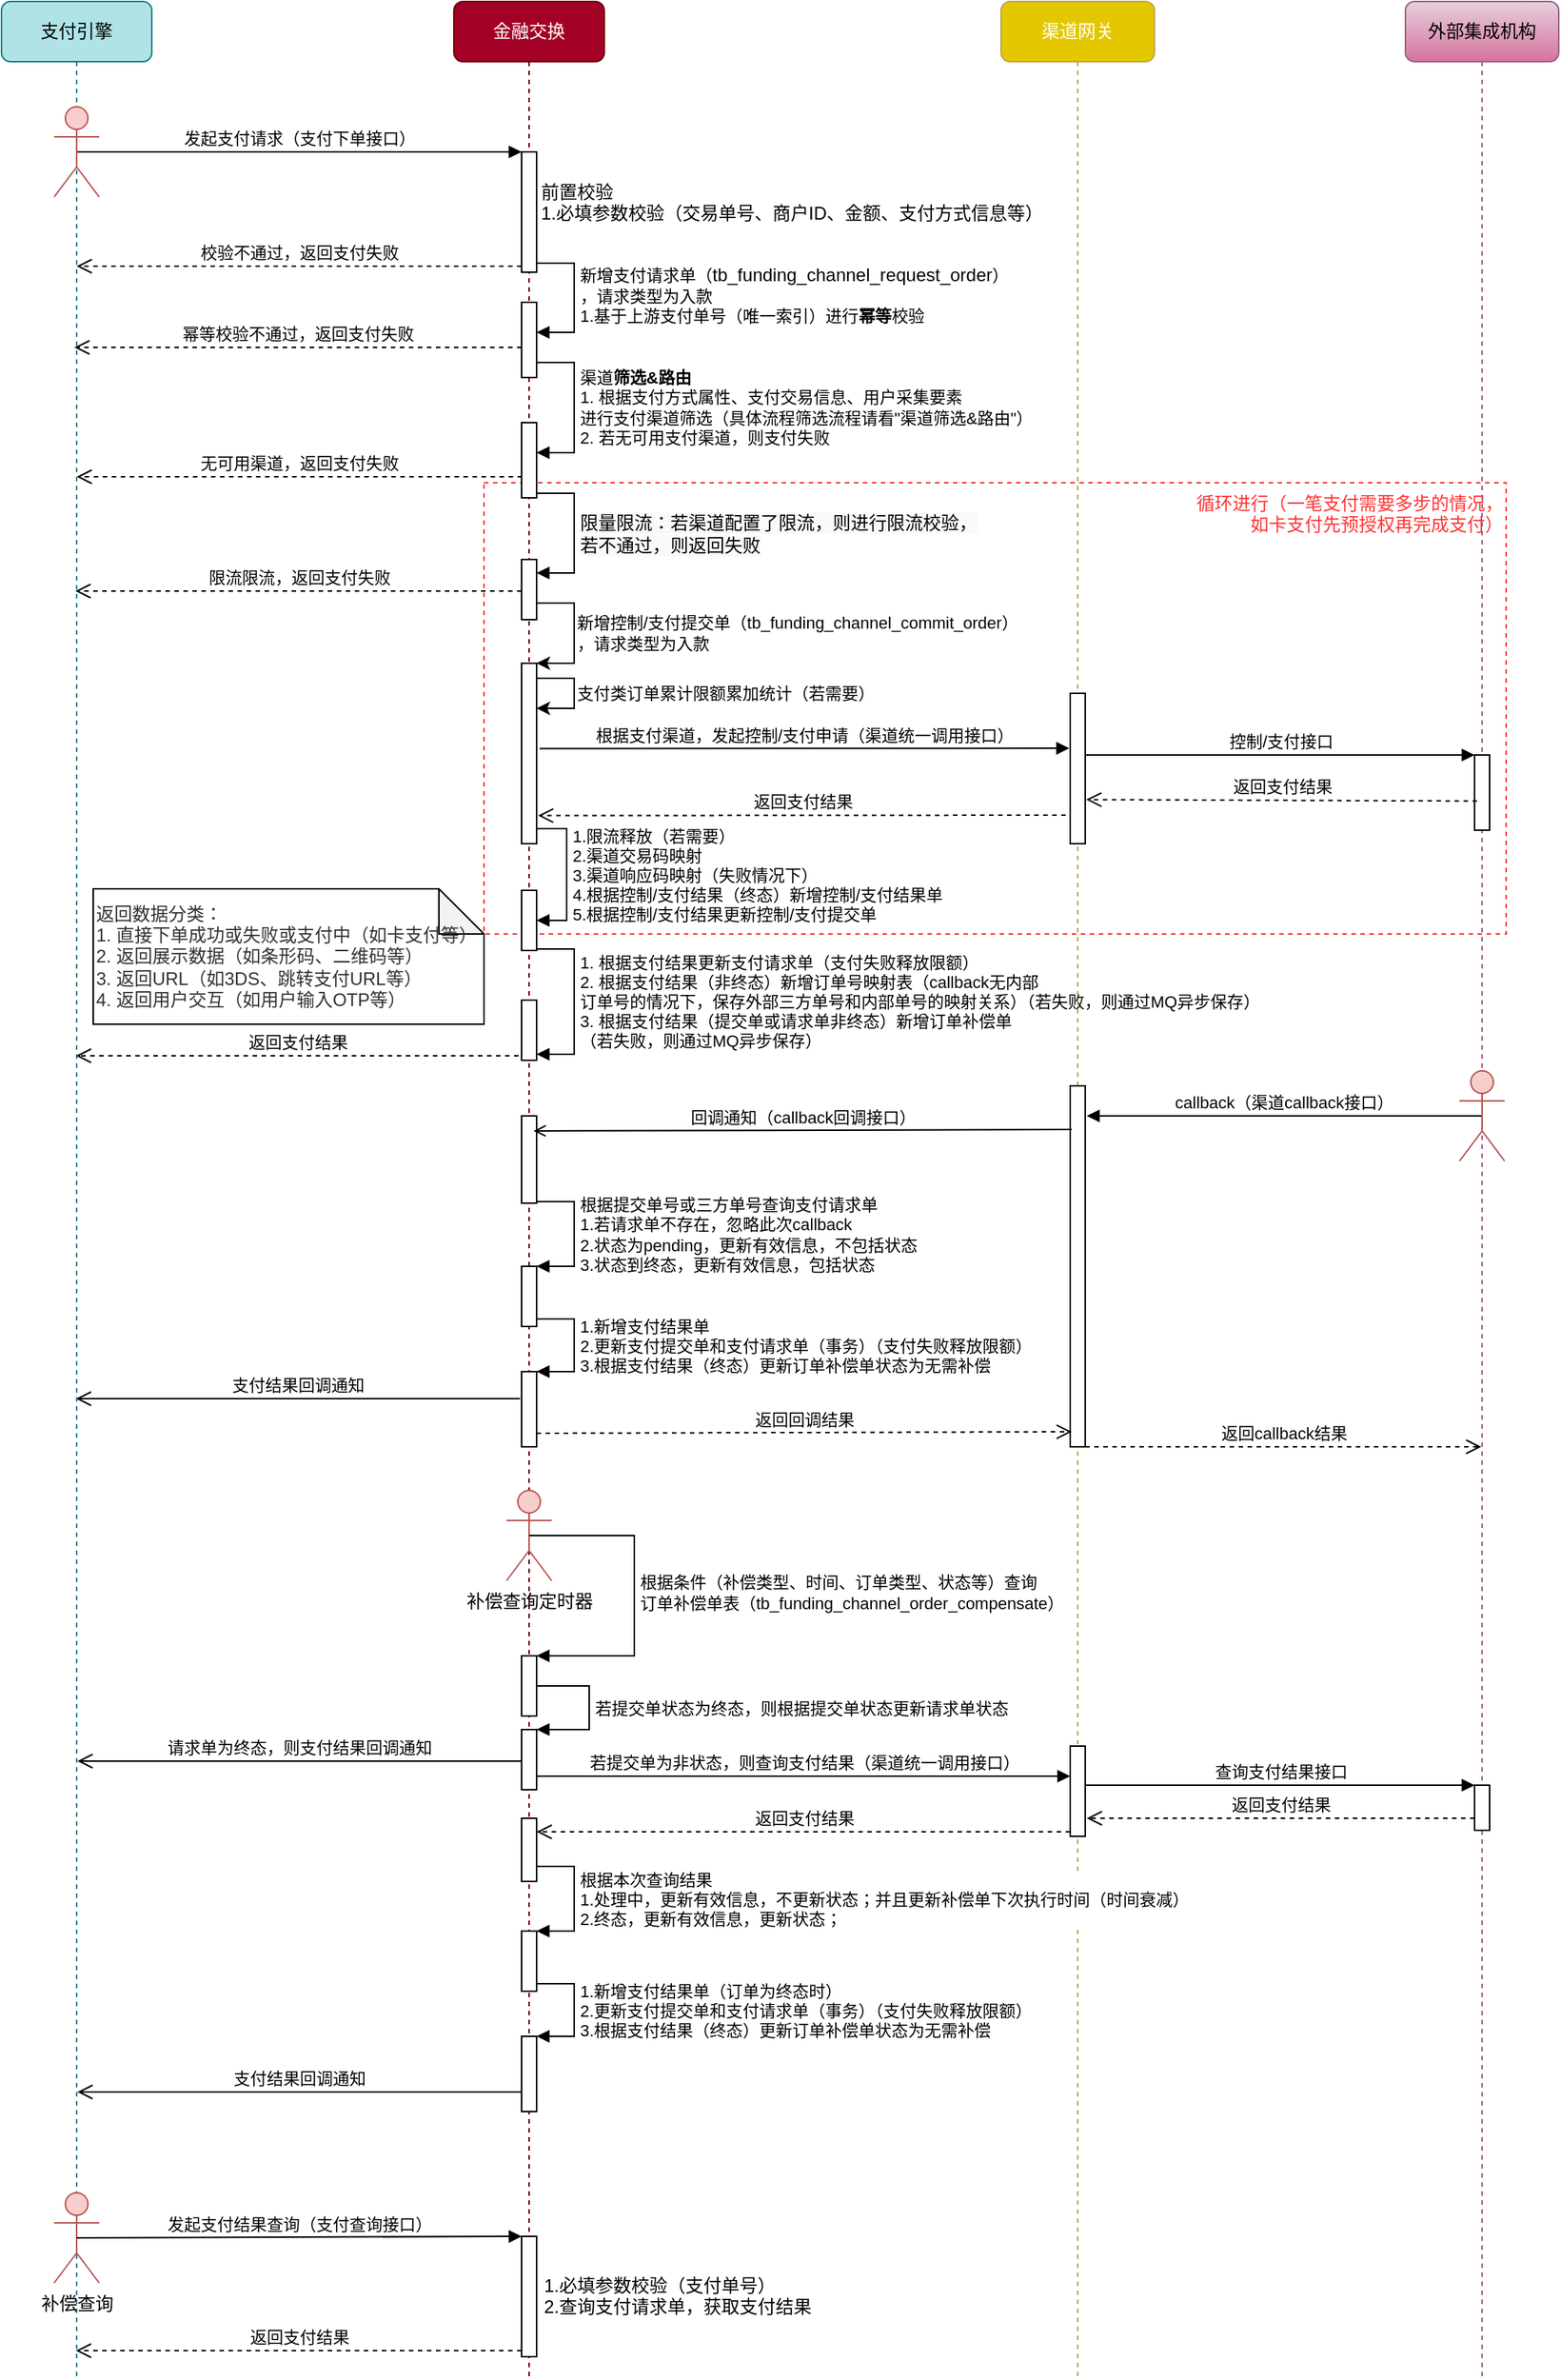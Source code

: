 <mxfile version="15.7.4" type="github" pages="10">
  <diagram id="8Gsop-xYqd1bkP2zwNOv" name="普通支付流程">
    <mxGraphModel dx="995" dy="436" grid="1" gridSize="10" guides="1" tooltips="1" connect="1" arrows="1" fold="1" page="1" pageScale="1" pageWidth="827" pageHeight="1169" math="0" shadow="0">
      <root>
        <mxCell id="0" />
        <mxCell id="1" parent="0" />
        <mxCell id="ZYD1qOe-_BeC96yhDoRw-3" value="&lt;font color=&quot;#ff3333&quot;&gt;循环进行（一笔支付需要多步的情况，&lt;br&gt;如卡支付先预授权再完成支付）&lt;/font&gt;" style="rounded=0;whiteSpace=wrap;html=1;dashed=1;verticalAlign=top;align=right;strokeColor=#FF3333;" vertex="1" parent="1">
          <mxGeometry x="350" y="360" width="680" height="300" as="geometry" />
        </mxCell>
        <mxCell id="_x4v-VnwTyk6EA4UEIuB-1" value="金融交换" style="shape=umlLifeline;perimeter=lifelinePerimeter;whiteSpace=wrap;html=1;container=1;collapsible=0;recursiveResize=0;outlineConnect=0;rounded=1;shadow=0;glass=0;comic=0;sketch=0;strokeWidth=1;fontFamily=Verdana;fillColor=#a20025;strokeColor=#6F0000;fontColor=#ffffff;" parent="1" vertex="1">
          <mxGeometry x="330" y="40" width="100" height="1580" as="geometry" />
        </mxCell>
        <mxCell id="_x4v-VnwTyk6EA4UEIuB-2" value="" style="html=1;points=[];perimeter=orthogonalPerimeter;strokeWidth=1;fillColor=#FFFFFF;" parent="_x4v-VnwTyk6EA4UEIuB-1" vertex="1">
          <mxGeometry x="45" y="100" width="10" height="80" as="geometry" />
        </mxCell>
        <mxCell id="_x4v-VnwTyk6EA4UEIuB-3" value="" style="html=1;points=[];perimeter=orthogonalPerimeter;strokeWidth=1;fillColor=#FFFFFF;align=left;" parent="_x4v-VnwTyk6EA4UEIuB-1" vertex="1">
          <mxGeometry x="45" y="280" width="10" height="50" as="geometry" />
        </mxCell>
        <mxCell id="_x4v-VnwTyk6EA4UEIuB-4" value="新增控制/支付提交单（tb_funding_channel_commit_order）&lt;br&gt;，请求类型为入款" style="edgeStyle=orthogonalEdgeStyle;rounded=0;orthogonalLoop=1;jettySize=auto;html=1;align=left;" parent="_x4v-VnwTyk6EA4UEIuB-1" source="_x4v-VnwTyk6EA4UEIuB-5" target="_x4v-VnwTyk6EA4UEIuB-7" edge="1">
          <mxGeometry relative="1" as="geometry">
            <Array as="points">
              <mxPoint x="80" y="400" />
              <mxPoint x="80" y="440" />
            </Array>
          </mxGeometry>
        </mxCell>
        <mxCell id="_x4v-VnwTyk6EA4UEIuB-5" value="" style="html=1;points=[];perimeter=orthogonalPerimeter;strokeWidth=1;fillColor=#FFFFFF;align=left;" parent="_x4v-VnwTyk6EA4UEIuB-1" vertex="1">
          <mxGeometry x="45" y="371" width="10" height="40" as="geometry" />
        </mxCell>
        <mxCell id="_x4v-VnwTyk6EA4UEIuB-6" value="&lt;span style=&quot;font-family: &amp;#34;helvetica&amp;#34;&quot;&gt;渠道&lt;/span&gt;&lt;span style=&quot;font-family: &amp;#34;helvetica&amp;#34;&quot;&gt;&lt;b&gt;筛选&amp;amp;路由&lt;/b&gt;&lt;br&gt;1. 根据支付方式属性、支付交易信息、用户采集要素&lt;br&gt;进行支付渠道筛选（具体流程筛选流程请看&quot;渠道筛选&amp;amp;路由&quot;）&lt;br&gt;2.&amp;nbsp;若无可用支付渠道，则支付失败&lt;/span&gt;" style="edgeStyle=orthogonalEdgeStyle;html=1;align=left;spacingLeft=2;endArrow=block;rounded=0;" parent="_x4v-VnwTyk6EA4UEIuB-1" source="wgEQVpfIun-itSwJKVut-1" target="_x4v-VnwTyk6EA4UEIuB-3" edge="1">
          <mxGeometry relative="1" as="geometry">
            <mxPoint x="55" y="380" as="sourcePoint" />
            <Array as="points">
              <mxPoint x="80" y="240" />
              <mxPoint x="80" y="300" />
            </Array>
            <mxPoint x="110" y="405" as="targetPoint" />
          </mxGeometry>
        </mxCell>
        <mxCell id="_x4v-VnwTyk6EA4UEIuB-7" value="" style="html=1;points=[];perimeter=orthogonalPerimeter;strokeWidth=1;fillColor=#FFFFFF;align=left;" parent="_x4v-VnwTyk6EA4UEIuB-1" vertex="1">
          <mxGeometry x="45" y="440" width="10" height="120" as="geometry" />
        </mxCell>
        <mxCell id="_x4v-VnwTyk6EA4UEIuB-8" value="" style="html=1;points=[];perimeter=orthogonalPerimeter;" parent="_x4v-VnwTyk6EA4UEIuB-1" vertex="1">
          <mxGeometry x="45" y="664" width="10" height="40" as="geometry" />
        </mxCell>
        <mxCell id="_x4v-VnwTyk6EA4UEIuB-9" value="&lt;div&gt;&lt;/div&gt;1. 根据支付结果更新支付请求单（支付失败释放限额）&lt;br&gt;2. 根据支付结果（非终态）新增订单号映射表（callback无内部&lt;br&gt;订单号的情况下，保存外部三方单号和内部单号的映射关系）（若失败，则通过MQ异步保存）&lt;br&gt;&lt;div&gt;3. 根据支付结果（提交单或请求单非终态）新增订单补偿单&lt;/div&gt;（若失败，则通过MQ异步保存）" style="edgeStyle=orthogonalEdgeStyle;html=1;align=left;spacingLeft=2;endArrow=block;rounded=0;" parent="_x4v-VnwTyk6EA4UEIuB-1" target="_x4v-VnwTyk6EA4UEIuB-8" edge="1" source="ZYD1qOe-_BeC96yhDoRw-1">
          <mxGeometry relative="1" as="geometry">
            <mxPoint x="55" y="560" as="sourcePoint" />
            <Array as="points">
              <mxPoint x="80" y="630" />
              <mxPoint x="80" y="700" />
            </Array>
          </mxGeometry>
        </mxCell>
        <mxCell id="_x4v-VnwTyk6EA4UEIuB-10" value="" style="html=1;points=[];perimeter=orthogonalPerimeter;" parent="_x4v-VnwTyk6EA4UEIuB-1" vertex="1">
          <mxGeometry x="45" y="741" width="10" height="58" as="geometry" />
        </mxCell>
        <mxCell id="_x4v-VnwTyk6EA4UEIuB-11" value="" style="html=1;points=[];perimeter=orthogonalPerimeter;" parent="_x4v-VnwTyk6EA4UEIuB-1" vertex="1">
          <mxGeometry x="45" y="841" width="10" height="40" as="geometry" />
        </mxCell>
        <mxCell id="_x4v-VnwTyk6EA4UEIuB-12" value="根据提交单号或三方单号查询支付请求单&lt;br&gt;1.若请求单不存在，忽略此次callback&lt;br&gt;2.状态为pending，更新有效信息，不包括状态&lt;br&gt;3.状态到终态，更新有效信息，包括状态" style="edgeStyle=orthogonalEdgeStyle;html=1;align=left;spacingLeft=2;endArrow=block;rounded=0;entryX=1;entryY=0;" parent="_x4v-VnwTyk6EA4UEIuB-1" target="_x4v-VnwTyk6EA4UEIuB-11" edge="1">
          <mxGeometry relative="1" as="geometry">
            <mxPoint x="55" y="798" as="sourcePoint" />
            <Array as="points">
              <mxPoint x="57" y="798" />
              <mxPoint x="80" y="798" />
              <mxPoint x="80" y="826" />
            </Array>
          </mxGeometry>
        </mxCell>
        <mxCell id="_x4v-VnwTyk6EA4UEIuB-13" value="补偿查询定时器" style="shape=umlActor;verticalLabelPosition=bottom;verticalAlign=top;html=1;strokeWidth=1;fillColor=#f8cecc;strokeColor=#b85450;" parent="_x4v-VnwTyk6EA4UEIuB-1" vertex="1">
          <mxGeometry x="35" y="990" width="30" height="60" as="geometry" />
        </mxCell>
        <mxCell id="_x4v-VnwTyk6EA4UEIuB-14" value="" style="html=1;points=[];perimeter=orthogonalPerimeter;strokeWidth=1;" parent="_x4v-VnwTyk6EA4UEIuB-1" vertex="1">
          <mxGeometry x="45" y="1208" width="10" height="42" as="geometry" />
        </mxCell>
        <mxCell id="_x4v-VnwTyk6EA4UEIuB-15" value="" style="html=1;points=[];perimeter=orthogonalPerimeter;strokeWidth=1;" parent="_x4v-VnwTyk6EA4UEIuB-1" vertex="1">
          <mxGeometry x="45" y="1486" width="10" height="80" as="geometry" />
        </mxCell>
        <mxCell id="_x4v-VnwTyk6EA4UEIuB-61" value="" style="html=1;points=[];perimeter=orthogonalPerimeter;" parent="_x4v-VnwTyk6EA4UEIuB-1" vertex="1">
          <mxGeometry x="45" y="1100" width="10" height="40" as="geometry" />
        </mxCell>
        <mxCell id="_x4v-VnwTyk6EA4UEIuB-62" value="根据条件（补偿类型、时间、订单类型、状态等）查询&lt;br&gt;订单补偿单表（tb_funding_channel_order_compensate）" style="edgeStyle=orthogonalEdgeStyle;html=1;align=left;spacingLeft=2;endArrow=block;rounded=0;entryX=1;entryY=0;exitX=0.5;exitY=0.5;exitDx=0;exitDy=0;exitPerimeter=0;" parent="_x4v-VnwTyk6EA4UEIuB-1" source="_x4v-VnwTyk6EA4UEIuB-13" target="_x4v-VnwTyk6EA4UEIuB-61" edge="1">
          <mxGeometry relative="1" as="geometry">
            <mxPoint x="45" y="1080" as="sourcePoint" />
            <Array as="points">
              <mxPoint x="120" y="1020" />
              <mxPoint x="120" y="1100" />
            </Array>
          </mxGeometry>
        </mxCell>
        <mxCell id="_x4v-VnwTyk6EA4UEIuB-63" value="" style="html=1;points=[];perimeter=orthogonalPerimeter;" parent="_x4v-VnwTyk6EA4UEIuB-1" vertex="1">
          <mxGeometry x="45" y="1149" width="10" height="40" as="geometry" />
        </mxCell>
        <mxCell id="_x4v-VnwTyk6EA4UEIuB-64" value="若提交单状态为终态，则根据提交单状态更新请求单状态" style="edgeStyle=orthogonalEdgeStyle;html=1;align=left;spacingLeft=2;endArrow=block;rounded=0;entryX=1;entryY=0;" parent="_x4v-VnwTyk6EA4UEIuB-1" source="_x4v-VnwTyk6EA4UEIuB-61" target="_x4v-VnwTyk6EA4UEIuB-63" edge="1">
          <mxGeometry relative="1" as="geometry">
            <mxPoint x="45" y="1129" as="sourcePoint" />
            <Array as="points">
              <mxPoint x="90" y="1120" />
              <mxPoint x="90" y="1149" />
            </Array>
          </mxGeometry>
        </mxCell>
        <mxCell id="wgEQVpfIun-itSwJKVut-1" value="" style="html=1;points=[];perimeter=orthogonalPerimeter;strokeWidth=1;fillColor=#FFFFFF;align=left;" parent="_x4v-VnwTyk6EA4UEIuB-1" vertex="1">
          <mxGeometry x="45" y="200" width="10" height="50" as="geometry" />
        </mxCell>
        <mxCell id="dr9-YjEkrZpF9QjqHSSQ-1" value="幂等校验不通过，返回支付失败" style="html=1;verticalAlign=bottom;endArrow=open;dashed=1;endSize=8;exitX=0.1;exitY=0.725;exitDx=0;exitDy=0;exitPerimeter=0;" parent="_x4v-VnwTyk6EA4UEIuB-1" edge="1">
          <mxGeometry relative="1" as="geometry">
            <mxPoint x="45" y="230" as="sourcePoint" />
            <mxPoint x="-252.5" y="230" as="targetPoint" />
          </mxGeometry>
        </mxCell>
        <mxCell id="wgEQVpfIun-itSwJKVut-2" value="&lt;span style=&quot;font-size: 12px ; background-color: rgb(248 , 249 , 250)&quot;&gt;限量限流：若渠道配置了限流，则进行限流校验，&lt;br&gt;若不通过，则返回失败&lt;/span&gt;&lt;span style=&quot;font-family: &amp;#34;helvetica&amp;#34;&quot;&gt;&lt;br&gt;&lt;/span&gt;" style="edgeStyle=orthogonalEdgeStyle;html=1;align=left;spacingLeft=2;endArrow=block;rounded=0;" parent="_x4v-VnwTyk6EA4UEIuB-1" source="_x4v-VnwTyk6EA4UEIuB-3" target="_x4v-VnwTyk6EA4UEIuB-5" edge="1">
          <mxGeometry relative="1" as="geometry">
            <mxPoint x="69" y="323" as="sourcePoint" />
            <Array as="points">
              <mxPoint x="80" y="327" />
              <mxPoint x="80" y="380" />
            </Array>
            <mxPoint x="69" y="373" as="targetPoint" />
          </mxGeometry>
        </mxCell>
        <mxCell id="bgPNFGO4C0M97kq9j5r3-1" value="支付类订单累计限额累加统计（若需要）" style="edgeStyle=orthogonalEdgeStyle;rounded=0;orthogonalLoop=1;jettySize=auto;html=1;align=left;" edge="1" parent="_x4v-VnwTyk6EA4UEIuB-1" target="_x4v-VnwTyk6EA4UEIuB-7">
          <mxGeometry relative="1" as="geometry">
            <Array as="points">
              <mxPoint x="80" y="450" />
              <mxPoint x="80" y="470" />
            </Array>
            <mxPoint x="55.33" y="450" as="sourcePoint" />
            <mxPoint x="55.0" y="487.04" as="targetPoint" />
          </mxGeometry>
        </mxCell>
        <mxCell id="ZYD1qOe-_BeC96yhDoRw-1" value="" style="html=1;points=[];perimeter=orthogonalPerimeter;" vertex="1" parent="_x4v-VnwTyk6EA4UEIuB-1">
          <mxGeometry x="45" y="591" width="10" height="40" as="geometry" />
        </mxCell>
        <mxCell id="ZYD1qOe-_BeC96yhDoRw-2" value="1.限流释放（若需要）&lt;br&gt;2.渠道交易码映射&lt;br&gt;3.渠道响应码映射（失败情况下）&lt;br&gt;4.根据控制/支付结果（终态）新增控制/支付结果单&lt;br&gt;5.根据控制/支付结果更新控制/支付提交单" style="edgeStyle=orthogonalEdgeStyle;html=1;align=left;spacingLeft=2;endArrow=block;rounded=0;" edge="1" target="ZYD1qOe-_BeC96yhDoRw-1" parent="_x4v-VnwTyk6EA4UEIuB-1" source="_x4v-VnwTyk6EA4UEIuB-7">
          <mxGeometry relative="1" as="geometry">
            <mxPoint x="45" y="570" as="sourcePoint" />
            <Array as="points">
              <mxPoint x="75" y="550" />
              <mxPoint x="75" y="611" />
            </Array>
          </mxGeometry>
        </mxCell>
        <mxCell id="_x4v-VnwTyk6EA4UEIuB-16" value="渠道网关" style="shape=umlLifeline;perimeter=lifelinePerimeter;whiteSpace=wrap;html=1;container=1;collapsible=0;recursiveResize=0;outlineConnect=0;rounded=1;shadow=0;glass=0;comic=0;sketch=0;strokeWidth=1;fontFamily=Verdana;fillColor=#e3c800;fontColor=#ffffff;strokeColor=#BFA34D;" parent="1" vertex="1">
          <mxGeometry x="694" y="40" width="102" height="1580" as="geometry" />
        </mxCell>
        <mxCell id="_x4v-VnwTyk6EA4UEIuB-18" value="" style="html=1;points=[];perimeter=orthogonalPerimeter;strokeWidth=1;" parent="_x4v-VnwTyk6EA4UEIuB-16" vertex="1">
          <mxGeometry x="46" y="721" width="10" height="240" as="geometry" />
        </mxCell>
        <mxCell id="_x4v-VnwTyk6EA4UEIuB-19" value="" style="html=1;points=[];perimeter=orthogonalPerimeter;strokeWidth=1;" parent="_x4v-VnwTyk6EA4UEIuB-16" vertex="1">
          <mxGeometry x="46" y="1160" width="10" height="60" as="geometry" />
        </mxCell>
        <mxCell id="_x4v-VnwTyk6EA4UEIuB-20" value="" style="html=1;points=[];perimeter=orthogonalPerimeter;strokeWidth=1;" parent="_x4v-VnwTyk6EA4UEIuB-16" vertex="1">
          <mxGeometry x="46" y="460" width="10" height="100" as="geometry" />
        </mxCell>
        <mxCell id="_x4v-VnwTyk6EA4UEIuB-22" value="外部集成机构" style="shape=umlLifeline;perimeter=lifelinePerimeter;whiteSpace=wrap;html=1;container=1;collapsible=0;recursiveResize=0;outlineConnect=0;rounded=1;shadow=0;glass=0;comic=0;sketch=0;strokeWidth=1;fontFamily=Verdana;gradientColor=#d5739d;fillColor=#e6d0de;strokeColor=#996185;" parent="1" vertex="1">
          <mxGeometry x="963" y="40" width="102" height="1580" as="geometry" />
        </mxCell>
        <mxCell id="_x4v-VnwTyk6EA4UEIuB-23" value="" style="html=1;points=[];perimeter=orthogonalPerimeter;strokeWidth=1;fillColor=#FFFFFF;align=left;" parent="_x4v-VnwTyk6EA4UEIuB-22" vertex="1">
          <mxGeometry x="46" y="501" width="10" height="50" as="geometry" />
        </mxCell>
        <mxCell id="_x4v-VnwTyk6EA4UEIuB-24" value="" style="shape=umlActor;verticalLabelPosition=bottom;verticalAlign=top;html=1;strokeWidth=1;fillColor=#f8cecc;strokeColor=#b85450;" parent="_x4v-VnwTyk6EA4UEIuB-22" vertex="1">
          <mxGeometry x="36" y="711" width="30" height="60" as="geometry" />
        </mxCell>
        <mxCell id="_x4v-VnwTyk6EA4UEIuB-25" value="" style="html=1;points=[];perimeter=orthogonalPerimeter;strokeWidth=1;" parent="_x4v-VnwTyk6EA4UEIuB-22" vertex="1">
          <mxGeometry x="46" y="1186" width="10" height="30" as="geometry" />
        </mxCell>
        <mxCell id="_x4v-VnwTyk6EA4UEIuB-26" value="发起支付请求（支付下单接口）" style="html=1;verticalAlign=bottom;endArrow=block;entryX=0;entryY=0;" parent="1" source="_x4v-VnwTyk6EA4UEIuB-40" target="_x4v-VnwTyk6EA4UEIuB-2" edge="1">
          <mxGeometry relative="1" as="geometry">
            <mxPoint x="69.5" y="140.0" as="sourcePoint" />
          </mxGeometry>
        </mxCell>
        <mxCell id="_x4v-VnwTyk6EA4UEIuB-27" value="校验不通过，返回支付失败" style="html=1;verticalAlign=bottom;endArrow=open;dashed=1;endSize=8;exitX=0;exitY=0.95;" parent="1" source="_x4v-VnwTyk6EA4UEIuB-2" target="_x4v-VnwTyk6EA4UEIuB-40" edge="1">
          <mxGeometry relative="1" as="geometry">
            <mxPoint x="69.5" y="814.5" as="targetPoint" />
          </mxGeometry>
        </mxCell>
        <mxCell id="_x4v-VnwTyk6EA4UEIuB-28" value="前置校验&#xa;1.必填参数校验（交易单号、商户ID、金额、支付方式信息等）&#xa;" style="text;align=left;fontStyle=0;verticalAlign=middle;spacingLeft=3;spacingRight=3;strokeColor=none;rotatable=0;points=[[0,0.5],[1,0.5]];portConstraint=eastwest;" parent="1" vertex="1">
          <mxGeometry x="383" y="160" width="220" height="40" as="geometry" />
        </mxCell>
        <mxCell id="_x4v-VnwTyk6EA4UEIuB-29" value="根据支付渠道，发起控制/支付申请（渠道统一调用接口）" style="html=1;verticalAlign=bottom;endArrow=block;entryX=-0.067;entryY=0.185;exitX=1.2;exitY=0.09;exitDx=0;exitDy=0;exitPerimeter=0;entryDx=0;entryDy=0;entryPerimeter=0;" parent="1" edge="1">
          <mxGeometry relative="1" as="geometry">
            <mxPoint x="387" y="536.8" as="sourcePoint" />
            <mxPoint x="739.33" y="536.5" as="targetPoint" />
          </mxGeometry>
        </mxCell>
        <mxCell id="_x4v-VnwTyk6EA4UEIuB-30" value="返回支付结果" style="html=1;verticalAlign=bottom;endArrow=open;dashed=1;endSize=8;entryX=1.1;entryY=0.894;entryDx=0;entryDy=0;entryPerimeter=0;" parent="1" edge="1">
          <mxGeometry relative="1" as="geometry">
            <mxPoint x="386" y="581.28" as="targetPoint" />
            <mxPoint x="737" y="581" as="sourcePoint" />
          </mxGeometry>
        </mxCell>
        <mxCell id="_x4v-VnwTyk6EA4UEIuB-32" value="无可用渠道，返回支付失败" style="html=1;verticalAlign=bottom;endArrow=open;dashed=1;endSize=8;exitX=0.033;exitY=0.72;exitDx=0;exitDy=0;exitPerimeter=0;" parent="1" source="_x4v-VnwTyk6EA4UEIuB-3" target="_x4v-VnwTyk6EA4UEIuB-40" edge="1">
          <mxGeometry relative="1" as="geometry">
            <mxPoint x="370" y="440" as="sourcePoint" />
            <mxPoint x="290" y="440" as="targetPoint" />
          </mxGeometry>
        </mxCell>
        <mxCell id="_x4v-VnwTyk6EA4UEIuB-33" value="控制/支付接口" style="html=1;verticalAlign=bottom;endArrow=block;entryX=0;entryY=0;" parent="1" source="_x4v-VnwTyk6EA4UEIuB-20" target="_x4v-VnwTyk6EA4UEIuB-23" edge="1">
          <mxGeometry relative="1" as="geometry">
            <mxPoint x="939" y="480" as="sourcePoint" />
          </mxGeometry>
        </mxCell>
        <mxCell id="_x4v-VnwTyk6EA4UEIuB-34" value="返回支付结果" style="html=1;verticalAlign=bottom;endArrow=open;dashed=1;endSize=8;exitX=0.167;exitY=0.653;entryX=1.067;entryY=0.883;entryDx=0;entryDy=0;entryPerimeter=0;exitDx=0;exitDy=0;exitPerimeter=0;" parent="1" edge="1">
          <mxGeometry relative="1" as="geometry">
            <mxPoint x="750.67" y="570.682" as="targetPoint" />
            <mxPoint x="1010.67" y="571.65" as="sourcePoint" />
          </mxGeometry>
        </mxCell>
        <mxCell id="_x4v-VnwTyk6EA4UEIuB-35" value="返回支付结果" style="html=1;verticalAlign=bottom;endArrow=open;dashed=1;endSize=8;exitX=-0.2;exitY=0.7;exitDx=0;exitDy=0;exitPerimeter=0;" parent="1" edge="1">
          <mxGeometry relative="1" as="geometry">
            <mxPoint x="373" y="741" as="sourcePoint" />
            <mxPoint x="78.5" y="741" as="targetPoint" />
          </mxGeometry>
        </mxCell>
        <mxCell id="_x4v-VnwTyk6EA4UEIuB-36" value="回调通知（callback回调接口）" style="html=1;verticalAlign=bottom;endArrow=open;entryX=0.9;entryY=0.65;entryDx=0;entryDy=0;entryPerimeter=0;exitX=0.1;exitY=0.121;exitDx=0;exitDy=0;exitPerimeter=0;" parent="1" source="_x4v-VnwTyk6EA4UEIuB-18" edge="1">
          <mxGeometry relative="1" as="geometry">
            <mxPoint x="737" y="791" as="sourcePoint" />
            <mxPoint x="383" y="791" as="targetPoint" />
          </mxGeometry>
        </mxCell>
        <mxCell id="_x4v-VnwTyk6EA4UEIuB-37" value="支付结果回调通知" style="html=1;verticalAlign=bottom;endArrow=open;endSize=8;exitX=-0.1;exitY=0.8;exitDx=0;exitDy=0;exitPerimeter=0;" parent="1" edge="1">
          <mxGeometry relative="1" as="geometry">
            <mxPoint x="374" y="969" as="sourcePoint" />
            <mxPoint x="78.5" y="969" as="targetPoint" />
          </mxGeometry>
        </mxCell>
        <mxCell id="_x4v-VnwTyk6EA4UEIuB-38" value="" style="html=1;points=[];perimeter=orthogonalPerimeter;" parent="1" vertex="1">
          <mxGeometry x="375" y="951" width="10" height="50" as="geometry" />
        </mxCell>
        <mxCell id="_x4v-VnwTyk6EA4UEIuB-39" value="1.新增支付结果单&lt;br&gt;2.更新支付提交单和支付请求单（事务）（支付失败释放限额）&lt;br&gt;3.根据支付结果（终态）更新订单补偿单状态为无需补偿" style="edgeStyle=orthogonalEdgeStyle;html=1;align=left;spacingLeft=2;endArrow=block;rounded=0;entryX=1;entryY=0;exitX=1;exitY=0.875;exitDx=0;exitDy=0;exitPerimeter=0;" parent="1" source="_x4v-VnwTyk6EA4UEIuB-11" target="_x4v-VnwTyk6EA4UEIuB-38" edge="1">
          <mxGeometry relative="1" as="geometry">
            <mxPoint x="380" y="911" as="sourcePoint" />
            <Array as="points">
              <mxPoint x="410" y="916" />
              <mxPoint x="410" y="951" />
            </Array>
          </mxGeometry>
        </mxCell>
        <mxCell id="_x4v-VnwTyk6EA4UEIuB-40" value="支付引擎" style="shape=umlLifeline;perimeter=lifelinePerimeter;whiteSpace=wrap;html=1;container=1;collapsible=0;recursiveResize=0;outlineConnect=0;rounded=1;shadow=0;glass=0;comic=0;sketch=0;strokeWidth=1;fontFamily=Verdana;fillColor=#b0e3e6;strokeColor=#0e8088;" parent="1" vertex="1">
          <mxGeometry x="29" y="40" width="100" height="1580" as="geometry" />
        </mxCell>
        <mxCell id="_x4v-VnwTyk6EA4UEIuB-41" value="" style="shape=umlActor;verticalLabelPosition=bottom;verticalAlign=top;html=1;strokeWidth=1;fillColor=#f8cecc;strokeColor=#b85450;" parent="_x4v-VnwTyk6EA4UEIuB-40" vertex="1">
          <mxGeometry x="35" y="70" width="30" height="60" as="geometry" />
        </mxCell>
        <mxCell id="_x4v-VnwTyk6EA4UEIuB-42" value="callback（渠道callback接口）" style="html=1;verticalAlign=bottom;endArrow=block;" parent="1" edge="1">
          <mxGeometry relative="1" as="geometry">
            <mxPoint x="1013.5" y="781" as="sourcePoint" />
            <mxPoint x="751" y="781" as="targetPoint" />
            <Array as="points">
              <mxPoint x="840" y="781" />
            </Array>
          </mxGeometry>
        </mxCell>
        <mxCell id="_x4v-VnwTyk6EA4UEIuB-43" value="返回callback结果" style="html=1;verticalAlign=bottom;endArrow=open;dashed=1;endSize=8;" parent="1" source="_x4v-VnwTyk6EA4UEIuB-18" edge="1">
          <mxGeometry relative="1" as="geometry">
            <mxPoint x="1013.5" y="1001" as="targetPoint" />
            <Array as="points">
              <mxPoint x="870" y="1001" />
            </Array>
          </mxGeometry>
        </mxCell>
        <mxCell id="_x4v-VnwTyk6EA4UEIuB-44" value="返回回调结果" style="html=1;verticalAlign=bottom;endArrow=open;dashed=1;endSize=8;exitX=1;exitY=0.82;exitDx=0;exitDy=0;exitPerimeter=0;" parent="1" source="_x4v-VnwTyk6EA4UEIuB-38" edge="1">
          <mxGeometry relative="1" as="geometry">
            <mxPoint x="741" y="991" as="targetPoint" />
            <mxPoint x="390" y="991" as="sourcePoint" />
            <Array as="points" />
          </mxGeometry>
        </mxCell>
        <mxCell id="_x4v-VnwTyk6EA4UEIuB-45" value="&lt;div style=&quot;text-align: left&quot;&gt;若提交单为非状态，则查询支付结果（渠道统一调用接口）&lt;/div&gt;" style="html=1;verticalAlign=bottom;endArrow=block;" parent="1" source="_x4v-VnwTyk6EA4UEIuB-63" target="_x4v-VnwTyk6EA4UEIuB-19" edge="1">
          <mxGeometry relative="1" as="geometry">
            <mxPoint x="450" y="1210" as="sourcePoint" />
            <Array as="points">
              <mxPoint x="560" y="1220" />
            </Array>
          </mxGeometry>
        </mxCell>
        <mxCell id="_x4v-VnwTyk6EA4UEIuB-46" value="返回支付结果" style="html=1;verticalAlign=bottom;endArrow=open;dashed=1;endSize=8;exitX=0;exitY=0.95;" parent="1" source="_x4v-VnwTyk6EA4UEIuB-19" target="_x4v-VnwTyk6EA4UEIuB-14" edge="1">
          <mxGeometry relative="1" as="geometry">
            <mxPoint x="670" y="1256" as="targetPoint" />
          </mxGeometry>
        </mxCell>
        <mxCell id="_x4v-VnwTyk6EA4UEIuB-47" value="查询支付结果接口" style="html=1;verticalAlign=bottom;endArrow=block;entryX=0;entryY=0;" parent="1" source="_x4v-VnwTyk6EA4UEIuB-19" target="_x4v-VnwTyk6EA4UEIuB-25" edge="1">
          <mxGeometry relative="1" as="geometry">
            <mxPoint x="939" y="1180" as="sourcePoint" />
          </mxGeometry>
        </mxCell>
        <mxCell id="_x4v-VnwTyk6EA4UEIuB-48" value="返回支付结果" style="html=1;verticalAlign=bottom;endArrow=open;dashed=1;endSize=8;entryX=1.1;entryY=0.65;entryDx=0;entryDy=0;entryPerimeter=0;" parent="1" edge="1">
          <mxGeometry relative="1" as="geometry">
            <mxPoint x="751" y="1248" as="targetPoint" />
            <mxPoint x="1009" y="1248" as="sourcePoint" />
          </mxGeometry>
        </mxCell>
        <mxCell id="_x4v-VnwTyk6EA4UEIuB-49" value="" style="html=1;points=[];perimeter=orthogonalPerimeter;" parent="1" vertex="1">
          <mxGeometry x="375" y="1323" width="10" height="40" as="geometry" />
        </mxCell>
        <mxCell id="_x4v-VnwTyk6EA4UEIuB-50" value="根据本次查询结果&lt;br&gt;1.处理中，更新有效信息，不更新状态；并且更新补偿单下次执行时间（时间衰减）&lt;br&gt;2.终态，更新有效信息，更新状态；" style="edgeStyle=orthogonalEdgeStyle;html=1;align=left;spacingLeft=2;endArrow=block;rounded=0;entryX=1;entryY=0;" parent="1" target="_x4v-VnwTyk6EA4UEIuB-49" edge="1">
          <mxGeometry relative="1" as="geometry">
            <mxPoint x="385" y="1280" as="sourcePoint" />
            <Array as="points">
              <mxPoint x="387" y="1280" />
              <mxPoint x="410" y="1280" />
              <mxPoint x="410" y="1308" />
            </Array>
          </mxGeometry>
        </mxCell>
        <mxCell id="_x4v-VnwTyk6EA4UEIuB-51" value="" style="html=1;points=[];perimeter=orthogonalPerimeter;" parent="1" vertex="1">
          <mxGeometry x="375" y="1393" width="10" height="50" as="geometry" />
        </mxCell>
        <mxCell id="_x4v-VnwTyk6EA4UEIuB-52" value="1.新增支付结果单（订单为终态时）&lt;br&gt;2.更新支付提交单和支付请求单（事务）（支付失败释放限额）&lt;br&gt;3.根据支付结果（终态）更新订单补偿单状态为无需补偿" style="edgeStyle=orthogonalEdgeStyle;html=1;align=left;spacingLeft=2;endArrow=block;rounded=0;entryX=1;entryY=0;exitX=1;exitY=0.875;exitDx=0;exitDy=0;exitPerimeter=0;" parent="1" source="_x4v-VnwTyk6EA4UEIuB-49" target="_x4v-VnwTyk6EA4UEIuB-51" edge="1">
          <mxGeometry relative="1" as="geometry">
            <mxPoint x="380" y="1353" as="sourcePoint" />
            <Array as="points">
              <mxPoint x="410" y="1358" />
              <mxPoint x="410" y="1393" />
            </Array>
          </mxGeometry>
        </mxCell>
        <mxCell id="_x4v-VnwTyk6EA4UEIuB-53" value="支付结果回调通知" style="html=1;verticalAlign=bottom;endArrow=open;endSize=8;exitX=-0.1;exitY=0.8;exitDx=0;exitDy=0;exitPerimeter=0;" parent="1" edge="1">
          <mxGeometry relative="1" as="geometry">
            <mxPoint x="375" y="1430" as="sourcePoint" />
            <mxPoint x="79.5" y="1430" as="targetPoint" />
          </mxGeometry>
        </mxCell>
        <mxCell id="_x4v-VnwTyk6EA4UEIuB-54" value="补偿查询" style="shape=umlActor;verticalLabelPosition=bottom;verticalAlign=top;html=1;strokeWidth=1;fillColor=#f8cecc;strokeColor=#b85450;" parent="1" vertex="1">
          <mxGeometry x="64" y="1497" width="30" height="60" as="geometry" />
        </mxCell>
        <mxCell id="_x4v-VnwTyk6EA4UEIuB-55" value="发起支付结果查询（支付查询接口）" style="html=1;verticalAlign=bottom;endArrow=block;entryX=0;entryY=0;exitX=0.5;exitY=0.5;exitDx=0;exitDy=0;exitPerimeter=0;" parent="1" source="_x4v-VnwTyk6EA4UEIuB-54" target="_x4v-VnwTyk6EA4UEIuB-15" edge="1">
          <mxGeometry relative="1" as="geometry">
            <mxPoint x="305" y="1530" as="sourcePoint" />
          </mxGeometry>
        </mxCell>
        <mxCell id="_x4v-VnwTyk6EA4UEIuB-56" value="返回支付结果" style="html=1;verticalAlign=bottom;endArrow=open;dashed=1;endSize=8;exitX=0;exitY=0.95;" parent="1" source="_x4v-VnwTyk6EA4UEIuB-15" edge="1">
          <mxGeometry relative="1" as="geometry">
            <mxPoint x="78.5" y="1602" as="targetPoint" />
          </mxGeometry>
        </mxCell>
        <mxCell id="_x4v-VnwTyk6EA4UEIuB-57" value="1.必填参数校验（支付单号）&#xa;2.查询支付请求单，获取支付结果" style="text;align=left;fontStyle=0;verticalAlign=middle;spacingLeft=3;spacingRight=3;strokeColor=none;rotatable=0;points=[[0,0.5],[1,0.5]];portConstraint=eastwest;" parent="1" vertex="1">
          <mxGeometry x="385" y="1530" width="305" height="70" as="geometry" />
        </mxCell>
        <mxCell id="_x4v-VnwTyk6EA4UEIuB-58" value="&lt;span style=&quot;color: rgb(50 , 50 , 50) ; background-color: rgba(255 , 255 , 255 , 0.01)&quot;&gt;&lt;font style=&quot;font-size: 12px&quot;&gt;返回数据分类：&lt;/font&gt;&lt;/span&gt;&lt;div style=&quot;resize: none ; outline: 0px ; color: rgb(50 , 50 , 50)&quot;&gt;&lt;font style=&quot;font-size: 12px&quot;&gt;1. 直接下单成功或失败或支付中（如卡支付等）&lt;/font&gt;&lt;/div&gt;&lt;div style=&quot;resize: none ; outline: 0px ; color: rgb(50 , 50 , 50)&quot;&gt;&lt;font style=&quot;font-size: 12px&quot;&gt;2. 返回展示数据（如条形码、二维码等）&lt;/font&gt;&lt;/div&gt;&lt;div style=&quot;resize: none ; outline: 0px ; color: rgb(50 , 50 , 50)&quot;&gt;&lt;font style=&quot;font-size: 12px&quot;&gt;3. 返回URL（如3DS、跳转支付URL等）&lt;/font&gt;&lt;/div&gt;&lt;div style=&quot;resize: none ; outline: 0px ; color: rgb(50 , 50 , 50)&quot;&gt;&lt;font style=&quot;font-size: 12px&quot;&gt;&lt;span style=&quot;background-color: rgba(255 , 255 , 255 , 0.01)&quot;&gt;&lt;font style=&quot;font-size: 12px&quot;&gt;4. 返回用户交互（如用户输入OTP等）&lt;/font&gt;&lt;/span&gt;&lt;br&gt;&lt;/font&gt;&lt;/div&gt;" style="shape=note;whiteSpace=wrap;html=1;backgroundOutline=1;darkOpacity=0.05;strokeWidth=1;align=left;" parent="1" vertex="1">
          <mxGeometry x="90" y="630" width="260" height="90" as="geometry" />
        </mxCell>
        <mxCell id="_x4v-VnwTyk6EA4UEIuB-59" value="&lt;span style=&quot;font-family: &amp;#34;helvetica&amp;#34;&quot;&gt;新增支付请求单（&lt;/span&gt;&lt;span style=&quot;font-size: 12px&quot;&gt;tb_funding_channel_request_order&lt;/span&gt;&lt;span style=&quot;font-family: &amp;#34;helvetica&amp;#34;&quot;&gt;）&lt;br&gt;，请求类型为入款&lt;br&gt;1.基于上游支付单号（唯一索引）进行&lt;b&gt;幂等&lt;/b&gt;校验&lt;br&gt;&lt;/span&gt;" style="edgeStyle=orthogonalEdgeStyle;html=1;align=left;spacingLeft=2;endArrow=block;rounded=0;exitX=1;exitY=0.956;exitDx=0;exitDy=0;exitPerimeter=0;" parent="1" target="wgEQVpfIun-itSwJKVut-1" edge="1">
          <mxGeometry relative="1" as="geometry">
            <mxPoint x="385" y="210.0" as="sourcePoint" />
            <Array as="points">
              <mxPoint x="385" y="214" />
              <mxPoint x="410" y="214" />
              <mxPoint x="410" y="260" />
            </Array>
            <mxPoint x="385" y="293.52" as="targetPoint" />
          </mxGeometry>
        </mxCell>
        <mxCell id="_x4v-VnwTyk6EA4UEIuB-65" value="请求单为终态，则支付结果回调通知" style="html=1;verticalAlign=bottom;endArrow=open;endSize=8;exitX=-0.1;exitY=0.8;exitDx=0;exitDy=0;exitPerimeter=0;" parent="1" edge="1">
          <mxGeometry relative="1" as="geometry">
            <mxPoint x="375" y="1210" as="sourcePoint" />
            <mxPoint x="79.5" y="1210" as="targetPoint" />
          </mxGeometry>
        </mxCell>
        <mxCell id="HM4zKChj-ZNrKMMXV6GJ-1" value="限流限流，返回支付失败" style="html=1;verticalAlign=bottom;endArrow=open;dashed=1;endSize=8;exitX=0.033;exitY=0.72;exitDx=0;exitDy=0;exitPerimeter=0;" parent="1" edge="1">
          <mxGeometry relative="1" as="geometry">
            <mxPoint x="375.0" y="432" as="sourcePoint" />
            <mxPoint x="78.17" y="432" as="targetPoint" />
          </mxGeometry>
        </mxCell>
      </root>
    </mxGraphModel>
  </diagram>
  <diagram id="kTb_Oj8JfnfGNh_GeNg0" name="OTP支付流程">
    <mxGraphModel dx="1849" dy="436" grid="1" gridSize="10" guides="1" tooltips="1" connect="1" arrows="1" fold="1" page="1" pageScale="1" pageWidth="827" pageHeight="1169" math="0" shadow="0">
      <root>
        <mxCell id="EWQLTNDLz9GqepmQOaUB-0" />
        <mxCell id="EWQLTNDLz9GqepmQOaUB-1" parent="EWQLTNDLz9GqepmQOaUB-0" />
        <mxCell id="EWQLTNDLz9GqepmQOaUB-2" value="loop" style="shape=umlFrame;whiteSpace=wrap;html=1;dashed=1;" parent="EWQLTNDLz9GqepmQOaUB-1" vertex="1">
          <mxGeometry x="-480" y="800" width="1530" height="570" as="geometry" />
        </mxCell>
        <mxCell id="EWQLTNDLz9GqepmQOaUB-3" value="金融交换" style="shape=umlLifeline;perimeter=lifelinePerimeter;whiteSpace=wrap;html=1;container=1;collapsible=0;recursiveResize=0;outlineConnect=0;rounded=1;shadow=0;glass=0;comic=0;sketch=0;strokeWidth=1;fontFamily=Verdana;fillColor=#a20025;strokeColor=#6F0000;fontColor=#ffffff;" parent="EWQLTNDLz9GqepmQOaUB-1" vertex="1">
          <mxGeometry x="330" y="40" width="100" height="2060" as="geometry" />
        </mxCell>
        <mxCell id="EWQLTNDLz9GqepmQOaUB-4" value="1. 新增控制请求单（tb_funding_channel_request_order）&lt;br&gt;，请求类型为OTP验证&lt;br&gt;2. 新增控制提交单（tb_funding_channel_commit_order）&lt;br&gt;，请求类型为OTP验证" style="edgeStyle=orthogonalEdgeStyle;rounded=0;orthogonalLoop=1;jettySize=auto;html=1;entryX=1;entryY=0.212;entryDx=0;entryDy=0;entryPerimeter=0;align=left;verticalAlign=middle;" parent="EWQLTNDLz9GqepmQOaUB-3" source="EWQLTNDLz9GqepmQOaUB-5" target="EWQLTNDLz9GqepmQOaUB-6" edge="1">
          <mxGeometry relative="1" as="geometry">
            <Array as="points">
              <mxPoint x="90" y="890" />
              <mxPoint x="90" y="963" />
            </Array>
          </mxGeometry>
        </mxCell>
        <mxCell id="EWQLTNDLz9GqepmQOaUB-5" value="" style="html=1;points=[];perimeter=orthogonalPerimeter;strokeWidth=1;" parent="EWQLTNDLz9GqepmQOaUB-3" vertex="1">
          <mxGeometry x="50" y="797" width="10" height="96" as="geometry" />
        </mxCell>
        <mxCell id="EWQLTNDLz9GqepmQOaUB-6" value="" style="html=1;points=[];perimeter=orthogonalPerimeter;strokeWidth=1;" parent="EWQLTNDLz9GqepmQOaUB-3" vertex="1">
          <mxGeometry x="50" y="923" width="10" height="237" as="geometry" />
        </mxCell>
        <mxCell id="EWQLTNDLz9GqepmQOaUB-7" value="" style="html=1;points=[];perimeter=orthogonalPerimeter;verticalAlign=middle;" parent="EWQLTNDLz9GqepmQOaUB-3" vertex="1">
          <mxGeometry x="50" y="1200" width="10" height="42" as="geometry" />
        </mxCell>
        <mxCell id="EWQLTNDLz9GqepmQOaUB-8" value="1.根据结果更新控制请求单&lt;br&gt;2.根据支付单号更新支付提交单和支付请求单（事务）（支付失败释放限额）&lt;br&gt;3.根据支付结果（提交单或请求单非终态）新增订单补偿单&lt;br&gt;（若失败，则通过MQ异步保存）" style="edgeStyle=orthogonalEdgeStyle;html=1;align=left;spacingLeft=2;endArrow=block;rounded=0;" parent="EWQLTNDLz9GqepmQOaUB-3" edge="1" target="EWQLTNDLz9GqepmQOaUB-7" source="EWQLTNDLz9GqepmQOaUB-6">
          <mxGeometry relative="1" as="geometry">
            <mxPoint x="59" y="1113" as="sourcePoint" />
            <Array as="points">
              <mxPoint x="89" y="1150" />
              <mxPoint x="89" y="1220" />
            </Array>
            <mxPoint x="60" y="1188" as="targetPoint" />
          </mxGeometry>
        </mxCell>
        <mxCell id="EWQLTNDLz9GqepmQOaUB-9" value="" style="html=1;points=[];perimeter=orthogonalPerimeter;" parent="EWQLTNDLz9GqepmQOaUB-3" vertex="1">
          <mxGeometry x="45" y="1460" width="10" height="80" as="geometry" />
        </mxCell>
        <mxCell id="EWQLTNDLz9GqepmQOaUB-10" value="" style="html=1;points=[];perimeter=orthogonalPerimeter;" parent="EWQLTNDLz9GqepmQOaUB-3" vertex="1">
          <mxGeometry x="45" y="1640" width="10" height="230" as="geometry" />
        </mxCell>
        <mxCell id="EWQLTNDLz9GqepmQOaUB-11" value="1. 新增控制请求单（tb_funding_channel_request_order）&lt;br&gt;，请求类型为“resend_otp”&lt;br&gt;2.根据“重发的渠道支付单号”，查询要发送的资金渠道信息&lt;br&gt;3. 新增控制提交单（tb_funding_channel_commit_order）&lt;br&gt;，请求类型为“resend_otp”" style="edgeStyle=orthogonalEdgeStyle;html=1;align=left;spacingLeft=2;endArrow=block;rounded=0;entryX=1;entryY=0;" parent="EWQLTNDLz9GqepmQOaUB-3" target="EWQLTNDLz9GqepmQOaUB-10" edge="1">
          <mxGeometry relative="1" as="geometry">
            <mxPoint x="60" y="1540" as="sourcePoint" />
            <Array as="points">
              <mxPoint x="50" y="1540" />
              <mxPoint x="80" y="1540" />
              <mxPoint x="80" y="1600" />
            </Array>
          </mxGeometry>
        </mxCell>
        <mxCell id="EWQLTNDLz9GqepmQOaUB-12" value="" style="html=1;points=[];perimeter=orthogonalPerimeter;" parent="EWQLTNDLz9GqepmQOaUB-3" vertex="1">
          <mxGeometry x="45" y="1910" width="10" height="40" as="geometry" />
        </mxCell>
        <mxCell id="EWQLTNDLz9GqepmQOaUB-13" value="1.根据结果（终态）更新控制提交单&lt;br&gt;2.根据结果（终态）更新控制请求单" style="edgeStyle=orthogonalEdgeStyle;html=1;align=left;spacingLeft=2;endArrow=block;rounded=0;entryX=1;entryY=0;" parent="EWQLTNDLz9GqepmQOaUB-3" target="EWQLTNDLz9GqepmQOaUB-12" edge="1">
          <mxGeometry x="0.1" relative="1" as="geometry">
            <mxPoint x="55" y="1870" as="sourcePoint" />
            <Array as="points">
              <mxPoint x="50" y="1870" />
              <mxPoint x="80" y="1870" />
              <mxPoint x="80" y="1990" />
            </Array>
            <mxPoint as="offset" />
          </mxGeometry>
        </mxCell>
        <mxCell id="vDAw2qvCfWzliw2y0uu8-0" value="" style="html=1;points=[];perimeter=orthogonalPerimeter;strokeWidth=1;fillColor=#FFFFFF;align=left;" parent="EWQLTNDLz9GqepmQOaUB-3" vertex="1">
          <mxGeometry x="45" y="303" width="10" height="50" as="geometry" />
        </mxCell>
        <mxCell id="s_EZ1JMUOCQ7KK470JbN-0" value="" style="html=1;points=[];perimeter=orthogonalPerimeter;" vertex="1" parent="EWQLTNDLz9GqepmQOaUB-3">
          <mxGeometry x="45" y="600" width="10" height="40" as="geometry" />
        </mxCell>
        <mxCell id="EWQLTNDLz9GqepmQOaUB-52" value="" style="html=1;points=[];perimeter=orthogonalPerimeter;" parent="EWQLTNDLz9GqepmQOaUB-3" vertex="1">
          <mxGeometry x="45" y="680" width="10" height="40" as="geometry" />
        </mxCell>
        <mxCell id="eu6iQFfUKMjDGLT__2jj-0" value="&lt;div&gt;&lt;/div&gt;1. 根据支付结果更新支付请求单（支付失败释放限额）&lt;br&gt;2. 根据支付结果（终态）新增订单号映射表（callback无内部&lt;br&gt;订单号的情况下，保存外部三方单号和内部单号的映射关系）&lt;br&gt;（若失败，则通过MQ异步保存）" style="edgeStyle=orthogonalEdgeStyle;html=1;align=left;spacingLeft=2;endArrow=block;rounded=0;" edge="1" parent="EWQLTNDLz9GqepmQOaUB-3" source="s_EZ1JMUOCQ7KK470JbN-0" target="EWQLTNDLz9GqepmQOaUB-52">
          <mxGeometry relative="1" as="geometry">
            <mxPoint x="65" y="570" as="sourcePoint" />
            <Array as="points">
              <mxPoint x="90" y="640" />
              <mxPoint x="90" y="700" />
            </Array>
            <mxPoint x="65" y="630" as="targetPoint" />
          </mxGeometry>
        </mxCell>
        <mxCell id="EWQLTNDLz9GqepmQOaUB-14" value="渠道网关" style="shape=umlLifeline;perimeter=lifelinePerimeter;whiteSpace=wrap;html=1;container=1;collapsible=0;recursiveResize=0;outlineConnect=0;rounded=1;shadow=0;glass=0;comic=0;sketch=0;strokeWidth=1;fontFamily=Verdana;fillColor=#e3c800;fontColor=#ffffff;strokeColor=#BFA34D;" parent="EWQLTNDLz9GqepmQOaUB-1" vertex="1">
          <mxGeometry x="694" y="40" width="102" height="2060" as="geometry" />
        </mxCell>
        <mxCell id="EWQLTNDLz9GqepmQOaUB-15" value="" style="html=1;points=[];perimeter=orthogonalPerimeter;strokeWidth=1;" parent="EWQLTNDLz9GqepmQOaUB-14" vertex="1">
          <mxGeometry x="51" y="960" width="10" height="123" as="geometry" />
        </mxCell>
        <mxCell id="EWQLTNDLz9GqepmQOaUB-16" value="" style="html=1;points=[];perimeter=orthogonalPerimeter;" parent="EWQLTNDLz9GqepmQOaUB-14" vertex="1">
          <mxGeometry x="46" y="1710" width="10" height="150" as="geometry" />
        </mxCell>
        <mxCell id="EWQLTNDLz9GqepmQOaUB-17" value="外部集成机构" style="shape=umlLifeline;perimeter=lifelinePerimeter;whiteSpace=wrap;html=1;container=1;collapsible=0;recursiveResize=0;outlineConnect=0;rounded=1;shadow=0;glass=0;comic=0;sketch=0;strokeWidth=1;fontFamily=Verdana;gradientColor=#d5739d;fillColor=#e6d0de;strokeColor=#996185;" parent="EWQLTNDLz9GqepmQOaUB-1" vertex="1">
          <mxGeometry x="963" y="40" width="102" height="1860" as="geometry" />
        </mxCell>
        <mxCell id="EWQLTNDLz9GqepmQOaUB-18" value="" style="html=1;points=[];perimeter=orthogonalPerimeter;strokeWidth=1;" parent="EWQLTNDLz9GqepmQOaUB-17" vertex="1">
          <mxGeometry x="46" y="1005" width="10" height="60" as="geometry" />
        </mxCell>
        <mxCell id="EWQLTNDLz9GqepmQOaUB-19" value="" style="html=1;points=[];perimeter=orthogonalPerimeter;" parent="EWQLTNDLz9GqepmQOaUB-17" vertex="1">
          <mxGeometry x="46" y="1750" width="10" height="80" as="geometry" />
        </mxCell>
        <mxCell id="EWQLTNDLz9GqepmQOaUB-20" value="支付引擎" style="shape=umlLifeline;perimeter=lifelinePerimeter;whiteSpace=wrap;html=1;container=1;collapsible=0;recursiveResize=0;outlineConnect=0;rounded=1;shadow=0;glass=0;comic=0;sketch=0;strokeWidth=1;fontFamily=Verdana;fillColor=#b0e3e6;strokeColor=#0e8088;" parent="EWQLTNDLz9GqepmQOaUB-1" vertex="1">
          <mxGeometry x="29" y="40" width="100" height="2070" as="geometry" />
        </mxCell>
        <mxCell id="EWQLTNDLz9GqepmQOaUB-21" value="" style="html=1;points=[];perimeter=orthogonalPerimeter;" parent="EWQLTNDLz9GqepmQOaUB-20" vertex="1">
          <mxGeometry x="45" y="646" width="10" height="80" as="geometry" />
        </mxCell>
        <mxCell id="EWQLTNDLz9GqepmQOaUB-22" value="" style="html=1;points=[];perimeter=orthogonalPerimeter;" parent="EWQLTNDLz9GqepmQOaUB-20" vertex="1">
          <mxGeometry x="45" y="70" width="10" height="80" as="geometry" />
        </mxCell>
        <mxCell id="EWQLTNDLz9GqepmQOaUB-23" value="" style="html=1;points=[];perimeter=orthogonalPerimeter;" parent="EWQLTNDLz9GqepmQOaUB-20" vertex="1">
          <mxGeometry x="45" y="193" width="10" height="270" as="geometry" />
        </mxCell>
        <mxCell id="EWQLTNDLz9GqepmQOaUB-24" value="" style="html=1;points=[];perimeter=orthogonalPerimeter;" parent="EWQLTNDLz9GqepmQOaUB-20" vertex="1">
          <mxGeometry x="45" y="760" width="10" height="80" as="geometry" />
        </mxCell>
        <mxCell id="EWQLTNDLz9GqepmQOaUB-25" value="收银台" style="shape=umlLifeline;perimeter=lifelinePerimeter;whiteSpace=wrap;html=1;container=1;collapsible=0;recursiveResize=0;outlineConnect=0;rounded=1;shadow=0;glass=0;comic=0;sketch=0;strokeWidth=1;fontFamily=Verdana;fillColor=#ffe6cc;strokeColor=#d79b00;" parent="EWQLTNDLz9GqepmQOaUB-1" vertex="1">
          <mxGeometry x="-380" y="40" width="100" height="2070" as="geometry" />
        </mxCell>
        <mxCell id="EWQLTNDLz9GqepmQOaUB-26" value="" style="html=1;points=[];perimeter=orthogonalPerimeter;strokeWidth=1;" parent="EWQLTNDLz9GqepmQOaUB-25" vertex="1">
          <mxGeometry x="49" y="633" width="10" height="80" as="geometry" />
        </mxCell>
        <mxCell id="EWQLTNDLz9GqepmQOaUB-27" value="" style="html=1;points=[];perimeter=orthogonalPerimeter;strokeWidth=1;" parent="EWQLTNDLz9GqepmQOaUB-25" vertex="1">
          <mxGeometry x="49" y="743" width="10" height="97" as="geometry" />
        </mxCell>
        <mxCell id="EWQLTNDLz9GqepmQOaUB-28" value="展示OTP输入页面，用户输入OTP" style="edgeStyle=orthogonalEdgeStyle;html=1;align=left;spacingLeft=2;endArrow=block;rounded=0;entryX=1;entryY=0;" parent="EWQLTNDLz9GqepmQOaUB-25" target="EWQLTNDLz9GqepmQOaUB-27" edge="1">
          <mxGeometry relative="1" as="geometry">
            <mxPoint x="60" y="703" as="sourcePoint" />
            <Array as="points">
              <mxPoint x="80" y="703" />
              <mxPoint x="80" y="743" />
            </Array>
          </mxGeometry>
        </mxCell>
        <mxCell id="EWQLTNDLz9GqepmQOaUB-29" value="" style="html=1;points=[];perimeter=orthogonalPerimeter;" parent="EWQLTNDLz9GqepmQOaUB-25" vertex="1">
          <mxGeometry x="45" y="200" width="10" height="270" as="geometry" />
        </mxCell>
        <mxCell id="EWQLTNDLz9GqepmQOaUB-30" value="" style="html=1;points=[];perimeter=orthogonalPerimeter;" parent="EWQLTNDLz9GqepmQOaUB-25" vertex="1">
          <mxGeometry x="45" y="1380" width="10" height="100" as="geometry" />
        </mxCell>
        <mxCell id="EWQLTNDLz9GqepmQOaUB-31" style="edgeStyle=orthogonalEdgeStyle;rounded=0;orthogonalLoop=1;jettySize=auto;html=1;" parent="EWQLTNDLz9GqepmQOaUB-25" source="EWQLTNDLz9GqepmQOaUB-30" edge="1">
          <mxGeometry relative="1" as="geometry">
            <mxPoint x="55" y="1446" as="targetPoint" />
            <Array as="points">
              <mxPoint x="75" y="1390" />
              <mxPoint x="75" y="1446" />
            </Array>
          </mxGeometry>
        </mxCell>
        <mxCell id="EWQLTNDLz9GqepmQOaUB-32" value="" style="html=1;points=[];perimeter=orthogonalPerimeter;" parent="EWQLTNDLz9GqepmQOaUB-25" vertex="1">
          <mxGeometry x="44" y="1990" width="10" height="40" as="geometry" />
        </mxCell>
        <mxCell id="EWQLTNDLz9GqepmQOaUB-33" value="根据结果判断是否需要&lt;br&gt;让用户再次输入OTP" style="edgeStyle=orthogonalEdgeStyle;html=1;align=left;spacingLeft=2;endArrow=block;rounded=0;entryX=1;entryY=0;" parent="EWQLTNDLz9GqepmQOaUB-25" target="EWQLTNDLz9GqepmQOaUB-32" edge="1">
          <mxGeometry relative="1" as="geometry">
            <mxPoint x="49" y="1970" as="sourcePoint" />
            <Array as="points">
              <mxPoint x="79" y="1970" />
            </Array>
          </mxGeometry>
        </mxCell>
        <mxCell id="EWQLTNDLz9GqepmQOaUB-34" value="返回支付下单结果（含&lt;span style=&quot;color: rgb(50 , 50 , 50) ; font-size: 12px ; text-align: left ; background-color: rgba(255 , 255 , 255 , 0.01)&quot;&gt;用户交互要素：输入OTP&lt;/span&gt;）" style="html=1;verticalAlign=bottom;endArrow=open;dashed=1;endSize=8;entryX=1;entryY=0.5;entryDx=0;entryDy=0;entryPerimeter=0;" parent="EWQLTNDLz9GqepmQOaUB-1" edge="1">
          <mxGeometry relative="1" as="geometry">
            <mxPoint x="375" y="745" as="sourcePoint" />
            <mxPoint x="84" y="746" as="targetPoint" />
            <Array as="points" />
          </mxGeometry>
        </mxCell>
        <mxCell id="EWQLTNDLz9GqepmQOaUB-35" value="发起OTP验证请求（统一控制接口）" style="html=1;verticalAlign=bottom;endArrow=block;entryX=0;entryY=0;" parent="EWQLTNDLz9GqepmQOaUB-1" edge="1">
          <mxGeometry relative="1" as="geometry">
            <mxPoint x="84" y="850" as="sourcePoint" />
            <mxPoint x="380" y="850" as="targetPoint" />
          </mxGeometry>
        </mxCell>
        <mxCell id="EWQLTNDLz9GqepmQOaUB-36" value="返回支付下单结果" style="html=1;verticalAlign=bottom;endArrow=open;dashed=1;endSize=8;exitX=-0.2;exitY=0.717;exitDx=0;exitDy=0;exitPerimeter=0;" parent="EWQLTNDLz9GqepmQOaUB-1" source="EWQLTNDLz9GqepmQOaUB-21" target="EWQLTNDLz9GqepmQOaUB-70" edge="1">
          <mxGeometry relative="1" as="geometry">
            <mxPoint x="-164" y="690" as="targetPoint" />
            <mxPoint x="79" y="690" as="sourcePoint" />
          </mxGeometry>
        </mxCell>
        <mxCell id="EWQLTNDLz9GqepmQOaUB-37" value="校验不通过，返回失败（不同错误码）" style="html=1;verticalAlign=bottom;endArrow=open;dashed=1;endSize=8;exitX=0;exitY=0.95;" parent="EWQLTNDLz9GqepmQOaUB-1" source="EWQLTNDLz9GqepmQOaUB-5" edge="1">
          <mxGeometry relative="1" as="geometry">
            <mxPoint x="80" y="928" as="targetPoint" />
          </mxGeometry>
        </mxCell>
        <mxCell id="EWQLTNDLz9GqepmQOaUB-38" value="前置校验&#xa;1.必填参数校验（支付单号、验证码等）&#xa;2.支付单号对应支付请求单是否存在（tb_funding_channel_request_order），&#xa;若不存在，则不通过&#xa;3. 支付请求单是否为终态（成功或失败），若是，则不通过&#xa;" style="text;align=left;fontStyle=0;verticalAlign=middle;spacingLeft=3;spacingRight=3;strokeColor=none;rotatable=0;points=[[0,0.5],[1,0.5]];portConstraint=eastwest;" parent="EWQLTNDLz9GqepmQOaUB-1" vertex="1">
          <mxGeometry x="389" y="853" width="220" height="70" as="geometry" />
        </mxCell>
        <mxCell id="EWQLTNDLz9GqepmQOaUB-39" value="发起OTP支付验证请求（渠道统一调用接口）" style="html=1;verticalAlign=bottom;endArrow=block;entryX=0;entryY=0;" parent="EWQLTNDLz9GqepmQOaUB-1" edge="1">
          <mxGeometry relative="1" as="geometry">
            <mxPoint x="390" y="1035" as="sourcePoint" />
            <mxPoint x="745" y="1035" as="targetPoint" />
          </mxGeometry>
        </mxCell>
        <mxCell id="EWQLTNDLz9GqepmQOaUB-40" value="1. 渠道参数验证，若不通过，则返回失败" style="text;html=1;align=center;verticalAlign=middle;resizable=0;points=[];autosize=1;strokeColor=none;" parent="EWQLTNDLz9GqepmQOaUB-1" vertex="1">
          <mxGeometry x="753" y="1004" width="230" height="20" as="geometry" />
        </mxCell>
        <mxCell id="EWQLTNDLz9GqepmQOaUB-41" value="发起OTP支付验证" style="html=1;verticalAlign=bottom;endArrow=block;entryX=0;entryY=0;" parent="EWQLTNDLz9GqepmQOaUB-1" source="EWQLTNDLz9GqepmQOaUB-15" target="EWQLTNDLz9GqepmQOaUB-18" edge="1">
          <mxGeometry relative="1" as="geometry">
            <mxPoint x="939" y="550" as="sourcePoint" />
          </mxGeometry>
        </mxCell>
        <mxCell id="EWQLTNDLz9GqepmQOaUB-42" value="返回支付验证结果" style="html=1;verticalAlign=bottom;endArrow=open;dashed=1;endSize=8;exitX=0;exitY=0.95;entryX=1.2;entryY=0.824;entryDx=0;entryDy=0;entryPerimeter=0;" parent="EWQLTNDLz9GqepmQOaUB-1" edge="1">
          <mxGeometry relative="1" as="geometry">
            <mxPoint x="757" y="1079.352" as="targetPoint" />
            <mxPoint x="1009" y="1080" as="sourcePoint" />
          </mxGeometry>
        </mxCell>
        <mxCell id="EWQLTNDLz9GqepmQOaUB-43" value="返回支付验证结果" style="html=1;verticalAlign=bottom;endArrow=open;dashed=1;endSize=8;exitX=0;exitY=0.95;" parent="EWQLTNDLz9GqepmQOaUB-1" edge="1">
          <mxGeometry relative="1" as="geometry">
            <mxPoint x="390" y="1087.85" as="targetPoint" />
            <mxPoint x="745" y="1087.85" as="sourcePoint" />
          </mxGeometry>
        </mxCell>
        <mxCell id="EWQLTNDLz9GqepmQOaUB-44" value="返回支付验证结果" style="html=1;verticalAlign=bottom;endArrow=open;dashed=1;endSize=8;" parent="EWQLTNDLz9GqepmQOaUB-1" edge="1">
          <mxGeometry relative="1" as="geometry">
            <mxPoint x="78.5" y="940" as="sourcePoint" />
            <mxPoint x="-130.5" y="940" as="targetPoint" />
          </mxGeometry>
        </mxCell>
        <mxCell id="EWQLTNDLz9GqepmQOaUB-45" value="返回支付结果" style="html=1;verticalAlign=bottom;endArrow=open;dashed=1;endSize=8;exitX=0.1;exitY=0.314;exitDx=0;exitDy=0;exitPerimeter=0;" parent="EWQLTNDLz9GqepmQOaUB-1" edge="1">
          <mxGeometry relative="1" as="geometry">
            <mxPoint x="381" y="1267.98" as="sourcePoint" />
            <mxPoint x="83.5" y="1267.98" as="targetPoint" />
          </mxGeometry>
        </mxCell>
        <mxCell id="EWQLTNDLz9GqepmQOaUB-46" value="" style="html=1;points=[];perimeter=orthogonalPerimeter;strokeWidth=1;fillColor=#FFFFFF;" parent="EWQLTNDLz9GqepmQOaUB-1" vertex="1">
          <mxGeometry x="375" y="140" width="10" height="100" as="geometry" />
        </mxCell>
        <mxCell id="EWQLTNDLz9GqepmQOaUB-47" value="" style="html=1;points=[];perimeter=orthogonalPerimeter;strokeWidth=1;fillColor=#FFFFFF;align=left;" parent="EWQLTNDLz9GqepmQOaUB-1" vertex="1">
          <mxGeometry x="375" y="270" width="10" height="50" as="geometry" />
        </mxCell>
        <mxCell id="EWQLTNDLz9GqepmQOaUB-48" value="1.新增支付提交单（tb_funding_commit_order）,请求类型为入款" style="edgeStyle=orthogonalEdgeStyle;rounded=0;orthogonalLoop=1;jettySize=auto;html=1;entryX=0.967;entryY=0.067;entryDx=0;entryDy=0;entryPerimeter=0;align=left;" parent="EWQLTNDLz9GqepmQOaUB-1" source="EWQLTNDLz9GqepmQOaUB-49" target="EWQLTNDLz9GqepmQOaUB-51" edge="1">
          <mxGeometry relative="1" as="geometry">
            <Array as="points">
              <mxPoint x="405" y="440" />
              <mxPoint x="405" y="488" />
            </Array>
          </mxGeometry>
        </mxCell>
        <mxCell id="EWQLTNDLz9GqepmQOaUB-49" value="" style="html=1;points=[];perimeter=orthogonalPerimeter;strokeWidth=1;fillColor=#FFFFFF;align=left;" parent="EWQLTNDLz9GqepmQOaUB-1" vertex="1">
          <mxGeometry x="375" y="410" width="10" height="41" as="geometry" />
        </mxCell>
        <mxCell id="EWQLTNDLz9GqepmQOaUB-50" value="&lt;span style=&quot;font-family: &amp;#34;helvetica&amp;#34;&quot;&gt;渠道&lt;b&gt;筛选&amp;amp;路由&lt;/b&gt;&lt;/span&gt;&lt;br style=&quot;font-family: &amp;#34;helvetica&amp;#34;&quot;&gt;&lt;span style=&quot;font-family: &amp;#34;helvetica&amp;#34;&quot;&gt;1. 根据支付方式属性、支付交易信息、用户采集要素进行&lt;br&gt;支付渠道筛选（具体流程筛选流程请看&quot;渠道筛选&amp;amp;路由&quot;）&lt;br&gt;&lt;/span&gt;&lt;span style=&quot;font-family: &amp;#34;helvetica&amp;#34;&quot;&gt;2.&amp;nbsp;若无可用支付渠道，则支付失败&lt;/span&gt;&lt;span style=&quot;font-family: &amp;#34;helvetica&amp;#34;&quot;&gt;&lt;br&gt;&lt;/span&gt;" style="edgeStyle=orthogonalEdgeStyle;html=1;align=left;spacingLeft=2;endArrow=block;rounded=0;" parent="EWQLTNDLz9GqepmQOaUB-1" source="EWQLTNDLz9GqepmQOaUB-47" target="vDAw2qvCfWzliw2y0uu8-0" edge="1">
          <mxGeometry relative="1" as="geometry">
            <mxPoint x="55" y="380" as="sourcePoint" />
            <Array as="points">
              <mxPoint x="410" y="310" />
              <mxPoint x="410" y="360" />
            </Array>
            <mxPoint x="110" y="405" as="targetPoint" />
          </mxGeometry>
        </mxCell>
        <mxCell id="EWQLTNDLz9GqepmQOaUB-51" value="" style="html=1;points=[];perimeter=orthogonalPerimeter;strokeWidth=1;fillColor=#FFFFFF;align=left;" parent="EWQLTNDLz9GqepmQOaUB-1" vertex="1">
          <mxGeometry x="375" y="480" width="10" height="120" as="geometry" />
        </mxCell>
        <mxCell id="EWQLTNDLz9GqepmQOaUB-53" value="&lt;div&gt;&lt;/div&gt;1.限流释放（若需要）&lt;br&gt;2.渠道交易码映射&lt;br&gt;3.渠道响应码映射（失败情况下）&lt;br&gt;4.根据支付结果（终态）新增支付结果单&lt;br&gt;5.根据支付结果更新控制/支付提交单" style="edgeStyle=orthogonalEdgeStyle;html=1;align=left;spacingLeft=2;endArrow=block;rounded=0;" parent="EWQLTNDLz9GqepmQOaUB-1" target="s_EZ1JMUOCQ7KK470JbN-0" edge="1">
          <mxGeometry relative="1" as="geometry">
            <mxPoint x="385" y="600" as="sourcePoint" />
            <Array as="points">
              <mxPoint x="410" y="600" />
              <mxPoint x="410" y="660" />
            </Array>
          </mxGeometry>
        </mxCell>
        <mxCell id="EWQLTNDLz9GqepmQOaUB-55" value="" style="html=1;points=[];perimeter=orthogonalPerimeter;strokeWidth=1;" parent="EWQLTNDLz9GqepmQOaUB-1" vertex="1">
          <mxGeometry x="740" y="546" width="10" height="54" as="geometry" />
        </mxCell>
        <mxCell id="EWQLTNDLz9GqepmQOaUB-57" value="" style="html=1;points=[];perimeter=orthogonalPerimeter;strokeWidth=1;fillColor=#FFFFFF;align=left;" parent="EWQLTNDLz9GqepmQOaUB-1" vertex="1">
          <mxGeometry x="1009" y="562" width="10" height="50" as="geometry" />
        </mxCell>
        <mxCell id="EWQLTNDLz9GqepmQOaUB-58" value="发起OTP申请（支付下单接口）" style="html=1;verticalAlign=bottom;endArrow=block;entryX=0;entryY=0;" parent="EWQLTNDLz9GqepmQOaUB-1" edge="1">
          <mxGeometry relative="1" as="geometry">
            <mxPoint x="85" y="161" as="sourcePoint" />
            <mxPoint x="375" y="161" as="targetPoint" />
          </mxGeometry>
        </mxCell>
        <mxCell id="EWQLTNDLz9GqepmQOaUB-59" value="校验不通过，返回支付失败" style="html=1;verticalAlign=bottom;endArrow=open;dashed=1;endSize=8;exitX=0;exitY=0.95;" parent="EWQLTNDLz9GqepmQOaUB-1" source="EWQLTNDLz9GqepmQOaUB-46" target="EWQLTNDLz9GqepmQOaUB-23" edge="1">
          <mxGeometry relative="1" as="geometry">
            <mxPoint x="78.5" y="235.0" as="targetPoint" />
          </mxGeometry>
        </mxCell>
        <mxCell id="EWQLTNDLz9GqepmQOaUB-60" value="前置校验&#xa;1.必填参数校验（交易单号、商户ID、金额、支付方式信息等）&#xa;&#xa;" style="text;align=left;fontStyle=0;verticalAlign=middle;spacingLeft=3;spacingRight=3;strokeColor=none;rotatable=0;points=[[0,0.5],[1,0.5]];portConstraint=eastwest;" parent="EWQLTNDLz9GqepmQOaUB-1" vertex="1">
          <mxGeometry x="385" y="180" width="220" height="40" as="geometry" />
        </mxCell>
        <mxCell id="EWQLTNDLz9GqepmQOaUB-61" value="根据支付渠道，发起OTP申请（渠道统一调用接口）" style="html=1;verticalAlign=bottom;endArrow=block;" parent="EWQLTNDLz9GqepmQOaUB-1" edge="1">
          <mxGeometry relative="1" as="geometry">
            <mxPoint x="385" y="550" as="sourcePoint" />
            <mxPoint x="740" y="550" as="targetPoint" />
          </mxGeometry>
        </mxCell>
        <mxCell id="EWQLTNDLz9GqepmQOaUB-62" value="返回申请结果" style="html=1;verticalAlign=bottom;endArrow=open;dashed=1;endSize=8;entryX=1.1;entryY=0.894;entryDx=0;entryDy=0;entryPerimeter=0;" parent="EWQLTNDLz9GqepmQOaUB-1" target="EWQLTNDLz9GqepmQOaUB-51" edge="1">
          <mxGeometry relative="1" as="geometry">
            <mxPoint x="387" y="566" as="targetPoint" />
            <mxPoint x="737" y="587" as="sourcePoint" />
          </mxGeometry>
        </mxCell>
        <mxCell id="EWQLTNDLz9GqepmQOaUB-64" value="若支付状态为失败，返回数据" style="html=1;verticalAlign=bottom;endArrow=open;dashed=1;endSize=8;" parent="EWQLTNDLz9GqepmQOaUB-1" source="vDAw2qvCfWzliw2y0uu8-0" target="EWQLTNDLz9GqepmQOaUB-23" edge="1">
          <mxGeometry relative="1" as="geometry">
            <mxPoint x="370" y="440" as="sourcePoint" />
            <mxPoint x="85" y="434" as="targetPoint" />
          </mxGeometry>
        </mxCell>
        <mxCell id="EWQLTNDLz9GqepmQOaUB-65" value="OTP申请接口" style="html=1;verticalAlign=bottom;endArrow=block;entryX=0;entryY=0;exitX=0.933;exitY=0.296;exitDx=0;exitDy=0;exitPerimeter=0;" parent="EWQLTNDLz9GqepmQOaUB-1" source="EWQLTNDLz9GqepmQOaUB-55" target="EWQLTNDLz9GqepmQOaUB-57" edge="1">
          <mxGeometry relative="1" as="geometry">
            <mxPoint x="939" y="480" as="sourcePoint" />
          </mxGeometry>
        </mxCell>
        <mxCell id="EWQLTNDLz9GqepmQOaUB-66" value="返回申请结果" style="html=1;verticalAlign=bottom;endArrow=open;dashed=1;endSize=8;exitX=0.167;exitY=0.653;entryX=1.067;entryY=0.883;entryDx=0;entryDy=0;entryPerimeter=0;exitDx=0;exitDy=0;exitPerimeter=0;" parent="EWQLTNDLz9GqepmQOaUB-1" edge="1">
          <mxGeometry relative="1" as="geometry">
            <mxPoint x="750.67" y="586.682" as="targetPoint" />
            <mxPoint x="1010.67" y="587.65" as="sourcePoint" />
          </mxGeometry>
        </mxCell>
        <mxCell id="EWQLTNDLz9GqepmQOaUB-67" value="发起OTP申请（支付下单申请）" style="edgeStyle=orthogonalEdgeStyle;rounded=0;orthogonalLoop=1;jettySize=auto;html=1;entryX=-0.167;entryY=0.375;entryDx=0;entryDy=0;entryPerimeter=0;align=left;exitX=0.5;exitY=0.5;exitDx=0;exitDy=0;exitPerimeter=0;verticalAlign=bottom;" parent="EWQLTNDLz9GqepmQOaUB-1" source="EWQLTNDLz9GqepmQOaUB-68" target="EWQLTNDLz9GqepmQOaUB-71" edge="1">
          <mxGeometry x="-0.793" relative="1" as="geometry">
            <mxPoint as="offset" />
          </mxGeometry>
        </mxCell>
        <mxCell id="EWQLTNDLz9GqepmQOaUB-68" value="发起OTP申请" style="shape=umlActor;verticalLabelPosition=bottom;verticalAlign=top;html=1;strokeWidth=1;fillColor=#f8cecc;strokeColor=#b85450;" parent="EWQLTNDLz9GqepmQOaUB-1" vertex="1">
          <mxGeometry x="-345" y="110" width="30" height="60" as="geometry" />
        </mxCell>
        <mxCell id="EWQLTNDLz9GqepmQOaUB-69" value="订单中心" style="shape=umlLifeline;perimeter=lifelinePerimeter;whiteSpace=wrap;html=1;container=1;collapsible=0;recursiveResize=0;outlineConnect=0;rounded=1;shadow=0;glass=0;comic=0;sketch=0;strokeWidth=1;fontFamily=Verdana;fillColor=#ffe6cc;strokeColor=#d79b00;" parent="EWQLTNDLz9GqepmQOaUB-1" vertex="1">
          <mxGeometry x="-180" y="40" width="100" height="2070" as="geometry" />
        </mxCell>
        <mxCell id="EWQLTNDLz9GqepmQOaUB-70" value="" style="html=1;points=[];perimeter=orthogonalPerimeter;" parent="EWQLTNDLz9GqepmQOaUB-69" vertex="1">
          <mxGeometry x="45" y="630" width="10" height="80" as="geometry" />
        </mxCell>
        <mxCell id="EWQLTNDLz9GqepmQOaUB-71" value="" style="html=1;points=[];perimeter=orthogonalPerimeter;" parent="EWQLTNDLz9GqepmQOaUB-69" vertex="1">
          <mxGeometry x="45" y="70" width="10" height="80" as="geometry" />
        </mxCell>
        <mxCell id="EWQLTNDLz9GqepmQOaUB-72" value="" style="html=1;points=[];perimeter=orthogonalPerimeter;" parent="EWQLTNDLz9GqepmQOaUB-69" vertex="1">
          <mxGeometry x="45" y="200" width="10" height="270" as="geometry" />
        </mxCell>
        <mxCell id="EWQLTNDLz9GqepmQOaUB-73" value="" style="html=1;points=[];perimeter=orthogonalPerimeter;" parent="EWQLTNDLz9GqepmQOaUB-69" vertex="1">
          <mxGeometry x="45" y="760" width="10" height="80" as="geometry" />
        </mxCell>
        <mxCell id="EWQLTNDLz9GqepmQOaUB-74" value="返回支付下单结果" style="html=1;verticalAlign=bottom;endArrow=open;dashed=1;endSize=8;exitX=-0.367;exitY=0.717;exitDx=0;exitDy=0;exitPerimeter=0;" parent="EWQLTNDLz9GqepmQOaUB-1" source="EWQLTNDLz9GqepmQOaUB-70" edge="1">
          <mxGeometry relative="1" as="geometry">
            <mxPoint x="-320" y="727.36" as="targetPoint" />
            <mxPoint x="-140" y="727" as="sourcePoint" />
          </mxGeometry>
        </mxCell>
        <mxCell id="EWQLTNDLz9GqepmQOaUB-75" value="发起OTP申请（支付下单申请）" style="edgeStyle=orthogonalEdgeStyle;rounded=0;orthogonalLoop=1;jettySize=auto;html=1;align=center;verticalAlign=bottom;labelPosition=center;verticalLabelPosition=middle;" parent="EWQLTNDLz9GqepmQOaUB-1" source="EWQLTNDLz9GqepmQOaUB-71" target="EWQLTNDLz9GqepmQOaUB-22" edge="1">
          <mxGeometry x="-0.045" relative="1" as="geometry">
            <mxPoint as="offset" />
          </mxGeometry>
        </mxCell>
        <mxCell id="EWQLTNDLz9GqepmQOaUB-76" value="返回支付下单结果" style="html=1;verticalAlign=bottom;endArrow=open;dashed=1;endSize=8;exitX=-0.2;exitY=0.717;exitDx=0;exitDy=0;exitPerimeter=0;" parent="EWQLTNDLz9GqepmQOaUB-1" edge="1">
          <mxGeometry relative="1" as="geometry">
            <mxPoint x="-124" y="270.0" as="targetPoint" />
            <mxPoint x="73" y="270.0" as="sourcePoint" />
          </mxGeometry>
        </mxCell>
        <mxCell id="EWQLTNDLz9GqepmQOaUB-77" value="返回支付下单结果" style="html=1;verticalAlign=bottom;endArrow=open;dashed=1;endSize=8;exitX=-0.2;exitY=0.717;exitDx=0;exitDy=0;exitPerimeter=0;" parent="EWQLTNDLz9GqepmQOaUB-1" edge="1">
          <mxGeometry relative="1" as="geometry">
            <mxPoint x="-123" y="460.0" as="targetPoint" />
            <mxPoint x="74" y="460.0" as="sourcePoint" />
          </mxGeometry>
        </mxCell>
        <mxCell id="EWQLTNDLz9GqepmQOaUB-78" value="返回支付下单结果" style="html=1;verticalAlign=bottom;endArrow=open;dashed=1;endSize=8;entryX=0.9;entryY=0.195;entryDx=0;entryDy=0;entryPerimeter=0;" parent="EWQLTNDLz9GqepmQOaUB-1" target="EWQLTNDLz9GqepmQOaUB-29" edge="1">
          <mxGeometry relative="1" as="geometry">
            <mxPoint x="-320" y="290.0" as="targetPoint" />
            <mxPoint x="-139" y="293" as="sourcePoint" />
          </mxGeometry>
        </mxCell>
        <mxCell id="EWQLTNDLz9GqepmQOaUB-79" value="返回支付下单结果" style="html=1;verticalAlign=bottom;endArrow=open;dashed=1;endSize=8;exitX=-0.367;exitY=0.717;exitDx=0;exitDy=0;exitPerimeter=0;entryX=1.033;entryY=0.923;entryDx=0;entryDy=0;entryPerimeter=0;" parent="EWQLTNDLz9GqepmQOaUB-1" target="EWQLTNDLz9GqepmQOaUB-29" edge="1">
          <mxGeometry relative="1" as="geometry">
            <mxPoint x="-318" y="490.0" as="targetPoint" />
            <mxPoint x="-136.67" y="490.0" as="sourcePoint" />
          </mxGeometry>
        </mxCell>
        <mxCell id="EWQLTNDLz9GqepmQOaUB-80" value="发起OTP验证" style="edgeStyle=orthogonalEdgeStyle;rounded=0;orthogonalLoop=1;jettySize=auto;html=1;entryX=-0.067;entryY=0.5;entryDx=0;entryDy=0;entryPerimeter=0;align=center;verticalAlign=bottom;" parent="EWQLTNDLz9GqepmQOaUB-1" source="EWQLTNDLz9GqepmQOaUB-73" target="EWQLTNDLz9GqepmQOaUB-24" edge="1">
          <mxGeometry relative="1" as="geometry" />
        </mxCell>
        <mxCell id="EWQLTNDLz9GqepmQOaUB-81" value="发起OTP验证" style="edgeStyle=orthogonalEdgeStyle;rounded=0;orthogonalLoop=1;jettySize=auto;html=1;entryX=0.033;entryY=0.392;entryDx=0;entryDy=0;entryPerimeter=0;align=center;verticalAlign=bottom;" parent="EWQLTNDLz9GqepmQOaUB-1" source="EWQLTNDLz9GqepmQOaUB-27" target="EWQLTNDLz9GqepmQOaUB-73" edge="1">
          <mxGeometry relative="1" as="geometry" />
        </mxCell>
        <mxCell id="EWQLTNDLz9GqepmQOaUB-82" value="返回支付结果" style="html=1;verticalAlign=bottom;endArrow=open;dashed=1;endSize=8;" parent="EWQLTNDLz9GqepmQOaUB-1" edge="1">
          <mxGeometry relative="1" as="geometry">
            <mxPoint x="79" y="1249" as="sourcePoint" />
            <mxPoint x="-130" y="1249" as="targetPoint" />
          </mxGeometry>
        </mxCell>
        <mxCell id="EWQLTNDLz9GqepmQOaUB-83" value="返回支付验证结果" style="html=1;verticalAlign=bottom;endArrow=open;dashed=1;endSize=8;" parent="EWQLTNDLz9GqepmQOaUB-1" edge="1">
          <mxGeometry relative="1" as="geometry">
            <mxPoint x="-130" y="960" as="sourcePoint" />
            <mxPoint x="-330" y="960" as="targetPoint" />
          </mxGeometry>
        </mxCell>
        <mxCell id="EWQLTNDLz9GqepmQOaUB-84" value="返回支付结果" style="html=1;verticalAlign=bottom;endArrow=open;dashed=1;endSize=8;" parent="EWQLTNDLz9GqepmQOaUB-1" edge="1">
          <mxGeometry relative="1" as="geometry">
            <mxPoint x="-130" y="1250" as="sourcePoint" />
            <mxPoint x="-330" y="1250" as="targetPoint" />
          </mxGeometry>
        </mxCell>
        <mxCell id="EWQLTNDLz9GqepmQOaUB-85" value="" style="html=1;points=[];perimeter=orthogonalPerimeter;" parent="EWQLTNDLz9GqepmQOaUB-1" vertex="1">
          <mxGeometry x="-331" y="1270" width="10" height="60" as="geometry" />
        </mxCell>
        <mxCell id="EWQLTNDLz9GqepmQOaUB-86" style="edgeStyle=orthogonalEdgeStyle;rounded=0;orthogonalLoop=1;jettySize=auto;html=1;entryX=0.9;entryY=0.833;entryDx=0;entryDy=0;entryPerimeter=0;" parent="EWQLTNDLz9GqepmQOaUB-1" target="EWQLTNDLz9GqepmQOaUB-85" edge="1">
          <mxGeometry relative="1" as="geometry">
            <mxPoint x="-322" y="1280" as="sourcePoint" />
            <Array as="points">
              <mxPoint x="-301" y="1280" />
              <mxPoint x="-301" y="1320" />
            </Array>
          </mxGeometry>
        </mxCell>
        <mxCell id="EWQLTNDLz9GqepmQOaUB-87" value="判断是否可以再次验证OTP" style="text;html=1;strokeColor=none;fillColor=none;align=center;verticalAlign=middle;whiteSpace=wrap;rounded=0;" parent="EWQLTNDLz9GqepmQOaUB-1" vertex="1">
          <mxGeometry x="-290" y="1290" width="90" height="20" as="geometry" />
        </mxCell>
        <mxCell id="EWQLTNDLz9GqepmQOaUB-88" value="判断是否有&lt;br&gt;重发OTP接口&lt;br&gt;" style="text;html=1;align=center;verticalAlign=middle;resizable=0;points=[];autosize=1;strokeColor=none;" parent="EWQLTNDLz9GqepmQOaUB-1" vertex="1">
          <mxGeometry x="-300" y="1435" width="90" height="30" as="geometry" />
        </mxCell>
        <mxCell id="EWQLTNDLz9GqepmQOaUB-89" style="edgeStyle=orthogonalEdgeStyle;rounded=0;orthogonalLoop=1;jettySize=auto;html=1;" parent="EWQLTNDLz9GqepmQOaUB-1" source="EWQLTNDLz9GqepmQOaUB-30" edge="1">
          <mxGeometry relative="1" as="geometry">
            <mxPoint x="380" y="1510" as="targetPoint" />
            <Array as="points">
              <mxPoint x="-180" y="1510" />
              <mxPoint x="-180" y="1510" />
            </Array>
          </mxGeometry>
        </mxCell>
        <mxCell id="EWQLTNDLz9GqepmQOaUB-90" value="Y" style="edgeLabel;html=1;align=center;verticalAlign=middle;resizable=0;points=[];" parent="EWQLTNDLz9GqepmQOaUB-89" vertex="1" connectable="0">
          <mxGeometry x="-0.782" y="1" relative="1" as="geometry">
            <mxPoint as="offset" />
          </mxGeometry>
        </mxCell>
        <mxCell id="EWQLTNDLz9GqepmQOaUB-91" value="前置参数校验&lt;br&gt;1.必填校验，重发的订单单号&lt;br&gt;2.请求类型为：“resend_otp”" style="text;html=1;align=left;verticalAlign=middle;resizable=0;points=[];autosize=1;strokeColor=none;" parent="EWQLTNDLz9GqepmQOaUB-1" vertex="1">
          <mxGeometry x="390" y="1514" width="170" height="50" as="geometry" />
        </mxCell>
        <mxCell id="EWQLTNDLz9GqepmQOaUB-92" style="edgeStyle=orthogonalEdgeStyle;rounded=0;orthogonalLoop=1;jettySize=auto;html=1;" parent="EWQLTNDLz9GqepmQOaUB-1" source="EWQLTNDLz9GqepmQOaUB-10" edge="1">
          <mxGeometry relative="1" as="geometry">
            <mxPoint x="740" y="1760" as="targetPoint" />
            <Array as="points">
              <mxPoint x="470" y="1760" />
              <mxPoint x="470" y="1760" />
            </Array>
          </mxGeometry>
        </mxCell>
        <mxCell id="EWQLTNDLz9GqepmQOaUB-93" value="发起“重发otp”请求（渠道统一调用接口）" style="edgeLabel;html=1;align=center;verticalAlign=middle;resizable=0;points=[];" parent="EWQLTNDLz9GqepmQOaUB-92" vertex="1" connectable="0">
          <mxGeometry x="-0.149" y="-1" relative="1" as="geometry">
            <mxPoint x="14" y="-11" as="offset" />
          </mxGeometry>
        </mxCell>
        <mxCell id="EWQLTNDLz9GqepmQOaUB-94" value="dispatch" style="html=1;verticalAlign=bottom;endArrow=block;entryX=0;entryY=0;" parent="EWQLTNDLz9GqepmQOaUB-1" target="EWQLTNDLz9GqepmQOaUB-19" edge="1">
          <mxGeometry relative="1" as="geometry">
            <mxPoint x="750" y="1790" as="sourcePoint" />
          </mxGeometry>
        </mxCell>
        <mxCell id="EWQLTNDLz9GqepmQOaUB-96" value="return" style="html=1;verticalAlign=bottom;endArrow=open;dashed=1;endSize=8;" parent="EWQLTNDLz9GqepmQOaUB-1" edge="1">
          <mxGeometry relative="1" as="geometry">
            <mxPoint x="751" y="1862" as="targetPoint" />
            <mxPoint x="1009" y="1862" as="sourcePoint" />
          </mxGeometry>
        </mxCell>
        <mxCell id="EWQLTNDLz9GqepmQOaUB-97" value="发起“resend_otp”请求" style="text;html=1;align=center;verticalAlign=middle;resizable=0;points=[];autosize=1;strokeColor=none;" parent="EWQLTNDLz9GqepmQOaUB-1" vertex="1">
          <mxGeometry x="815" y="1800" width="130" height="20" as="geometry" />
        </mxCell>
        <mxCell id="EWQLTNDLz9GqepmQOaUB-98" value="返回重发otp 结果" style="html=1;verticalAlign=bottom;endArrow=open;dashed=1;endSize=8;" parent="EWQLTNDLz9GqepmQOaUB-1" target="EWQLTNDLz9GqepmQOaUB-10" edge="1">
          <mxGeometry relative="1" as="geometry">
            <mxPoint x="482" y="1880.0" as="targetPoint" />
            <mxPoint x="740" y="1880" as="sourcePoint" />
          </mxGeometry>
        </mxCell>
        <mxCell id="EWQLTNDLz9GqepmQOaUB-99" value="返回请求结果" style="html=1;verticalAlign=bottom;endArrow=open;dashed=1;endSize=8;exitX=0.1;exitY=0.314;exitDx=0;exitDy=0;exitPerimeter=0;" parent="EWQLTNDLz9GqepmQOaUB-1" edge="1">
          <mxGeometry relative="1" as="geometry">
            <mxPoint x="375" y="1980" as="sourcePoint" />
            <mxPoint x="-330" y="1980" as="targetPoint" />
          </mxGeometry>
        </mxCell>
        <mxCell id="EWQLTNDLz9GqepmQOaUB-100" style="edgeStyle=orthogonalEdgeStyle;rounded=0;orthogonalLoop=1;jettySize=auto;html=1;entryX=0.018;entryY=1.007;entryDx=0;entryDy=0;entryPerimeter=0;" parent="EWQLTNDLz9GqepmQOaUB-1" source="EWQLTNDLz9GqepmQOaUB-101" target="EWQLTNDLz9GqepmQOaUB-2" edge="1">
          <mxGeometry relative="1" as="geometry">
            <Array as="points">
              <mxPoint x="-452" y="2120" />
            </Array>
          </mxGeometry>
        </mxCell>
        <mxCell id="EWQLTNDLz9GqepmQOaUB-101" value="" style="html=1;points=[];perimeter=orthogonalPerimeter;" parent="EWQLTNDLz9GqepmQOaUB-1" vertex="1">
          <mxGeometry x="-335" y="2090" width="10" height="40" as="geometry" />
        </mxCell>
        <mxCell id="EWQLTNDLz9GqepmQOaUB-102" value="再次输入OTP，走OTP验证逻辑" style="edgeStyle=orthogonalEdgeStyle;html=1;align=left;spacingLeft=2;endArrow=block;rounded=0;entryX=1;entryY=0;" parent="EWQLTNDLz9GqepmQOaUB-1" target="EWQLTNDLz9GqepmQOaUB-101" edge="1">
          <mxGeometry relative="1" as="geometry">
            <mxPoint x="-326" y="2070" as="sourcePoint" />
            <Array as="points">
              <mxPoint x="-296" y="2070" />
            </Array>
          </mxGeometry>
        </mxCell>
        <mxCell id="XzPAd4yo1nc5LfJ201Pz-0" value="&lt;span style=&quot;font-family: &amp;#34;helvetica&amp;#34;&quot;&gt;新增支付请求单（&lt;/span&gt;&lt;span style=&quot;font-size: 12px&quot;&gt;tb_funding_channel_request_order&lt;/span&gt;&lt;span style=&quot;font-family: &amp;#34;helvetica&amp;#34;&quot;&gt;）&lt;br&gt;，请求类型为入款&lt;br&gt;1.基于上游支付单号（唯一索引）进行&lt;b&gt;幂等&lt;/b&gt;校验&lt;/span&gt;" style="edgeStyle=orthogonalEdgeStyle;html=1;align=left;spacingLeft=2;endArrow=block;rounded=0;exitX=1;exitY=0.956;exitDx=0;exitDy=0;exitPerimeter=0;entryX=1;entryY=0.475;entryDx=0;entryDy=0;entryPerimeter=0;" parent="EWQLTNDLz9GqepmQOaUB-1" edge="1">
          <mxGeometry relative="1" as="geometry">
            <mxPoint x="385" y="230.02" as="sourcePoint" />
            <Array as="points">
              <mxPoint x="410" y="230.3" />
              <mxPoint x="410" y="285.3" />
            </Array>
            <mxPoint x="385" y="285.3" as="targetPoint" />
          </mxGeometry>
        </mxCell>
        <mxCell id="4o0zyrz8Yg0o5yG6SWKR-0" value="幂等校验不通过，返回支付失败" style="html=1;verticalAlign=bottom;endArrow=open;dashed=1;endSize=8;exitX=0.1;exitY=0.725;exitDx=0;exitDy=0;exitPerimeter=0;entryX=0.967;entryY=0.28;entryDx=0;entryDy=0;entryPerimeter=0;" parent="EWQLTNDLz9GqepmQOaUB-1" edge="1">
          <mxGeometry relative="1" as="geometry">
            <mxPoint x="375" y="299" as="sourcePoint" />
            <mxPoint x="83.67" y="297.6" as="targetPoint" />
          </mxGeometry>
        </mxCell>
        <mxCell id="UNJiRlmiCggaomdQaWEV-0" value="&lt;span style=&quot;font-size: 12px ; background-color: rgb(248 , 249 , 250)&quot;&gt;限量限流：若渠道配置了限流，则进行限流校验，&lt;br&gt;若不通过，则返回失败&lt;/span&gt;&lt;span style=&quot;font-family: &amp;#34;helvetica&amp;#34;&quot;&gt;&lt;br&gt;&lt;/span&gt;" style="edgeStyle=orthogonalEdgeStyle;html=1;align=left;spacingLeft=2;endArrow=block;rounded=0;" parent="EWQLTNDLz9GqepmQOaUB-1" source="vDAw2qvCfWzliw2y0uu8-0" edge="1">
          <mxGeometry relative="1" as="geometry">
            <mxPoint x="385" y="367" as="sourcePoint" />
            <Array as="points">
              <mxPoint x="410" y="380" />
              <mxPoint x="410" y="420" />
            </Array>
            <mxPoint x="385" y="420" as="targetPoint" />
          </mxGeometry>
        </mxCell>
        <mxCell id="tFlu1bTI5a0zpmT2Xk4V-0" value="限流限流，返回支付失败" style="html=1;verticalAlign=bottom;endArrow=open;dashed=1;endSize=8;exitX=0.033;exitY=0.72;exitDx=0;exitDy=0;exitPerimeter=0;" parent="EWQLTNDLz9GqepmQOaUB-1" edge="1">
          <mxGeometry relative="1" as="geometry">
            <mxPoint x="375" y="433" as="sourcePoint" />
            <mxPoint x="84" y="433" as="targetPoint" />
          </mxGeometry>
        </mxCell>
        <mxCell id="F0OJml4rVAMzhdQmouSx-0" value="累计限额累加统计（若需要）" style="edgeStyle=orthogonalEdgeStyle;rounded=0;orthogonalLoop=1;jettySize=auto;html=1;align=left;" edge="1" parent="EWQLTNDLz9GqepmQOaUB-1">
          <mxGeometry relative="1" as="geometry">
            <Array as="points">
              <mxPoint x="410" y="499" />
              <mxPoint x="410" y="519" />
            </Array>
            <mxPoint x="385.33" y="499" as="sourcePoint" />
            <mxPoint x="385" y="519" as="targetPoint" />
          </mxGeometry>
        </mxCell>
        <mxCell id="fp33tKWye-ciHCX-35HJ-0" value="1.渠道交易码映射&lt;br&gt;2.渠道响应码映射（失败情况下）&lt;br&gt;3.根据支付结果（终态）新增支付结果单&lt;br&gt;4.根据支付结果更新支付提交单" style="edgeStyle=orthogonalEdgeStyle;html=1;align=left;spacingLeft=2;endArrow=block;rounded=0;" edge="1" parent="EWQLTNDLz9GqepmQOaUB-1" target="EWQLTNDLz9GqepmQOaUB-6">
          <mxGeometry relative="1" as="geometry">
            <mxPoint x="390" y="1100" as="sourcePoint" />
            <Array as="points">
              <mxPoint x="420" y="1100" />
              <mxPoint x="420" y="1150" />
            </Array>
            <mxPoint x="391" y="1175" as="targetPoint" />
          </mxGeometry>
        </mxCell>
      </root>
    </mxGraphModel>
  </diagram>
  <diagram id="HVy-kELQ3NIcjvjKtujW" name="授权支付流程">
    <mxGraphModel dx="1849" dy="436" grid="1" gridSize="10" guides="1" tooltips="1" connect="1" arrows="1" fold="1" page="1" pageScale="1" pageWidth="827" pageHeight="1169" math="0" shadow="0">
      <root>
        <mxCell id="ZM-r9oJYv715uIu2z8fY-0" />
        <mxCell id="ZM-r9oJYv715uIu2z8fY-1" parent="ZM-r9oJYv715uIu2z8fY-0" />
        <mxCell id="ZM-r9oJYv715uIu2z8fY-2" value="授权服务" style="shape=umlLifeline;perimeter=lifelinePerimeter;whiteSpace=wrap;html=1;container=1;collapsible=0;recursiveResize=0;outlineConnect=0;rounded=1;shadow=0;glass=0;comic=0;sketch=0;strokeWidth=1;fontFamily=Verdana;fillColor=#ffe6cc;strokeColor=#d79b00;" parent="ZM-r9oJYv715uIu2z8fY-1" vertex="1">
          <mxGeometry x="-220" y="40" width="100" height="1580" as="geometry" />
        </mxCell>
        <mxCell id="ZM-r9oJYv715uIu2z8fY-3" value="" style="shape=umlActor;verticalLabelPosition=bottom;verticalAlign=top;html=1;strokeWidth=1;fillColor=#f8cecc;strokeColor=#b85450;" parent="ZM-r9oJYv715uIu2z8fY-1" vertex="1">
          <mxGeometry x="-185" y="110" width="30" height="60" as="geometry" />
        </mxCell>
        <mxCell id="ZM-r9oJYv715uIu2z8fY-4" value="发起签约授权申请请求（授权申请接口）" style="html=1;verticalAlign=bottom;endArrow=block;entryX=0;entryY=0;exitX=0.5;exitY=0.5;exitDx=0;exitDy=0;exitPerimeter=0;" parent="ZM-r9oJYv715uIu2z8fY-1" source="ZM-r9oJYv715uIu2z8fY-3" edge="1">
          <mxGeometry relative="1" as="geometry">
            <mxPoint x="305" y="130" as="sourcePoint" />
            <mxPoint x="375" y="140.0" as="targetPoint" />
          </mxGeometry>
        </mxCell>
        <mxCell id="ZM-r9oJYv715uIu2z8fY-5" value="金融交换" style="shape=umlLifeline;perimeter=lifelinePerimeter;whiteSpace=wrap;html=1;container=1;collapsible=0;recursiveResize=0;outlineConnect=0;rounded=1;shadow=0;glass=0;comic=0;sketch=0;strokeWidth=1;fontFamily=Verdana;fillColor=#a20025;strokeColor=#6F0000;fontColor=#ffffff;" parent="ZM-r9oJYv715uIu2z8fY-1" vertex="1">
          <mxGeometry x="330" y="40" width="100" height="2590" as="geometry" />
        </mxCell>
        <mxCell id="ZM-r9oJYv715uIu2z8fY-6" value="" style="html=1;points=[];perimeter=orthogonalPerimeter;strokeWidth=1;fillColor=#FFFFFF;" parent="ZM-r9oJYv715uIu2z8fY-5" vertex="1">
          <mxGeometry x="45" y="100" width="10" height="100" as="geometry" />
        </mxCell>
        <mxCell id="ZM-r9oJYv715uIu2z8fY-7" value="" style="html=1;points=[];perimeter=orthogonalPerimeter;strokeWidth=1;fillColor=#FFFFFF;align=left;" parent="ZM-r9oJYv715uIu2z8fY-5" vertex="1">
          <mxGeometry x="45" y="240" width="10" height="70" as="geometry" />
        </mxCell>
        <mxCell id="ZM-r9oJYv715uIu2z8fY-8" value="1.新增控制提交单（tb_funding_channel_commit_order），&lt;br&gt;请求类型为授权申请&lt;br&gt;2.新增授权业务信息（tb_authorization）" style="edgeStyle=orthogonalEdgeStyle;rounded=0;orthogonalLoop=1;jettySize=auto;html=1;entryX=1.033;entryY=0.156;entryDx=0;entryDy=0;entryPerimeter=0;align=left;verticalAlign=middle;" parent="ZM-r9oJYv715uIu2z8fY-5" source="ZM-r9oJYv715uIu2z8fY-9" target="ZM-r9oJYv715uIu2z8fY-11" edge="1">
          <mxGeometry relative="1" as="geometry">
            <Array as="points">
              <mxPoint x="75" y="390" />
              <mxPoint x="75" y="459" />
            </Array>
          </mxGeometry>
        </mxCell>
        <mxCell id="ZM-r9oJYv715uIu2z8fY-9" value="" style="html=1;points=[];perimeter=orthogonalPerimeter;strokeWidth=1;fillColor=#FFFFFF;align=left;" parent="ZM-r9oJYv715uIu2z8fY-5" vertex="1">
          <mxGeometry x="45" y="340" width="10" height="71" as="geometry" />
        </mxCell>
        <mxCell id="ZM-r9oJYv715uIu2z8fY-10" value="&lt;span style=&quot;font-family: &amp;#34;helvetica&amp;#34;&quot;&gt;渠道筛选&amp;amp;路由&lt;/span&gt;&lt;br style=&quot;font-family: &amp;#34;helvetica&amp;#34;&quot;&gt;&lt;span style=&quot;font-family: &amp;#34;helvetica&amp;#34;&quot;&gt;1. 根据支付方式属性、用户采集要素进行授权渠道&lt;br&gt;筛选和路由（具体流程筛选流程请看&quot;渠道筛选&amp;amp;路由&quot;）&lt;/span&gt;" style="edgeStyle=orthogonalEdgeStyle;html=1;align=left;spacingLeft=2;endArrow=block;rounded=0;" parent="ZM-r9oJYv715uIu2z8fY-5" source="ZM-r9oJYv715uIu2z8fY-7" target="ZM-r9oJYv715uIu2z8fY-9" edge="1">
          <mxGeometry relative="1" as="geometry">
            <mxPoint x="55" y="380" as="sourcePoint" />
            <Array as="points">
              <mxPoint x="80" y="290" />
              <mxPoint x="80" y="360" />
            </Array>
            <mxPoint x="110" y="405" as="targetPoint" />
          </mxGeometry>
        </mxCell>
        <mxCell id="ZM-r9oJYv715uIu2z8fY-11" value="" style="html=1;points=[];perimeter=orthogonalPerimeter;strokeWidth=1;fillColor=#FFFFFF;align=left;" parent="ZM-r9oJYv715uIu2z8fY-5" vertex="1">
          <mxGeometry x="45" y="440" width="10" height="120" as="geometry" />
        </mxCell>
        <mxCell id="ZM-r9oJYv715uIu2z8fY-12" value="" style="html=1;points=[];perimeter=orthogonalPerimeter;" parent="ZM-r9oJYv715uIu2z8fY-5" vertex="1">
          <mxGeometry x="45" y="630" width="10" height="40" as="geometry" />
        </mxCell>
        <mxCell id="ZM-r9oJYv715uIu2z8fY-13" value="&lt;div&gt;1. 根据授权结果更新控制提交单&lt;br&gt;&lt;/div&gt;&lt;div&gt;2. 根据授权结果更新控制请求单&lt;/div&gt;&lt;div&gt;3. 更新授权业务信息&lt;/div&gt;" style="edgeStyle=orthogonalEdgeStyle;html=1;align=left;spacingLeft=2;endArrow=block;rounded=0;entryX=1;entryY=0;" parent="ZM-r9oJYv715uIu2z8fY-5" target="ZM-r9oJYv715uIu2z8fY-12" edge="1">
          <mxGeometry relative="1" as="geometry">
            <mxPoint x="55" y="560" as="sourcePoint" />
            <Array as="points">
              <mxPoint x="58" y="560" />
              <mxPoint x="80" y="560" />
              <mxPoint x="80" y="600" />
            </Array>
          </mxGeometry>
        </mxCell>
        <mxCell id="ZM-r9oJYv715uIu2z8fY-14" value="" style="html=1;points=[];perimeter=orthogonalPerimeter;" parent="ZM-r9oJYv715uIu2z8fY-5" vertex="1">
          <mxGeometry x="45" y="885" width="10" height="40" as="geometry" />
        </mxCell>
        <mxCell id="ZM-r9oJYv715uIu2z8fY-15" value="根据提交单号或三方单号查询授权请求单，若请求单不存在&lt;br&gt;或状态为终态（成功或失败），则忽略此次callback，&lt;br&gt;不再执行后续流程" style="edgeStyle=orthogonalEdgeStyle;rounded=0;orthogonalLoop=1;jettySize=auto;html=1;entryX=0.933;entryY=0.325;entryDx=0;entryDy=0;entryPerimeter=0;align=left;" parent="ZM-r9oJYv715uIu2z8fY-5" source="ZM-r9oJYv715uIu2z8fY-16" target="ZM-r9oJYv715uIu2z8fY-14" edge="1">
          <mxGeometry x="-0.098" relative="1" as="geometry">
            <Array as="points">
              <mxPoint x="75" y="850" />
              <mxPoint x="75" y="898" />
            </Array>
            <mxPoint as="offset" />
          </mxGeometry>
        </mxCell>
        <mxCell id="ZM-r9oJYv715uIu2z8fY-16" value="" style="html=1;points=[];perimeter=orthogonalPerimeter;strokeWidth=1;" parent="ZM-r9oJYv715uIu2z8fY-5" vertex="1">
          <mxGeometry x="45" y="810" width="10" height="43" as="geometry" />
        </mxCell>
        <mxCell id="WWL4KpklIx4Rs6rYOyaC-0" value="" style="html=1;points=[];perimeter=orthogonalPerimeter;strokeWidth=1;fillColor=#FFFFFF;align=left;" parent="ZM-r9oJYv715uIu2z8fY-5" vertex="1">
          <mxGeometry x="45" y="1270" width="10" height="40" as="geometry" />
        </mxCell>
        <mxCell id="xSSFcwz_ySnyBxOIFQK5-0" value="&lt;span style=&quot;font-size: 12px ; background-color: rgb(248 , 249 , 250)&quot;&gt;限量限流：若渠道配置了限流，则进行限流校验，&lt;br&gt;若不通过，则返回失败&lt;/span&gt;&lt;span style=&quot;font-family: &amp;#34;helvetica&amp;#34;&quot;&gt;&lt;br&gt;&lt;/span&gt;" style="edgeStyle=orthogonalEdgeStyle;html=1;align=left;spacingLeft=2;endArrow=block;rounded=0;" parent="ZM-r9oJYv715uIu2z8fY-5" target="ZM-r9oJYv715uIu2z8fY-45" edge="1">
          <mxGeometry relative="1" as="geometry">
            <mxPoint x="55" y="1300" as="sourcePoint" />
            <Array as="points">
              <mxPoint x="80" y="1300" />
              <mxPoint x="80" y="1340" />
            </Array>
            <mxPoint x="55" y="1353" as="targetPoint" />
          </mxGeometry>
        </mxCell>
        <mxCell id="ZM-r9oJYv715uIu2z8fY-48" value="" style="html=1;points=[];perimeter=orthogonalPerimeter;" parent="ZM-r9oJYv715uIu2z8fY-5" vertex="1">
          <mxGeometry x="45" y="1650" width="10" height="40" as="geometry" />
        </mxCell>
        <mxCell id="ZM-r9oJYv715uIu2z8fY-17" value="渠道网关" style="shape=umlLifeline;perimeter=lifelinePerimeter;whiteSpace=wrap;html=1;container=1;collapsible=0;recursiveResize=0;outlineConnect=0;rounded=1;shadow=0;glass=0;comic=0;sketch=0;strokeWidth=1;fontFamily=Verdana;fillColor=#e3c800;fontColor=#ffffff;strokeColor=#BFA34D;" parent="ZM-r9oJYv715uIu2z8fY-1" vertex="1">
          <mxGeometry x="694" y="40" width="102" height="2500" as="geometry" />
        </mxCell>
        <mxCell id="ZM-r9oJYv715uIu2z8fY-18" value="" style="html=1;points=[];perimeter=orthogonalPerimeter;strokeWidth=1;fillColor=#FFFFFF;align=left;" parent="ZM-r9oJYv715uIu2z8fY-17" vertex="1">
          <mxGeometry x="46" y="450" width="10" height="100" as="geometry" />
        </mxCell>
        <mxCell id="ZM-r9oJYv715uIu2z8fY-19" value="" style="html=1;points=[];perimeter=orthogonalPerimeter;strokeWidth=1;" parent="ZM-r9oJYv715uIu2z8fY-17" vertex="1">
          <mxGeometry x="46" y="700" width="10" height="140" as="geometry" />
        </mxCell>
        <mxCell id="ZM-r9oJYv715uIu2z8fY-20" value="外部集成机构" style="shape=umlLifeline;perimeter=lifelinePerimeter;whiteSpace=wrap;html=1;container=1;collapsible=0;recursiveResize=0;outlineConnect=0;rounded=1;shadow=0;glass=0;comic=0;sketch=0;strokeWidth=1;fontFamily=Verdana;gradientColor=#d5739d;fillColor=#e6d0de;strokeColor=#996185;" parent="ZM-r9oJYv715uIu2z8fY-1" vertex="1">
          <mxGeometry x="963" y="40" width="102" height="2500" as="geometry" />
        </mxCell>
        <mxCell id="ZM-r9oJYv715uIu2z8fY-21" value="" style="html=1;points=[];perimeter=orthogonalPerimeter;strokeWidth=1;fillColor=#FFFFFF;align=left;" parent="ZM-r9oJYv715uIu2z8fY-20" vertex="1">
          <mxGeometry x="46" y="465" width="10" height="75" as="geometry" />
        </mxCell>
        <mxCell id="ZM-r9oJYv715uIu2z8fY-22" value="" style="shape=umlActor;verticalLabelPosition=bottom;verticalAlign=top;html=1;strokeWidth=1;fillColor=#f8cecc;strokeColor=#b85450;" parent="ZM-r9oJYv715uIu2z8fY-20" vertex="1">
          <mxGeometry x="36" y="690" width="30" height="60" as="geometry" />
        </mxCell>
        <mxCell id="ZM-r9oJYv715uIu2z8fY-23" value="" style="html=1;points=[];perimeter=orthogonalPerimeter;strokeWidth=1;" parent="ZM-r9oJYv715uIu2z8fY-20" vertex="1">
          <mxGeometry x="46" y="780" width="10" height="50" as="geometry" />
        </mxCell>
        <mxCell id="ZM-r9oJYv715uIu2z8fY-24" value="校验不通过，返回入款失败" style="html=1;verticalAlign=bottom;endArrow=open;dashed=1;endSize=8;exitX=0;exitY=0.753;exitDx=0;exitDy=0;exitPerimeter=0;" parent="ZM-r9oJYv715uIu2z8fY-1" source="ZM-r9oJYv715uIu2z8fY-6" target="ZM-r9oJYv715uIu2z8fY-2" edge="1">
          <mxGeometry relative="1" as="geometry">
            <mxPoint x="69.5" y="814.5" as="targetPoint" />
          </mxGeometry>
        </mxCell>
        <mxCell id="ZM-r9oJYv715uIu2z8fY-25" value="前置校验&#xa;1.必填参数校验（授权单号、商户ID、用户ID、金额、支付方式信息等）&#xa;" style="text;align=left;fontStyle=0;verticalAlign=middle;spacingLeft=3;spacingRight=3;strokeColor=none;rotatable=0;points=[[0,0.5],[1,0.5]];portConstraint=eastwest;" parent="ZM-r9oJYv715uIu2z8fY-1" vertex="1">
          <mxGeometry x="383" y="160" width="220" height="40" as="geometry" />
        </mxCell>
        <mxCell id="ZM-r9oJYv715uIu2z8fY-26" value="根据授权渠道，发起授权申请" style="html=1;verticalAlign=bottom;endArrow=block;entryX=0;entryY=0;exitX=1.2;exitY=0.09;exitDx=0;exitDy=0;exitPerimeter=0;" parent="ZM-r9oJYv715uIu2z8fY-1" edge="1">
          <mxGeometry relative="1" as="geometry">
            <mxPoint x="387" y="514.8" as="sourcePoint" />
            <mxPoint x="740" y="514" as="targetPoint" />
          </mxGeometry>
        </mxCell>
        <mxCell id="ZM-r9oJYv715uIu2z8fY-27" value="返回授权签约URL" style="html=1;verticalAlign=bottom;endArrow=open;dashed=1;endSize=8;exitX=0;exitY=0.95;entryX=1.167;entryY=0.867;entryDx=0;entryDy=0;entryPerimeter=0;" parent="ZM-r9oJYv715uIu2z8fY-1" source="ZM-r9oJYv715uIu2z8fY-18" target="ZM-r9oJYv715uIu2z8fY-11" edge="1">
          <mxGeometry relative="1" as="geometry">
            <mxPoint x="387" y="566" as="targetPoint" />
          </mxGeometry>
        </mxCell>
        <mxCell id="ZM-r9oJYv715uIu2z8fY-29" value="若授权状态为失败，返回数据" style="html=1;verticalAlign=bottom;endArrow=open;dashed=1;endSize=8;exitX=0.1;exitY=0.725;exitDx=0;exitDy=0;exitPerimeter=0;" parent="ZM-r9oJYv715uIu2z8fY-1" edge="1">
          <mxGeometry relative="1" as="geometry">
            <mxPoint x="376" y="417.475" as="sourcePoint" />
            <mxPoint x="-170.5" y="417.475" as="targetPoint" />
          </mxGeometry>
        </mxCell>
        <mxCell id="ZM-r9oJYv715uIu2z8fY-30" value="授权申请接口" style="html=1;verticalAlign=bottom;endArrow=block;entryX=0;entryY=0;" parent="ZM-r9oJYv715uIu2z8fY-1" edge="1">
          <mxGeometry relative="1" as="geometry">
            <mxPoint x="750" y="537" as="sourcePoint" />
            <mxPoint x="1009" y="537" as="targetPoint" />
          </mxGeometry>
        </mxCell>
        <mxCell id="ZM-r9oJYv715uIu2z8fY-31" value="返回授权签约URL" style="html=1;verticalAlign=bottom;endArrow=open;dashed=1;endSize=8;exitX=0;exitY=0.95;" parent="ZM-r9oJYv715uIu2z8fY-1" source="ZM-r9oJYv715uIu2z8fY-21" target="ZM-r9oJYv715uIu2z8fY-18" edge="1">
          <mxGeometry relative="1" as="geometry">
            <mxPoint x="717" y="553" as="targetPoint" />
          </mxGeometry>
        </mxCell>
        <mxCell id="ZM-r9oJYv715uIu2z8fY-32" value="返回授权签约URL" style="html=1;verticalAlign=bottom;endArrow=open;dashed=1;endSize=8;exitX=-0.2;exitY=0.7;exitDx=0;exitDy=0;exitPerimeter=0;" parent="ZM-r9oJYv715uIu2z8fY-1" source="ZM-r9oJYv715uIu2z8fY-12" target="ZM-r9oJYv715uIu2z8fY-2" edge="1">
          <mxGeometry relative="1" as="geometry">
            <mxPoint x="370" y="670" as="sourcePoint" />
            <mxPoint x="290" y="670" as="targetPoint" />
          </mxGeometry>
        </mxCell>
        <mxCell id="ZM-r9oJYv715uIu2z8fY-33" value="授权结果通知" style="html=1;verticalAlign=bottom;endArrow=open;endSize=8;exitX=-0.1;exitY=0.8;exitDx=0;exitDy=0;exitPerimeter=0;" parent="ZM-r9oJYv715uIu2z8fY-1" edge="1">
          <mxGeometry relative="1" as="geometry">
            <mxPoint x="374" y="1024" as="sourcePoint" />
            <mxPoint x="-170.5" y="1024" as="targetPoint" />
          </mxGeometry>
        </mxCell>
        <mxCell id="ZM-r9oJYv715uIu2z8fY-34" value="" style="html=1;points=[];perimeter=orthogonalPerimeter;" parent="ZM-r9oJYv715uIu2z8fY-1" vertex="1">
          <mxGeometry x="375" y="1007" width="10" height="28" as="geometry" />
        </mxCell>
        <mxCell id="ZM-r9oJYv715uIu2z8fY-35" value="1.更新授权业务信息（tb_authorization）&lt;br&gt;2.更新控制提交单和控制请求单（事务）" style="edgeStyle=orthogonalEdgeStyle;html=1;align=left;spacingLeft=2;endArrow=block;rounded=0;entryX=1;entryY=0;exitX=1;exitY=0.875;exitDx=0;exitDy=0;exitPerimeter=0;" parent="ZM-r9oJYv715uIu2z8fY-1" source="ZM-r9oJYv715uIu2z8fY-14" target="ZM-r9oJYv715uIu2z8fY-34" edge="1">
          <mxGeometry relative="1" as="geometry">
            <mxPoint x="380" y="966" as="sourcePoint" />
            <Array as="points">
              <mxPoint x="410" y="960" />
              <mxPoint x="410" y="1006" />
            </Array>
          </mxGeometry>
        </mxCell>
        <mxCell id="ZM-r9oJYv715uIu2z8fY-36" value="支付引擎" style="shape=umlLifeline;perimeter=lifelinePerimeter;whiteSpace=wrap;html=1;container=1;collapsible=0;recursiveResize=0;outlineConnect=0;rounded=1;shadow=0;glass=0;comic=0;sketch=0;strokeWidth=1;fontFamily=Verdana;fillColor=#b0e3e6;strokeColor=#0e8088;" parent="ZM-r9oJYv715uIu2z8fY-1" vertex="1">
          <mxGeometry x="29" y="40" width="100" height="2580" as="geometry" />
        </mxCell>
        <mxCell id="ZM-r9oJYv715uIu2z8fY-37" value="异步通知callback" style="html=1;verticalAlign=bottom;endArrow=block;" parent="ZM-r9oJYv715uIu2z8fY-1" source="ZM-r9oJYv715uIu2z8fY-20" edge="1">
          <mxGeometry relative="1" as="geometry">
            <mxPoint x="810" y="830" as="sourcePoint" />
            <mxPoint x="751" y="760" as="targetPoint" />
            <Array as="points">
              <mxPoint x="840" y="760" />
            </Array>
          </mxGeometry>
        </mxCell>
        <mxCell id="ZM-r9oJYv715uIu2z8fY-38" value="获取授权码接口" style="html=1;verticalAlign=bottom;endArrow=block;entryX=0;entryY=0;" parent="ZM-r9oJYv715uIu2z8fY-1" target="ZM-r9oJYv715uIu2z8fY-23" edge="1">
          <mxGeometry relative="1" as="geometry">
            <mxPoint x="751" y="820" as="sourcePoint" />
          </mxGeometry>
        </mxCell>
        <mxCell id="ZM-r9oJYv715uIu2z8fY-39" value="返回授权码" style="html=1;verticalAlign=bottom;endArrow=open;dashed=1;endSize=8;exitX=0;exitY=0.95;" parent="ZM-r9oJYv715uIu2z8fY-1" edge="1">
          <mxGeometry relative="1" as="geometry">
            <mxPoint x="752" y="861" as="targetPoint" />
            <mxPoint x="1009" y="858.5" as="sourcePoint" />
          </mxGeometry>
        </mxCell>
        <mxCell id="ZM-r9oJYv715uIu2z8fY-40" value="授权结果通知" style="html=1;verticalAlign=bottom;endArrow=open;endSize=8;exitX=-0.033;exitY=0.91;exitDx=0;exitDy=0;exitPerimeter=0;" parent="ZM-r9oJYv715uIu2z8fY-1" source="ZM-r9oJYv715uIu2z8fY-19" target="ZM-r9oJYv715uIu2z8fY-16" edge="1">
          <mxGeometry relative="1" as="geometry">
            <mxPoint x="734.5" y="890" as="sourcePoint" />
            <mxPoint x="510" y="820" as="targetPoint" />
            <Array as="points">
              <mxPoint x="620" y="868" />
            </Array>
          </mxGeometry>
        </mxCell>
        <mxCell id="ZM-r9oJYv715uIu2z8fY-41" value="1. 渠道参数验证，若不通过，则返回失败" style="text;html=1;align=center;verticalAlign=middle;resizable=0;points=[];autosize=1;strokeColor=none;" parent="ZM-r9oJYv715uIu2z8fY-1" vertex="1">
          <mxGeometry x="746" y="490" width="230" height="20" as="geometry" />
        </mxCell>
        <mxCell id="ZM-r9oJYv715uIu2z8fY-42" value="" style="html=1;points=[];perimeter=orthogonalPerimeter;strokeWidth=1;fillColor=#FFFFFF;" parent="ZM-r9oJYv715uIu2z8fY-1" vertex="1">
          <mxGeometry x="375" y="1097" width="10" height="100" as="geometry" />
        </mxCell>
        <mxCell id="ZM-r9oJYv715uIu2z8fY-43" value="" style="html=1;points=[];perimeter=orthogonalPerimeter;strokeWidth=1;fillColor=#FFFFFF;align=left;" parent="ZM-r9oJYv715uIu2z8fY-1" vertex="1">
          <mxGeometry x="375" y="1220" width="10" height="60" as="geometry" />
        </mxCell>
        <mxCell id="ZM-r9oJYv715uIu2z8fY-44" value="1.新增支付提交单（tb_funding_channel_commit_order）&lt;br&gt;，请求类型为&lt;span style=&quot;text-align: center&quot;&gt;授权支付&lt;/span&gt;" style="edgeStyle=orthogonalEdgeStyle;rounded=0;orthogonalLoop=1;jettySize=auto;html=1;entryX=0.967;entryY=0.067;entryDx=0;entryDy=0;entryPerimeter=0;align=left;" parent="ZM-r9oJYv715uIu2z8fY-1" source="ZM-r9oJYv715uIu2z8fY-45" target="ZM-r9oJYv715uIu2z8fY-47" edge="1">
          <mxGeometry relative="1" as="geometry">
            <Array as="points">
              <mxPoint x="405" y="1408" />
              <mxPoint x="405" y="1445" />
            </Array>
          </mxGeometry>
        </mxCell>
        <mxCell id="ZM-r9oJYv715uIu2z8fY-45" value="" style="html=1;points=[];perimeter=orthogonalPerimeter;strokeWidth=1;fillColor=#FFFFFF;align=left;" parent="ZM-r9oJYv715uIu2z8fY-1" vertex="1">
          <mxGeometry x="375" y="1368" width="10" height="40" as="geometry" />
        </mxCell>
        <mxCell id="ZM-r9oJYv715uIu2z8fY-46" value="&lt;span style=&quot;font-family: &amp;#34;helvetica&amp;#34;&quot;&gt;渠道筛选&amp;amp;路由&lt;br&gt;1. 通过&lt;/span&gt;&lt;span style=&quot;font-size: 12px ; font-family: &amp;#34;helvetica&amp;#34;&quot;&gt;“资金渠道编码”、“资金渠道配置编码”&lt;span style=&quot;font-size: 11px&quot;&gt;查询资金渠道能力，&lt;br&gt;若渠道不可用，则返回无可用渠道&lt;/span&gt;&lt;br&gt;&lt;/span&gt;" style="edgeStyle=orthogonalEdgeStyle;html=1;align=left;spacingLeft=2;endArrow=block;rounded=0;" parent="ZM-r9oJYv715uIu2z8fY-1" source="ZM-r9oJYv715uIu2z8fY-43" target="WWL4KpklIx4Rs6rYOyaC-0" edge="1">
          <mxGeometry relative="1" as="geometry">
            <mxPoint x="55" y="1337" as="sourcePoint" />
            <Array as="points">
              <mxPoint x="410" y="1270" />
              <mxPoint x="410" y="1320" />
            </Array>
            <mxPoint x="110" y="1362" as="targetPoint" />
          </mxGeometry>
        </mxCell>
        <mxCell id="ZM-r9oJYv715uIu2z8fY-47" value="" style="html=1;points=[];perimeter=orthogonalPerimeter;strokeWidth=1;fillColor=#FFFFFF;align=left;" parent="ZM-r9oJYv715uIu2z8fY-1" vertex="1">
          <mxGeometry x="375" y="1437" width="10" height="120" as="geometry" />
        </mxCell>
        <mxCell id="ZM-r9oJYv715uIu2z8fY-49" value="&lt;div&gt;&lt;/div&gt;1. 根据支付结果更新支付请求单&lt;br&gt;2. 根据支付结果（终态）新增订单号映射表（callback无内部&lt;br&gt;订单号的情况下）（若失败，则通过MQ异步保存）&lt;br&gt;&lt;div&gt;3. 根据支付结果（提交单或请求单非终态）新增订单补偿单&lt;/div&gt;（若失败，则通过MQ异步保存）" style="edgeStyle=orthogonalEdgeStyle;html=1;align=left;spacingLeft=2;endArrow=block;rounded=0;" parent="ZM-r9oJYv715uIu2z8fY-1" target="ZM-r9oJYv715uIu2z8fY-48" edge="1" source="vsri_Oj0YlEEQZAIlAPf-0">
          <mxGeometry relative="1" as="geometry">
            <mxPoint x="385" y="1557" as="sourcePoint" />
            <Array as="points">
              <mxPoint x="410" y="1650" />
              <mxPoint x="410" y="1720" />
            </Array>
          </mxGeometry>
        </mxCell>
        <mxCell id="ZM-r9oJYv715uIu2z8fY-50" value="" style="html=1;points=[];perimeter=orthogonalPerimeter;" parent="ZM-r9oJYv715uIu2z8fY-1" vertex="1">
          <mxGeometry x="375" y="1774" width="10" height="58" as="geometry" />
        </mxCell>
        <mxCell id="ZM-r9oJYv715uIu2z8fY-51" value="" style="html=1;points=[];perimeter=orthogonalPerimeter;" parent="ZM-r9oJYv715uIu2z8fY-1" vertex="1">
          <mxGeometry x="375" y="1874" width="10" height="40" as="geometry" />
        </mxCell>
        <mxCell id="ZM-r9oJYv715uIu2z8fY-52" value="根据提交单号或三方单号查询支付请求单&lt;br&gt;1.若请求单不存在，忽略此次callback&lt;br&gt;2.状态为pending，更新有效信息，不包括状态&lt;br&gt;3.状态到终态，更新有效信息，包括状态" style="edgeStyle=orthogonalEdgeStyle;html=1;align=left;spacingLeft=2;endArrow=block;rounded=0;entryX=1;entryY=0;" parent="ZM-r9oJYv715uIu2z8fY-1" target="ZM-r9oJYv715uIu2z8fY-51" edge="1">
          <mxGeometry relative="1" as="geometry">
            <mxPoint x="385" y="1831" as="sourcePoint" />
            <Array as="points">
              <mxPoint x="387" y="1831" />
              <mxPoint x="410" y="1831" />
              <mxPoint x="410" y="1859" />
            </Array>
          </mxGeometry>
        </mxCell>
        <mxCell id="ZM-r9oJYv715uIu2z8fY-54" value="" style="html=1;points=[];perimeter=orthogonalPerimeter;strokeWidth=1;" parent="ZM-r9oJYv715uIu2z8fY-1" vertex="1">
          <mxGeometry x="375" y="2235" width="10" height="42" as="geometry" />
        </mxCell>
        <mxCell id="ZM-r9oJYv715uIu2z8fY-55" value="" style="html=1;points=[];perimeter=orthogonalPerimeter;strokeWidth=1;" parent="ZM-r9oJYv715uIu2z8fY-1" vertex="1">
          <mxGeometry x="375" y="2513" width="10" height="80" as="geometry" />
        </mxCell>
        <mxCell id="ZM-r9oJYv715uIu2z8fY-57" value="" style="html=1;points=[];perimeter=orthogonalPerimeter;strokeWidth=1;" parent="ZM-r9oJYv715uIu2z8fY-1" vertex="1">
          <mxGeometry x="740" y="1754" width="10" height="240" as="geometry" />
        </mxCell>
        <mxCell id="ZM-r9oJYv715uIu2z8fY-58" value="" style="html=1;points=[];perimeter=orthogonalPerimeter;strokeWidth=1;" parent="ZM-r9oJYv715uIu2z8fY-1" vertex="1">
          <mxGeometry x="740" y="2187" width="10" height="60" as="geometry" />
        </mxCell>
        <mxCell id="ZM-r9oJYv715uIu2z8fY-59" value="" style="html=1;points=[];perimeter=orthogonalPerimeter;strokeWidth=1;" parent="ZM-r9oJYv715uIu2z8fY-1" vertex="1">
          <mxGeometry x="740" y="1503" width="10" height="54" as="geometry" />
        </mxCell>
        <mxCell id="ZM-r9oJYv715uIu2z8fY-61" value="" style="html=1;points=[];perimeter=orthogonalPerimeter;strokeWidth=1;fillColor=#FFFFFF;align=left;" parent="ZM-r9oJYv715uIu2z8fY-1" vertex="1">
          <mxGeometry x="1009" y="1519" width="10" height="50" as="geometry" />
        </mxCell>
        <mxCell id="ZM-r9oJYv715uIu2z8fY-62" value="" style="shape=umlActor;verticalLabelPosition=bottom;verticalAlign=top;html=1;strokeWidth=1;fillColor=#f8cecc;strokeColor=#b85450;" parent="ZM-r9oJYv715uIu2z8fY-1" vertex="1">
          <mxGeometry x="999" y="1744" width="30" height="60" as="geometry" />
        </mxCell>
        <mxCell id="ZM-r9oJYv715uIu2z8fY-63" value="" style="html=1;points=[];perimeter=orthogonalPerimeter;strokeWidth=1;" parent="ZM-r9oJYv715uIu2z8fY-1" vertex="1">
          <mxGeometry x="1009" y="2209" width="10" height="40" as="geometry" />
        </mxCell>
        <mxCell id="ZM-r9oJYv715uIu2z8fY-64" value="发起支付请求，请求类型为授权支付（支付下单接口）" style="html=1;verticalAlign=bottom;endArrow=block;entryX=0;entryY=0;" parent="ZM-r9oJYv715uIu2z8fY-1" target="ZM-r9oJYv715uIu2z8fY-42" edge="1">
          <mxGeometry relative="1" as="geometry">
            <mxPoint x="78.5" y="1097" as="sourcePoint" />
          </mxGeometry>
        </mxCell>
        <mxCell id="ZM-r9oJYv715uIu2z8fY-65" value="校验不通过，返回支付失败" style="html=1;verticalAlign=bottom;endArrow=open;dashed=1;endSize=8;exitX=0;exitY=0.95;" parent="ZM-r9oJYv715uIu2z8fY-1" edge="1">
          <mxGeometry relative="1" as="geometry">
            <mxPoint x="78.5" y="1182" as="targetPoint" />
            <mxPoint x="375" y="1182" as="sourcePoint" />
          </mxGeometry>
        </mxCell>
        <mxCell id="ZM-r9oJYv715uIu2z8fY-66" value="前置校验&#xa;1.必填参数校验（交易单号、商户ID、金额、授权码等）&#xa;2.根据授权码查询机构授权表（tb_authorization），若记录不存在，&#xa;则不通过，若存在，则获取资金渠道编码和资金渠道配置编码" style="text;align=left;fontStyle=0;verticalAlign=middle;spacingLeft=3;spacingRight=3;strokeColor=none;rotatable=0;points=[[0,0.5],[1,0.5]];portConstraint=eastwest;" parent="ZM-r9oJYv715uIu2z8fY-1" vertex="1">
          <mxGeometry x="383" y="1105" width="220" height="70" as="geometry" />
        </mxCell>
        <mxCell id="ZM-r9oJYv715uIu2z8fY-67" value="根据支付渠道，发起支付申请（渠道统一调用接口）" style="html=1;verticalAlign=bottom;endArrow=block;" parent="ZM-r9oJYv715uIu2z8fY-1" edge="1" source="ZM-r9oJYv715uIu2z8fY-47">
          <mxGeometry relative="1" as="geometry">
            <mxPoint x="379.5" y="1514" as="sourcePoint" />
            <mxPoint x="740" y="1514" as="targetPoint" />
          </mxGeometry>
        </mxCell>
        <mxCell id="ZM-r9oJYv715uIu2z8fY-68" value="返回支付结果" style="html=1;verticalAlign=bottom;endArrow=open;dashed=1;endSize=8;entryX=1.1;entryY=0.894;entryDx=0;entryDy=0;entryPerimeter=0;" parent="ZM-r9oJYv715uIu2z8fY-1" target="ZM-r9oJYv715uIu2z8fY-47" edge="1">
          <mxGeometry relative="1" as="geometry">
            <mxPoint x="387" y="1523" as="targetPoint" />
            <mxPoint x="737" y="1544" as="sourcePoint" />
          </mxGeometry>
        </mxCell>
        <mxCell id="ZM-r9oJYv715uIu2z8fY-70" value="若支付状态为失败，返回数据" style="html=1;verticalAlign=bottom;endArrow=open;dashed=1;endSize=8;exitX=0.1;exitY=0.725;exitDx=0;exitDy=0;exitPerimeter=0;" parent="ZM-r9oJYv715uIu2z8fY-1" source="ZM-r9oJYv715uIu2z8fY-45" edge="1">
          <mxGeometry relative="1" as="geometry">
            <mxPoint x="370" y="1397" as="sourcePoint" />
            <mxPoint x="78.5" y="1397" as="targetPoint" />
          </mxGeometry>
        </mxCell>
        <mxCell id="ZM-r9oJYv715uIu2z8fY-71" value="支付接口" style="html=1;verticalAlign=bottom;endArrow=block;entryX=0;entryY=0;exitX=0.933;exitY=0.296;exitDx=0;exitDy=0;exitPerimeter=0;" parent="ZM-r9oJYv715uIu2z8fY-1" source="ZM-r9oJYv715uIu2z8fY-59" target="ZM-r9oJYv715uIu2z8fY-61" edge="1">
          <mxGeometry relative="1" as="geometry">
            <mxPoint x="939" y="1437" as="sourcePoint" />
          </mxGeometry>
        </mxCell>
        <mxCell id="ZM-r9oJYv715uIu2z8fY-72" value="返回支付结果" style="html=1;verticalAlign=bottom;endArrow=open;dashed=1;endSize=8;exitX=0.167;exitY=0.653;entryX=1.067;entryY=0.883;entryDx=0;entryDy=0;entryPerimeter=0;exitDx=0;exitDy=0;exitPerimeter=0;" parent="ZM-r9oJYv715uIu2z8fY-1" edge="1">
          <mxGeometry relative="1" as="geometry">
            <mxPoint x="750.67" y="1543.682" as="targetPoint" />
            <mxPoint x="1010.67" y="1544.65" as="sourcePoint" />
          </mxGeometry>
        </mxCell>
        <mxCell id="ZM-r9oJYv715uIu2z8fY-73" value="返回支付结果" style="html=1;verticalAlign=bottom;endArrow=open;dashed=1;endSize=8;exitX=-0.2;exitY=0.7;exitDx=0;exitDy=0;exitPerimeter=0;" parent="ZM-r9oJYv715uIu2z8fY-1" edge="1">
          <mxGeometry relative="1" as="geometry">
            <mxPoint x="373" y="1723" as="sourcePoint" />
            <mxPoint x="78.5" y="1723" as="targetPoint" />
          </mxGeometry>
        </mxCell>
        <mxCell id="ZM-r9oJYv715uIu2z8fY-74" value="回调通知（callback回调接口）" style="html=1;verticalAlign=bottom;endArrow=open;entryX=0.9;entryY=0.65;entryDx=0;entryDy=0;entryPerimeter=0;exitX=0.1;exitY=0.121;exitDx=0;exitDy=0;exitPerimeter=0;" parent="ZM-r9oJYv715uIu2z8fY-1" source="ZM-r9oJYv715uIu2z8fY-57" edge="1">
          <mxGeometry relative="1" as="geometry">
            <mxPoint x="737" y="1784" as="sourcePoint" />
            <mxPoint x="383" y="1784" as="targetPoint" />
          </mxGeometry>
        </mxCell>
        <mxCell id="ZM-r9oJYv715uIu2z8fY-75" value="回调通知" style="html=1;verticalAlign=bottom;endArrow=open;endSize=8;exitX=-0.1;exitY=0.8;exitDx=0;exitDy=0;exitPerimeter=0;" parent="ZM-r9oJYv715uIu2z8fY-1" edge="1">
          <mxGeometry relative="1" as="geometry">
            <mxPoint x="374" y="1962" as="sourcePoint" />
            <mxPoint x="78.5" y="1962" as="targetPoint" />
          </mxGeometry>
        </mxCell>
        <mxCell id="ZM-r9oJYv715uIu2z8fY-76" value="" style="html=1;points=[];perimeter=orthogonalPerimeter;" parent="ZM-r9oJYv715uIu2z8fY-1" vertex="1">
          <mxGeometry x="375" y="1944" width="10" height="50" as="geometry" />
        </mxCell>
        <mxCell id="ZM-r9oJYv715uIu2z8fY-77" value="1.新增支付结果单&lt;br&gt;2.更新支付提交单和支付请求单（事务）&lt;br&gt;3.根据支付结果（终态）更新订单补偿单状态为无需补偿" style="edgeStyle=orthogonalEdgeStyle;html=1;align=left;spacingLeft=2;endArrow=block;rounded=0;entryX=1;entryY=0;exitX=1;exitY=0.875;exitDx=0;exitDy=0;exitPerimeter=0;" parent="ZM-r9oJYv715uIu2z8fY-1" source="ZM-r9oJYv715uIu2z8fY-51" target="ZM-r9oJYv715uIu2z8fY-76" edge="1">
          <mxGeometry relative="1" as="geometry">
            <mxPoint x="380" y="1904" as="sourcePoint" />
            <Array as="points">
              <mxPoint x="410" y="1909" />
              <mxPoint x="410" y="1944" />
            </Array>
          </mxGeometry>
        </mxCell>
        <mxCell id="ZM-r9oJYv715uIu2z8fY-78" value="扣款" style="shape=umlActor;verticalLabelPosition=bottom;verticalAlign=top;html=1;strokeWidth=1;fillColor=#f8cecc;strokeColor=#b85450;" parent="ZM-r9oJYv715uIu2z8fY-1" vertex="1">
          <mxGeometry x="64" y="1067" width="30" height="60" as="geometry" />
        </mxCell>
        <mxCell id="ZM-r9oJYv715uIu2z8fY-79" value="callback（渠道callback接口）" style="html=1;verticalAlign=bottom;endArrow=block;" parent="ZM-r9oJYv715uIu2z8fY-1" edge="1">
          <mxGeometry relative="1" as="geometry">
            <mxPoint x="1013.5" y="1774" as="sourcePoint" />
            <mxPoint x="751" y="1774" as="targetPoint" />
            <Array as="points">
              <mxPoint x="840" y="1774" />
            </Array>
          </mxGeometry>
        </mxCell>
        <mxCell id="ZM-r9oJYv715uIu2z8fY-80" value="返回callback结果" style="html=1;verticalAlign=bottom;endArrow=open;dashed=1;endSize=8;" parent="ZM-r9oJYv715uIu2z8fY-1" source="ZM-r9oJYv715uIu2z8fY-57" edge="1">
          <mxGeometry relative="1" as="geometry">
            <mxPoint x="1013.5" y="1994" as="targetPoint" />
            <Array as="points">
              <mxPoint x="870" y="1994" />
            </Array>
          </mxGeometry>
        </mxCell>
        <mxCell id="ZM-r9oJYv715uIu2z8fY-81" value="返回回调结果" style="html=1;verticalAlign=bottom;endArrow=open;dashed=1;endSize=8;exitX=1;exitY=0.82;exitDx=0;exitDy=0;exitPerimeter=0;" parent="ZM-r9oJYv715uIu2z8fY-1" source="ZM-r9oJYv715uIu2z8fY-76" edge="1">
          <mxGeometry relative="1" as="geometry">
            <mxPoint x="741" y="1984" as="targetPoint" />
            <mxPoint x="390" y="1984" as="sourcePoint" />
            <Array as="points" />
          </mxGeometry>
        </mxCell>
        <mxCell id="ZM-r9oJYv715uIu2z8fY-83" value="返回支付结果" style="html=1;verticalAlign=bottom;endArrow=open;dashed=1;endSize=8;exitX=0;exitY=0.95;entryX=1;entryY=0.113;entryDx=0;entryDy=0;entryPerimeter=0;" parent="ZM-r9oJYv715uIu2z8fY-1" source="ZM-r9oJYv715uIu2z8fY-58" target="ZM-r9oJYv715uIu2z8fY-54" edge="1">
          <mxGeometry relative="1" as="geometry">
            <mxPoint x="670" y="2243" as="targetPoint" />
          </mxGeometry>
        </mxCell>
        <mxCell id="ZM-r9oJYv715uIu2z8fY-84" value="查询支付结果接口" style="html=1;verticalAlign=bottom;endArrow=block;entryX=0;entryY=0;exitX=1;exitY=0.238;exitDx=0;exitDy=0;exitPerimeter=0;" parent="ZM-r9oJYv715uIu2z8fY-1" target="ZM-r9oJYv715uIu2z8fY-63" edge="1">
          <mxGeometry relative="1" as="geometry">
            <mxPoint x="750" y="2208.04" as="sourcePoint" />
          </mxGeometry>
        </mxCell>
        <mxCell id="ZM-r9oJYv715uIu2z8fY-85" value="返回支付结果" style="html=1;verticalAlign=bottom;endArrow=open;dashed=1;endSize=8;entryX=1.1;entryY=0.65;entryDx=0;entryDy=0;entryPerimeter=0;" parent="ZM-r9oJYv715uIu2z8fY-1" source="ZM-r9oJYv715uIu2z8fY-63" edge="1">
          <mxGeometry relative="1" as="geometry">
            <mxPoint x="751" y="2241" as="targetPoint" />
          </mxGeometry>
        </mxCell>
        <mxCell id="ZM-r9oJYv715uIu2z8fY-86" value="" style="html=1;points=[];perimeter=orthogonalPerimeter;" parent="ZM-r9oJYv715uIu2z8fY-1" vertex="1">
          <mxGeometry x="375" y="2310" width="10" height="40" as="geometry" />
        </mxCell>
        <mxCell id="ZM-r9oJYv715uIu2z8fY-87" value="根据本次查询结果&lt;br&gt;1.处理中，更新有效信息，不更新状态；并且更新补偿单下次执行时间&lt;br&gt;2.终态，更新有效信息，更新状态" style="edgeStyle=orthogonalEdgeStyle;html=1;align=left;spacingLeft=2;endArrow=block;rounded=0;entryX=1;entryY=0;" parent="ZM-r9oJYv715uIu2z8fY-1" target="ZM-r9oJYv715uIu2z8fY-86" edge="1">
          <mxGeometry relative="1" as="geometry">
            <mxPoint x="385" y="2267" as="sourcePoint" />
            <Array as="points">
              <mxPoint x="387" y="2267" />
              <mxPoint x="410" y="2267" />
              <mxPoint x="410" y="2295" />
            </Array>
          </mxGeometry>
        </mxCell>
        <mxCell id="ZM-r9oJYv715uIu2z8fY-88" value="" style="html=1;points=[];perimeter=orthogonalPerimeter;" parent="ZM-r9oJYv715uIu2z8fY-1" vertex="1">
          <mxGeometry x="375" y="2380" width="10" height="50" as="geometry" />
        </mxCell>
        <mxCell id="ZM-r9oJYv715uIu2z8fY-89" value="1.新增支付结果单（订单为终态时）&lt;br&gt;2.更新支付提交单和支付请求单（事务）&lt;br&gt;3.根据支付结果（终态）更新订单补偿单状态为无需补偿" style="edgeStyle=orthogonalEdgeStyle;html=1;align=left;spacingLeft=2;endArrow=block;rounded=0;entryX=1;entryY=0;exitX=1;exitY=0.875;exitDx=0;exitDy=0;exitPerimeter=0;" parent="ZM-r9oJYv715uIu2z8fY-1" source="ZM-r9oJYv715uIu2z8fY-86" target="ZM-r9oJYv715uIu2z8fY-88" edge="1">
          <mxGeometry relative="1" as="geometry">
            <mxPoint x="380" y="2340" as="sourcePoint" />
            <Array as="points">
              <mxPoint x="410" y="2345" />
              <mxPoint x="410" y="2380" />
            </Array>
          </mxGeometry>
        </mxCell>
        <mxCell id="ZM-r9oJYv715uIu2z8fY-90" value="支付结果回调通知" style="html=1;verticalAlign=bottom;endArrow=open;endSize=8;exitX=-0.1;exitY=0.8;exitDx=0;exitDy=0;exitPerimeter=0;" parent="ZM-r9oJYv715uIu2z8fY-1" edge="1">
          <mxGeometry relative="1" as="geometry">
            <mxPoint x="375" y="2417" as="sourcePoint" />
            <mxPoint x="79.5" y="2417" as="targetPoint" />
          </mxGeometry>
        </mxCell>
        <mxCell id="ZM-r9oJYv715uIu2z8fY-91" value="补偿查询" style="shape=umlActor;verticalLabelPosition=bottom;verticalAlign=top;html=1;strokeWidth=1;fillColor=#f8cecc;strokeColor=#b85450;" parent="ZM-r9oJYv715uIu2z8fY-1" vertex="1">
          <mxGeometry x="64" y="2484" width="30" height="60" as="geometry" />
        </mxCell>
        <mxCell id="ZM-r9oJYv715uIu2z8fY-92" value="发起支付结果查询（支付查询接口）" style="html=1;verticalAlign=bottom;endArrow=block;entryX=0;entryY=0;exitX=0.5;exitY=0.5;exitDx=0;exitDy=0;exitPerimeter=0;" parent="ZM-r9oJYv715uIu2z8fY-1" source="ZM-r9oJYv715uIu2z8fY-91" target="ZM-r9oJYv715uIu2z8fY-55" edge="1">
          <mxGeometry relative="1" as="geometry">
            <mxPoint x="305" y="2517" as="sourcePoint" />
          </mxGeometry>
        </mxCell>
        <mxCell id="ZM-r9oJYv715uIu2z8fY-93" value="返回支付结果" style="html=1;verticalAlign=bottom;endArrow=open;dashed=1;endSize=8;exitX=0;exitY=0.95;" parent="ZM-r9oJYv715uIu2z8fY-1" source="ZM-r9oJYv715uIu2z8fY-55" edge="1">
          <mxGeometry relative="1" as="geometry">
            <mxPoint x="78.5" y="2589" as="targetPoint" />
          </mxGeometry>
        </mxCell>
        <mxCell id="ZM-r9oJYv715uIu2z8fY-94" value="1.必填参数校验（交易单号）&#xa;2.查询支付请求单（tb_funding_channel_request_order），获取支付结果" style="text;align=left;fontStyle=0;verticalAlign=middle;spacingLeft=3;spacingRight=3;strokeColor=none;rotatable=0;points=[[0,0.5],[1,0.5]];portConstraint=eastwest;" parent="ZM-r9oJYv715uIu2z8fY-1" vertex="1">
          <mxGeometry x="386" y="2517" width="305" height="70" as="geometry" />
        </mxCell>
        <mxCell id="ZM-r9oJYv715uIu2z8fY-95" style="edgeStyle=orthogonalEdgeStyle;rounded=0;orthogonalLoop=1;jettySize=auto;html=1;entryX=0.5;entryY=0.5;entryDx=0;entryDy=0;entryPerimeter=0;" parent="ZM-r9oJYv715uIu2z8fY-1" source="ZM-r9oJYv715uIu2z8fY-97" target="ZM-r9oJYv715uIu2z8fY-78" edge="1">
          <mxGeometry relative="1" as="geometry" />
        </mxCell>
        <mxCell id="ZM-r9oJYv715uIu2z8fY-96" value="发起支付请求" style="edgeLabel;html=1;align=center;verticalAlign=middle;resizable=0;points=[];" parent="ZM-r9oJYv715uIu2z8fY-95" vertex="1" connectable="0">
          <mxGeometry x="-0.249" y="2" relative="1" as="geometry">
            <mxPoint x="-6" y="-15" as="offset" />
          </mxGeometry>
        </mxCell>
        <mxCell id="ZM-r9oJYv715uIu2z8fY-97" value="上游服务" style="shape=umlActor;verticalLabelPosition=bottom;verticalAlign=top;html=1;" parent="ZM-r9oJYv715uIu2z8fY-1" vertex="1">
          <mxGeometry x="-260" y="1067" width="30" height="60" as="geometry" />
        </mxCell>
        <mxCell id="hPng9POzJyjw1oAVkUus-0" value="&lt;span style=&quot;font-family: &amp;#34;helvetica&amp;#34;&quot;&gt;新增控制请求单（tb_funding_channel_request_order）&lt;br&gt;，请求类型为授权申请&lt;br&gt;&lt;/span&gt;&lt;span style=&quot;font-family: &amp;#34;helvetica&amp;#34;&quot;&gt;1.基于上游授权单号（唯一索引）进行&lt;/span&gt;&lt;b style=&quot;font-family: &amp;#34;helvetica&amp;#34;&quot;&gt;幂等&lt;/b&gt;&lt;span style=&quot;font-family: &amp;#34;helvetica&amp;#34;&quot;&gt;校验&lt;/span&gt;&lt;span style=&quot;font-family: &amp;#34;helvetica&amp;#34;&quot;&gt;&lt;br&gt;&lt;/span&gt;" style="edgeStyle=orthogonalEdgeStyle;html=1;align=left;spacingLeft=2;endArrow=block;rounded=0;exitX=1;exitY=0.956;exitDx=0;exitDy=0;exitPerimeter=0;entryX=1;entryY=0.475;entryDx=0;entryDy=0;entryPerimeter=0;" parent="ZM-r9oJYv715uIu2z8fY-1" edge="1">
          <mxGeometry relative="1" as="geometry">
            <mxPoint x="384" y="232.6" as="sourcePoint" />
            <Array as="points">
              <mxPoint x="409" y="232" />
              <mxPoint x="409" y="287" />
            </Array>
            <mxPoint x="384" y="287" as="targetPoint" />
          </mxGeometry>
        </mxCell>
        <mxCell id="Sv9HGdBQH-pRF9uTRhGp-0" value="&lt;span style=&quot;font-family: &amp;#34;helvetica&amp;#34;&quot;&gt;新增支付请求单（tb_funding_channel_request_order）&lt;br&gt;，请求类型为&lt;/span&gt;&lt;span style=&quot;text-align: center&quot;&gt;授权支付&lt;/span&gt;&lt;span style=&quot;font-family: &amp;#34;helvetica&amp;#34;&quot;&gt;&lt;br&gt;&lt;/span&gt;&lt;span style=&quot;font-family: &amp;#34;helvetica&amp;#34;&quot;&gt;1.基于上游支付单号（唯一索引）进行&lt;/span&gt;&lt;b style=&quot;font-family: &amp;#34;helvetica&amp;#34;&quot;&gt;幂等&lt;/b&gt;&lt;span style=&quot;font-family: &amp;#34;helvetica&amp;#34;&quot;&gt;校验&lt;/span&gt;&lt;span style=&quot;font-family: &amp;#34;helvetica&amp;#34;&quot;&gt;&lt;br&gt;&lt;/span&gt;" style="edgeStyle=orthogonalEdgeStyle;html=1;align=left;spacingLeft=2;endArrow=block;rounded=0;exitX=1;exitY=0.956;exitDx=0;exitDy=0;exitPerimeter=0;" parent="ZM-r9oJYv715uIu2z8fY-1" target="ZM-r9oJYv715uIu2z8fY-43" edge="1">
          <mxGeometry relative="1" as="geometry">
            <mxPoint x="385" y="1184.72" as="sourcePoint" />
            <Array as="points">
              <mxPoint x="385" y="1190" />
              <mxPoint x="410" y="1190" />
              <mxPoint x="410" y="1240" />
            </Array>
            <mxPoint x="385" y="1240" as="targetPoint" />
          </mxGeometry>
        </mxCell>
        <mxCell id="jGk-sT-2N2EgnbNlDsuv-0" value="补偿查询定时器" style="shape=umlActor;verticalLabelPosition=bottom;verticalAlign=top;html=1;strokeWidth=1;fillColor=#f8cecc;strokeColor=#b85450;" parent="ZM-r9oJYv715uIu2z8fY-1" vertex="1">
          <mxGeometry x="365" y="2019" width="30" height="60" as="geometry" />
        </mxCell>
        <mxCell id="jGk-sT-2N2EgnbNlDsuv-1" value="" style="html=1;points=[];perimeter=orthogonalPerimeter;" parent="ZM-r9oJYv715uIu2z8fY-1" vertex="1">
          <mxGeometry x="375" y="2129" width="10" height="40" as="geometry" />
        </mxCell>
        <mxCell id="jGk-sT-2N2EgnbNlDsuv-2" value="根据条件（补偿类型、时间、订单类型、状态等）查询&lt;br&gt;订单补偿单表（tb_funding_channel_order_compensate）" style="edgeStyle=orthogonalEdgeStyle;html=1;align=left;spacingLeft=2;endArrow=block;rounded=0;entryX=1;entryY=0;exitX=0.5;exitY=0.5;exitDx=0;exitDy=0;exitPerimeter=0;" parent="ZM-r9oJYv715uIu2z8fY-1" source="jGk-sT-2N2EgnbNlDsuv-0" target="jGk-sT-2N2EgnbNlDsuv-1" edge="1">
          <mxGeometry relative="1" as="geometry">
            <mxPoint x="45" y="2069" as="sourcePoint" />
            <Array as="points">
              <mxPoint x="450" y="2049" />
              <mxPoint x="450" y="2129" />
            </Array>
          </mxGeometry>
        </mxCell>
        <mxCell id="jGk-sT-2N2EgnbNlDsuv-3" value="" style="html=1;points=[];perimeter=orthogonalPerimeter;" parent="ZM-r9oJYv715uIu2z8fY-1" vertex="1">
          <mxGeometry x="375" y="2178" width="10" height="40" as="geometry" />
        </mxCell>
        <mxCell id="jGk-sT-2N2EgnbNlDsuv-4" value="若提交单状态为终态，则根据提交单状态更新请求单状态" style="edgeStyle=orthogonalEdgeStyle;html=1;align=left;spacingLeft=2;endArrow=block;rounded=0;entryX=1;entryY=0;" parent="ZM-r9oJYv715uIu2z8fY-1" source="jGk-sT-2N2EgnbNlDsuv-1" target="jGk-sT-2N2EgnbNlDsuv-3" edge="1">
          <mxGeometry relative="1" as="geometry">
            <mxPoint x="45" y="2118" as="sourcePoint" />
            <Array as="points">
              <mxPoint x="420" y="2149" />
              <mxPoint x="420" y="2178" />
            </Array>
          </mxGeometry>
        </mxCell>
        <mxCell id="jGk-sT-2N2EgnbNlDsuv-5" value="&lt;div style=&quot;text-align: left&quot;&gt;若提交单为非状态，则查询支付结果（渠道统一调用接口）&lt;/div&gt;" style="html=1;verticalAlign=bottom;endArrow=block;" parent="ZM-r9oJYv715uIu2z8fY-1" source="jGk-sT-2N2EgnbNlDsuv-3" edge="1">
          <mxGeometry relative="1" as="geometry">
            <mxPoint x="450" y="2199" as="sourcePoint" />
            <mxPoint x="740" y="2209" as="targetPoint" />
            <Array as="points">
              <mxPoint x="560" y="2209" />
            </Array>
          </mxGeometry>
        </mxCell>
        <mxCell id="jGk-sT-2N2EgnbNlDsuv-6" value="请求单为终态，则支付结果回调通知" style="html=1;verticalAlign=bottom;endArrow=open;endSize=8;exitX=-0.1;exitY=0.8;exitDx=0;exitDy=0;exitPerimeter=0;" parent="ZM-r9oJYv715uIu2z8fY-1" edge="1">
          <mxGeometry relative="1" as="geometry">
            <mxPoint x="375" y="2199" as="sourcePoint" />
            <mxPoint x="79.5" y="2199" as="targetPoint" />
          </mxGeometry>
        </mxCell>
        <mxCell id="QvfCSIk_YY4n-uSVMi1P-1" value="幂等校验不通过，返回支付失败" style="html=1;verticalAlign=bottom;endArrow=open;dashed=1;endSize=8;exitX=0;exitY=0.95;" parent="ZM-r9oJYv715uIu2z8fY-1" edge="1">
          <mxGeometry relative="1" as="geometry">
            <mxPoint x="78.5" y="1250" as="targetPoint" />
            <mxPoint x="375" y="1250" as="sourcePoint" />
          </mxGeometry>
        </mxCell>
        <mxCell id="crVQkbfsaYrIivuL5NDd-0" value="累计限额累加统计（若需要）" style="edgeStyle=orthogonalEdgeStyle;rounded=0;orthogonalLoop=1;jettySize=auto;html=1;align=left;" edge="1" parent="ZM-r9oJYv715uIu2z8fY-1">
          <mxGeometry relative="1" as="geometry">
            <Array as="points">
              <mxPoint x="410" y="1457" />
              <mxPoint x="410" y="1477" />
            </Array>
            <mxPoint x="385.33" y="1457" as="sourcePoint" />
            <mxPoint x="385" y="1477" as="targetPoint" />
          </mxGeometry>
        </mxCell>
        <mxCell id="vsri_Oj0YlEEQZAIlAPf-0" value="" style="html=1;points=[];perimeter=orthogonalPerimeter;fontColor=#000000;strokeColor=#000000;align=right;verticalAlign=top;" vertex="1" parent="ZM-r9oJYv715uIu2z8fY-1">
          <mxGeometry x="375" y="1615" width="10" height="40" as="geometry" />
        </mxCell>
        <mxCell id="vsri_Oj0YlEEQZAIlAPf-1" value="&lt;span style=&quot;color: rgb(0 , 0 , 0)&quot;&gt;1.限流释放（若需要）&lt;/span&gt;&lt;br style=&quot;color: rgb(0 , 0 , 0)&quot;&gt;&lt;span style=&quot;color: rgb(0 , 0 , 0)&quot;&gt;2.渠道交易码映射&lt;/span&gt;&lt;br style=&quot;color: rgb(0 , 0 , 0)&quot;&gt;&lt;span style=&quot;color: rgb(0 , 0 , 0)&quot;&gt;3.渠道响应码映射（失败情况下）&lt;/span&gt;&lt;br style=&quot;color: rgb(0 , 0 , 0)&quot;&gt;&lt;span style=&quot;color: rgb(0 , 0 , 0)&quot;&gt;4.根据支付结果（终态）新增支付结果单&lt;/span&gt;&lt;br style=&quot;color: rgb(0 , 0 , 0)&quot;&gt;&lt;span style=&quot;color: rgb(0 , 0 , 0)&quot;&gt;5.根据支付结果更新支付提交单&lt;/span&gt;" style="edgeStyle=orthogonalEdgeStyle;html=1;align=left;spacingLeft=2;endArrow=block;rounded=0;fontColor=#FF3333;" edge="1" target="vsri_Oj0YlEEQZAIlAPf-0" parent="ZM-r9oJYv715uIu2z8fY-1">
          <mxGeometry x="0.132" relative="1" as="geometry">
            <mxPoint x="376" y="1557" as="sourcePoint" />
            <Array as="points">
              <mxPoint x="406" y="1557" />
              <mxPoint x="406" y="1635" />
            </Array>
            <mxPoint as="offset" />
          </mxGeometry>
        </mxCell>
      </root>
    </mxGraphModel>
  </diagram>
  <diagram id="Vrgm-QRCuw84obFwYlsA" name="退款流程">
    <mxGraphModel dx="1022" dy="436" grid="1" gridSize="10" guides="1" tooltips="1" connect="1" arrows="1" fold="1" page="1" pageScale="1" pageWidth="827" pageHeight="1169" math="0" shadow="0">
      <root>
        <mxCell id="CQ6z2DW0cMgjqfZSd6QF-0" />
        <mxCell id="CQ6z2DW0cMgjqfZSd6QF-1" parent="CQ6z2DW0cMgjqfZSd6QF-0" />
        <mxCell id="zrv91ci-rtxO1JsiUX-Y-0" value="&lt;font color=&quot;#ff3333&quot;&gt;分布式锁&lt;/font&gt;" style="rounded=0;whiteSpace=wrap;html=1;dashed=1;verticalAlign=top;align=right;strokeColor=#FF3333;" vertex="1" parent="CQ6z2DW0cMgjqfZSd6QF-1">
          <mxGeometry x="340" y="230" width="570" height="201" as="geometry" />
        </mxCell>
        <mxCell id="CQ6z2DW0cMgjqfZSd6QF-2" value="金融交换" style="shape=umlLifeline;perimeter=lifelinePerimeter;whiteSpace=wrap;html=1;container=1;collapsible=0;recursiveResize=0;outlineConnect=0;rounded=1;shadow=0;glass=0;comic=0;sketch=0;strokeWidth=1;fontFamily=Verdana;fillColor=#a20025;strokeColor=#6F0000;fontColor=#ffffff;" parent="CQ6z2DW0cMgjqfZSd6QF-1" vertex="1">
          <mxGeometry x="330" y="40" width="100" height="1540" as="geometry" />
        </mxCell>
        <mxCell id="CQ6z2DW0cMgjqfZSd6QF-3" value="" style="html=1;points=[];perimeter=orthogonalPerimeter;strokeWidth=1;fillColor=#FFFFFF;" parent="CQ6z2DW0cMgjqfZSd6QF-2" vertex="1">
          <mxGeometry x="45" y="100" width="10" height="100" as="geometry" />
        </mxCell>
        <mxCell id="CQ6z2DW0cMgjqfZSd6QF-4" value="" style="html=1;points=[];perimeter=orthogonalPerimeter;strokeWidth=1;fillColor=#FFFFFF;align=left;" parent="CQ6z2DW0cMgjqfZSd6QF-2" vertex="1">
          <mxGeometry x="45" y="250" width="10" height="90" as="geometry" />
        </mxCell>
        <mxCell id="CQ6z2DW0cMgjqfZSd6QF-5" value="1.新增退款提交单（tb_funding_channel_commit_order）&lt;br&gt;，请求类型为退款" style="edgeStyle=orthogonalEdgeStyle;rounded=0;orthogonalLoop=1;jettySize=auto;html=1;align=left;" parent="CQ6z2DW0cMgjqfZSd6QF-2" source="CQ6z2DW0cMgjqfZSd6QF-6" target="CQ6z2DW0cMgjqfZSd6QF-8" edge="1">
          <mxGeometry relative="1" as="geometry">
            <Array as="points">
              <mxPoint x="75" y="410" />
              <mxPoint x="75" y="450" />
            </Array>
          </mxGeometry>
        </mxCell>
        <mxCell id="CQ6z2DW0cMgjqfZSd6QF-6" value="" style="html=1;points=[];perimeter=orthogonalPerimeter;strokeWidth=1;fillColor=#FFFFFF;align=left;" parent="CQ6z2DW0cMgjqfZSd6QF-2" vertex="1">
          <mxGeometry x="45" y="371" width="10" height="40" as="geometry" />
        </mxCell>
        <mxCell id="CQ6z2DW0cMgjqfZSd6QF-7" value="&lt;span style=&quot;font-family: &amp;#34;helvetica&amp;#34;&quot;&gt;新增退款请求单（tb_funding_channel_request_order）&lt;br&gt;，请求类型为退款&lt;/span&gt;" style="edgeStyle=orthogonalEdgeStyle;html=1;align=left;spacingLeft=2;endArrow=block;rounded=0;exitX=1;exitY=0.956;exitDx=0;exitDy=0;exitPerimeter=0;" parent="CQ6z2DW0cMgjqfZSd6QF-2" source="CQ6z2DW0cMgjqfZSd6QF-4" target="CQ6z2DW0cMgjqfZSd6QF-6" edge="1">
          <mxGeometry relative="1" as="geometry">
            <mxPoint x="55" y="380" as="sourcePoint" />
            <Array as="points">
              <mxPoint x="55" y="335" />
              <mxPoint x="80" y="335" />
              <mxPoint x="80" y="380" />
            </Array>
            <mxPoint x="110" y="405" as="targetPoint" />
          </mxGeometry>
        </mxCell>
        <mxCell id="CQ6z2DW0cMgjqfZSd6QF-8" value="" style="html=1;points=[];perimeter=orthogonalPerimeter;strokeWidth=1;fillColor=#FFFFFF;align=left;" parent="CQ6z2DW0cMgjqfZSd6QF-2" vertex="1">
          <mxGeometry x="45" y="440" width="10" height="100" as="geometry" />
        </mxCell>
        <mxCell id="CQ6z2DW0cMgjqfZSd6QF-9" value="" style="html=1;points=[];perimeter=orthogonalPerimeter;" parent="CQ6z2DW0cMgjqfZSd6QF-2" vertex="1">
          <mxGeometry x="45" y="639" width="10" height="40" as="geometry" />
        </mxCell>
        <mxCell id="CQ6z2DW0cMgjqfZSd6QF-10" value="1. 根据退款结果更新退款请求单&lt;br&gt;2. 根据退款结果（终态）新增订单号映射表（callback无内部&lt;br&gt;订单号的情况下）（若失败，则通过MQ异步保存）&lt;br&gt;3. 根据退款结果（提交单或请求单非终态）新增订单补偿单&lt;br&gt;（若失败，则通过MQ异步保存）" style="edgeStyle=orthogonalEdgeStyle;html=1;align=left;spacingLeft=2;endArrow=block;rounded=0;" parent="CQ6z2DW0cMgjqfZSd6QF-2" target="CQ6z2DW0cMgjqfZSd6QF-9" edge="1" source="TeyOe8mKLBwWdOBlU_p3-1">
          <mxGeometry relative="1" as="geometry">
            <mxPoint x="55" y="560" as="sourcePoint" />
            <Array as="points">
              <mxPoint x="80" y="610" />
              <mxPoint x="80" y="659" />
            </Array>
          </mxGeometry>
        </mxCell>
        <mxCell id="_6Q2lMJsfkfsulQ6Vt6_-0" value="" style="html=1;points=[];perimeter=orthogonalPerimeter;" parent="CQ6z2DW0cMgjqfZSd6QF-2" vertex="1">
          <mxGeometry x="45" y="1148" width="10" height="40" as="geometry" />
        </mxCell>
        <mxCell id="xSnt3-fxmZR9bFPVgWE5-0" value="&lt;span style=&quot;font-size: 12px ; background-color: rgb(248 , 249 , 250)&quot;&gt;1.根据支付单号查询所有的退款请求单（非失败状态）&lt;br&gt;2.累加已退款金额和本次退款金额，和支付单金额进行比较，若超出，则拒绝本次退款&lt;/span&gt;" style="edgeStyle=orthogonalEdgeStyle;html=1;align=left;spacingLeft=2;endArrow=block;rounded=0;" edge="1" parent="CQ6z2DW0cMgjqfZSd6QF-2" source="CQ6z2DW0cMgjqfZSd6QF-3" target="CQ6z2DW0cMgjqfZSd6QF-4">
          <mxGeometry relative="1" as="geometry">
            <mxPoint x="55" y="190.028" as="sourcePoint" />
            <Array as="points">
              <mxPoint x="80" y="190" />
              <mxPoint x="80" y="260" />
            </Array>
            <mxPoint x="55" y="245" as="targetPoint" />
          </mxGeometry>
        </mxCell>
        <mxCell id="xSnt3-fxmZR9bFPVgWE5-1" value="&lt;font face=&quot;helvetica&quot;&gt;使用支付单对应的渠道作为退款渠道&lt;/font&gt;" style="edgeStyle=orthogonalEdgeStyle;html=1;align=left;spacingLeft=2;endArrow=block;rounded=0;" edge="1" parent="CQ6z2DW0cMgjqfZSd6QF-2" source="CQ6z2DW0cMgjqfZSd6QF-4" target="CQ6z2DW0cMgjqfZSd6QF-4">
          <mxGeometry relative="1" as="geometry">
            <mxPoint x="55" y="268.54" as="sourcePoint" />
            <Array as="points">
              <mxPoint x="80" y="280" />
              <mxPoint x="80" y="310" />
            </Array>
            <mxPoint x="55" y="322.5" as="targetPoint" />
          </mxGeometry>
        </mxCell>
        <mxCell id="TeyOe8mKLBwWdOBlU_p3-1" value="" style="html=1;points=[];perimeter=orthogonalPerimeter;fontColor=#000000;strokeColor=#000000;align=center;verticalAlign=middle;" vertex="1" parent="CQ6z2DW0cMgjqfZSd6QF-2">
          <mxGeometry x="45" y="590" width="10" height="40" as="geometry" />
        </mxCell>
        <mxCell id="TeyOe8mKLBwWdOBlU_p3-2" value="1.渠道交易码映射&lt;br&gt;2.渠道响应码映射（失败情况下）&lt;br&gt;3.根据退款结果（终态）新增退款结果单&lt;br&gt;4.根据退款结果更新退款提交单" style="edgeStyle=orthogonalEdgeStyle;html=1;align=left;spacingLeft=2;endArrow=block;rounded=0;entryX=1;entryY=0;fontColor=#000000;" edge="1" target="TeyOe8mKLBwWdOBlU_p3-1" parent="CQ6z2DW0cMgjqfZSd6QF-2" source="CQ6z2DW0cMgjqfZSd6QF-8">
          <mxGeometry relative="1" as="geometry">
            <mxPoint x="45" y="579" as="sourcePoint" />
            <Array as="points">
              <mxPoint x="75" y="530" />
              <mxPoint x="75" y="590" />
            </Array>
          </mxGeometry>
        </mxCell>
        <mxCell id="CQ6z2DW0cMgjqfZSd6QF-11" value="渠道网关" style="shape=umlLifeline;perimeter=lifelinePerimeter;whiteSpace=wrap;html=1;container=1;collapsible=0;recursiveResize=0;outlineConnect=0;rounded=1;shadow=0;glass=0;comic=0;sketch=0;strokeWidth=1;fontFamily=Verdana;fillColor=#e3c800;fontColor=#ffffff;strokeColor=#BFA34D;" parent="CQ6z2DW0cMgjqfZSd6QF-1" vertex="1">
          <mxGeometry x="694" y="40" width="102" height="1540" as="geometry" />
        </mxCell>
        <mxCell id="CQ6z2DW0cMgjqfZSd6QF-12" value="" style="html=1;points=[];perimeter=orthogonalPerimeter;strokeWidth=1;fillColor=#FFFFFF;align=left;" parent="CQ6z2DW0cMgjqfZSd6QF-11" vertex="1">
          <mxGeometry x="46" y="450" width="10" height="90" as="geometry" />
        </mxCell>
        <mxCell id="CQ6z2DW0cMgjqfZSd6QF-13" value="外部集成机构" style="shape=umlLifeline;perimeter=lifelinePerimeter;whiteSpace=wrap;html=1;container=1;collapsible=0;recursiveResize=0;outlineConnect=0;rounded=1;shadow=0;glass=0;comic=0;sketch=0;strokeWidth=1;fontFamily=Verdana;gradientColor=#d5739d;fillColor=#e6d0de;strokeColor=#996185;" parent="CQ6z2DW0cMgjqfZSd6QF-1" vertex="1">
          <mxGeometry x="963" y="40" width="102" height="1540" as="geometry" />
        </mxCell>
        <mxCell id="CQ6z2DW0cMgjqfZSd6QF-14" value="" style="html=1;points=[];perimeter=orthogonalPerimeter;strokeWidth=1;fillColor=#FFFFFF;align=left;" parent="CQ6z2DW0cMgjqfZSd6QF-13" vertex="1">
          <mxGeometry x="46" y="464" width="10" height="60" as="geometry" />
        </mxCell>
        <mxCell id="CQ6z2DW0cMgjqfZSd6QF-15" value="发起退款申请请求（退款申请接口）" style="html=1;verticalAlign=bottom;endArrow=block;entryX=0;entryY=0;" parent="CQ6z2DW0cMgjqfZSd6QF-1" target="CQ6z2DW0cMgjqfZSd6QF-3" edge="1">
          <mxGeometry relative="1" as="geometry">
            <mxPoint x="69.5" y="140" as="sourcePoint" />
          </mxGeometry>
        </mxCell>
        <mxCell id="CQ6z2DW0cMgjqfZSd6QF-16" value="校验不通过，返回退款拒绝" style="html=1;verticalAlign=bottom;endArrow=open;dashed=1;endSize=8;exitX=0;exitY=0.95;" parent="CQ6z2DW0cMgjqfZSd6QF-1" edge="1">
          <mxGeometry relative="1" as="geometry">
            <mxPoint x="69.5" y="224.0" as="targetPoint" />
            <mxPoint x="375" y="224.0" as="sourcePoint" />
          </mxGeometry>
        </mxCell>
        <mxCell id="CQ6z2DW0cMgjqfZSd6QF-17" value="前置校验&#xa;1.必填参数校验（支付单号、退款金额等）&#xa;2.支付单号对应渠道支付请求单是否存在，若不存在，则不通过&#xa;3.渠道支付请求单是否支付成功，若非成功，则不通过&#xa;4.支付单对应的渠道是否支持退款，若不支持，则不通过" style="text;align=left;fontStyle=0;verticalAlign=middle;spacingLeft=3;spacingRight=3;strokeColor=none;rotatable=0;points=[[0,0.5],[1,0.5]];portConstraint=eastwest;" parent="CQ6z2DW0cMgjqfZSd6QF-1" vertex="1">
          <mxGeometry x="383" y="150" width="220" height="70" as="geometry" />
        </mxCell>
        <mxCell id="CQ6z2DW0cMgjqfZSd6QF-18" value="根据退款渠道，发起撤销/退款申请" style="html=1;verticalAlign=bottom;endArrow=block;entryX=0;entryY=0;exitX=1.2;exitY=0.09;exitDx=0;exitDy=0;exitPerimeter=0;" parent="CQ6z2DW0cMgjqfZSd6QF-1" edge="1">
          <mxGeometry relative="1" as="geometry">
            <mxPoint x="387" y="516.8" as="sourcePoint" />
            <mxPoint x="740" y="516" as="targetPoint" />
          </mxGeometry>
        </mxCell>
        <mxCell id="CQ6z2DW0cMgjqfZSd6QF-19" value="返回撤销/退款结果" style="html=1;verticalAlign=bottom;endArrow=open;dashed=1;endSize=8;exitX=0;exitY=0.95;entryX=0.9;entryY=0.861;entryDx=0;entryDy=0;entryPerimeter=0;" parent="CQ6z2DW0cMgjqfZSd6QF-1" edge="1">
          <mxGeometry relative="1" as="geometry">
            <mxPoint x="384" y="553.32" as="targetPoint" />
            <mxPoint x="740" y="555.0" as="sourcePoint" />
          </mxGeometry>
        </mxCell>
        <mxCell id="CQ6z2DW0cMgjqfZSd6QF-21" value="若退款状态为失败，返回数据" style="html=1;verticalAlign=bottom;endArrow=open;dashed=1;endSize=8;exitX=0.1;exitY=0.725;exitDx=0;exitDy=0;exitPerimeter=0;" parent="CQ6z2DW0cMgjqfZSd6QF-1" source="CQ6z2DW0cMgjqfZSd6QF-6" edge="1">
          <mxGeometry relative="1" as="geometry">
            <mxPoint x="370" y="440" as="sourcePoint" />
            <mxPoint x="69.5" y="440" as="targetPoint" />
          </mxGeometry>
        </mxCell>
        <mxCell id="CQ6z2DW0cMgjqfZSd6QF-22" value="撤销/退款" style="html=1;verticalAlign=bottom;endArrow=block;entryX=0;entryY=0;" parent="CQ6z2DW0cMgjqfZSd6QF-1" edge="1">
          <mxGeometry relative="1" as="geometry">
            <mxPoint x="750" y="521" as="sourcePoint" />
            <mxPoint x="1009" y="521" as="targetPoint" />
          </mxGeometry>
        </mxCell>
        <mxCell id="CQ6z2DW0cMgjqfZSd6QF-23" value="返回撤销/退款结果" style="html=1;verticalAlign=bottom;endArrow=open;dashed=1;endSize=8;exitX=0;exitY=0.95;" parent="CQ6z2DW0cMgjqfZSd6QF-1" edge="1">
          <mxGeometry relative="1" as="geometry">
            <mxPoint x="750" y="548" as="targetPoint" />
            <mxPoint x="1009" y="548" as="sourcePoint" />
          </mxGeometry>
        </mxCell>
        <mxCell id="CQ6z2DW0cMgjqfZSd6QF-24" value="返回退款结果" style="html=1;verticalAlign=bottom;endArrow=open;dashed=1;endSize=8;exitX=-0.2;exitY=0.7;exitDx=0;exitDy=0;exitPerimeter=0;" parent="CQ6z2DW0cMgjqfZSd6QF-1" source="CQ6z2DW0cMgjqfZSd6QF-9" edge="1" target="CQ6z2DW0cMgjqfZSd6QF-25">
          <mxGeometry relative="1" as="geometry">
            <mxPoint x="370" y="670" as="sourcePoint" />
            <mxPoint x="69.5" y="688" as="targetPoint" />
          </mxGeometry>
        </mxCell>
        <mxCell id="CQ6z2DW0cMgjqfZSd6QF-25" value="支付引擎" style="shape=umlLifeline;perimeter=lifelinePerimeter;whiteSpace=wrap;html=1;container=1;collapsible=0;recursiveResize=0;outlineConnect=0;rounded=1;shadow=0;glass=0;comic=0;sketch=0;strokeWidth=1;fontFamily=Verdana;fillColor=#b0e3e6;strokeColor=#0e8088;" parent="CQ6z2DW0cMgjqfZSd6QF-1" vertex="1">
          <mxGeometry x="19" y="40" width="100" height="1540" as="geometry" />
        </mxCell>
        <mxCell id="CQ6z2DW0cMgjqfZSd6QF-26" value="" style="shape=umlActor;verticalLabelPosition=bottom;verticalAlign=top;html=1;strokeWidth=1;fillColor=#f8cecc;strokeColor=#b85450;" parent="CQ6z2DW0cMgjqfZSd6QF-25" vertex="1">
          <mxGeometry x="35" y="70" width="30" height="60" as="geometry" />
        </mxCell>
        <mxCell id="CQ6z2DW0cMgjqfZSd6QF-27" value="" style="html=1;points=[];perimeter=orthogonalPerimeter;" parent="CQ6z2DW0cMgjqfZSd6QF-1" vertex="1">
          <mxGeometry x="375" y="760" width="10" height="58" as="geometry" />
        </mxCell>
        <mxCell id="CQ6z2DW0cMgjqfZSd6QF-28" value="" style="html=1;points=[];perimeter=orthogonalPerimeter;" parent="CQ6z2DW0cMgjqfZSd6QF-1" vertex="1">
          <mxGeometry x="375" y="860" width="10" height="40" as="geometry" />
        </mxCell>
        <mxCell id="CQ6z2DW0cMgjqfZSd6QF-29" value="根据提交单号或三方单号查询退款请求单&lt;br&gt;1.若请求单不存在，忽略此次callback&lt;br&gt;2.状态为pending，更新有效信息，不包括状态&lt;br&gt;3.状态到终态，更新有效信息，包括状态" style="edgeStyle=orthogonalEdgeStyle;html=1;align=left;spacingLeft=2;endArrow=block;rounded=0;entryX=1;entryY=0;" parent="CQ6z2DW0cMgjqfZSd6QF-1" target="CQ6z2DW0cMgjqfZSd6QF-28" edge="1">
          <mxGeometry relative="1" as="geometry">
            <mxPoint x="385" y="817" as="sourcePoint" />
            <Array as="points">
              <mxPoint x="387" y="817" />
              <mxPoint x="410" y="817" />
              <mxPoint x="410" y="845" />
            </Array>
          </mxGeometry>
        </mxCell>
        <mxCell id="CQ6z2DW0cMgjqfZSd6QF-31" value="" style="html=1;points=[];perimeter=orthogonalPerimeter;strokeWidth=1;" parent="CQ6z2DW0cMgjqfZSd6QF-1" vertex="1">
          <mxGeometry x="375" y="1240" width="10" height="42" as="geometry" />
        </mxCell>
        <mxCell id="CQ6z2DW0cMgjqfZSd6QF-32" value="" style="html=1;points=[];perimeter=orthogonalPerimeter;strokeWidth=1;" parent="CQ6z2DW0cMgjqfZSd6QF-1" vertex="1">
          <mxGeometry x="740" y="740" width="10" height="240" as="geometry" />
        </mxCell>
        <mxCell id="CQ6z2DW0cMgjqfZSd6QF-33" value="" style="html=1;points=[];perimeter=orthogonalPerimeter;strokeWidth=1;" parent="CQ6z2DW0cMgjqfZSd6QF-1" vertex="1">
          <mxGeometry x="740" y="1179" width="10" height="80" as="geometry" />
        </mxCell>
        <mxCell id="CQ6z2DW0cMgjqfZSd6QF-34" value="" style="shape=umlActor;verticalLabelPosition=bottom;verticalAlign=top;html=1;strokeWidth=1;fillColor=#f8cecc;strokeColor=#b85450;" parent="CQ6z2DW0cMgjqfZSd6QF-1" vertex="1">
          <mxGeometry x="999" y="730" width="30" height="60" as="geometry" />
        </mxCell>
        <mxCell id="CQ6z2DW0cMgjqfZSd6QF-35" value="" style="html=1;points=[];perimeter=orthogonalPerimeter;strokeWidth=1;" parent="CQ6z2DW0cMgjqfZSd6QF-1" vertex="1">
          <mxGeometry x="1009" y="1213" width="10" height="40" as="geometry" />
        </mxCell>
        <mxCell id="CQ6z2DW0cMgjqfZSd6QF-36" value="回调通知（callback回调接口）" style="html=1;verticalAlign=bottom;endArrow=open;entryX=0.9;entryY=0.65;entryDx=0;entryDy=0;entryPerimeter=0;exitX=0.1;exitY=0.121;exitDx=0;exitDy=0;exitPerimeter=0;" parent="CQ6z2DW0cMgjqfZSd6QF-1" source="CQ6z2DW0cMgjqfZSd6QF-32" edge="1">
          <mxGeometry relative="1" as="geometry">
            <mxPoint x="737" y="770" as="sourcePoint" />
            <mxPoint x="383" y="770" as="targetPoint" />
          </mxGeometry>
        </mxCell>
        <mxCell id="CQ6z2DW0cMgjqfZSd6QF-37" value="回调通知" style="html=1;verticalAlign=bottom;endArrow=open;endSize=8;exitX=-0.1;exitY=0.8;exitDx=0;exitDy=0;exitPerimeter=0;" parent="CQ6z2DW0cMgjqfZSd6QF-1" target="CQ6z2DW0cMgjqfZSd6QF-25" edge="1">
          <mxGeometry relative="1" as="geometry">
            <mxPoint x="374" y="948" as="sourcePoint" />
            <mxPoint x="78.5" y="948" as="targetPoint" />
          </mxGeometry>
        </mxCell>
        <mxCell id="CQ6z2DW0cMgjqfZSd6QF-38" value="" style="html=1;points=[];perimeter=orthogonalPerimeter;" parent="CQ6z2DW0cMgjqfZSd6QF-1" vertex="1">
          <mxGeometry x="375" y="930" width="10" height="50" as="geometry" />
        </mxCell>
        <mxCell id="CQ6z2DW0cMgjqfZSd6QF-39" value="1.新增退款结果单&lt;br&gt;2.更新退款提交单和退款请求单（事务）&lt;br&gt;3.根据退款结果（终态）更新订单补偿单状态为无需补偿" style="edgeStyle=orthogonalEdgeStyle;html=1;align=left;spacingLeft=2;endArrow=block;rounded=0;entryX=1;entryY=0;exitX=1;exitY=0.875;exitDx=0;exitDy=0;exitPerimeter=0;" parent="CQ6z2DW0cMgjqfZSd6QF-1" source="CQ6z2DW0cMgjqfZSd6QF-28" target="CQ6z2DW0cMgjqfZSd6QF-38" edge="1">
          <mxGeometry relative="1" as="geometry">
            <mxPoint x="380" y="890" as="sourcePoint" />
            <Array as="points">
              <mxPoint x="410" y="895" />
              <mxPoint x="410" y="930" />
            </Array>
          </mxGeometry>
        </mxCell>
        <mxCell id="CQ6z2DW0cMgjqfZSd6QF-40" value="callback（渠道callback接口）" style="html=1;verticalAlign=bottom;endArrow=block;" parent="CQ6z2DW0cMgjqfZSd6QF-1" edge="1">
          <mxGeometry relative="1" as="geometry">
            <mxPoint x="1013.5" y="760" as="sourcePoint" />
            <mxPoint x="751" y="760" as="targetPoint" />
            <Array as="points">
              <mxPoint x="840" y="760" />
            </Array>
          </mxGeometry>
        </mxCell>
        <mxCell id="CQ6z2DW0cMgjqfZSd6QF-41" value="返回callback结果" style="html=1;verticalAlign=bottom;endArrow=open;dashed=1;endSize=8;" parent="CQ6z2DW0cMgjqfZSd6QF-1" source="CQ6z2DW0cMgjqfZSd6QF-32" edge="1">
          <mxGeometry relative="1" as="geometry">
            <mxPoint x="1013.5" y="980" as="targetPoint" />
            <Array as="points">
              <mxPoint x="870" y="980" />
            </Array>
          </mxGeometry>
        </mxCell>
        <mxCell id="CQ6z2DW0cMgjqfZSd6QF-42" value="返回回调结果" style="html=1;verticalAlign=bottom;endArrow=open;dashed=1;endSize=8;exitX=1;exitY=0.82;exitDx=0;exitDy=0;exitPerimeter=0;" parent="CQ6z2DW0cMgjqfZSd6QF-1" source="CQ6z2DW0cMgjqfZSd6QF-38" edge="1">
          <mxGeometry relative="1" as="geometry">
            <mxPoint x="741" y="970" as="targetPoint" />
            <mxPoint x="390" y="970" as="sourcePoint" />
            <Array as="points" />
          </mxGeometry>
        </mxCell>
        <mxCell id="CQ6z2DW0cMgjqfZSd6QF-43" value="若提交单为非终态，查询退款结果（渠道统一调用接口）" style="html=1;verticalAlign=bottom;endArrow=block;entryX=-0.333;entryY=0.346;entryDx=0;entryDy=0;entryPerimeter=0;" parent="CQ6z2DW0cMgjqfZSd6QF-1" edge="1">
          <mxGeometry relative="1" as="geometry">
            <mxPoint x="385" y="1213.68" as="sourcePoint" />
            <mxPoint x="736.67" y="1213.68" as="targetPoint" />
          </mxGeometry>
        </mxCell>
        <mxCell id="CQ6z2DW0cMgjqfZSd6QF-44" value="返回退款结果" style="html=1;verticalAlign=bottom;endArrow=open;dashed=1;endSize=8;exitX=0;exitY=0.95;entryX=1;entryY=0.113;entryDx=0;entryDy=0;entryPerimeter=0;" parent="CQ6z2DW0cMgjqfZSd6QF-1" target="CQ6z2DW0cMgjqfZSd6QF-31" edge="1">
          <mxGeometry relative="1" as="geometry">
            <mxPoint x="670" y="1248" as="targetPoint" />
            <mxPoint x="740" y="1248" as="sourcePoint" />
          </mxGeometry>
        </mxCell>
        <mxCell id="CQ6z2DW0cMgjqfZSd6QF-45" value="查询退款结果接口" style="html=1;verticalAlign=bottom;endArrow=block;entryX=0;entryY=0;exitX=1;exitY=0.238;exitDx=0;exitDy=0;exitPerimeter=0;" parent="CQ6z2DW0cMgjqfZSd6QF-1" edge="1">
          <mxGeometry relative="1" as="geometry">
            <mxPoint x="750" y="1222.04" as="sourcePoint" />
            <mxPoint x="1009" y="1223" as="targetPoint" />
          </mxGeometry>
        </mxCell>
        <mxCell id="CQ6z2DW0cMgjqfZSd6QF-46" value="返回退款结果" style="html=1;verticalAlign=bottom;endArrow=open;dashed=1;endSize=8;entryX=1.1;entryY=0.65;entryDx=0;entryDy=0;entryPerimeter=0;" parent="CQ6z2DW0cMgjqfZSd6QF-1" source="CQ6z2DW0cMgjqfZSd6QF-35" edge="1">
          <mxGeometry relative="1" as="geometry">
            <mxPoint x="751" y="1245" as="targetPoint" />
          </mxGeometry>
        </mxCell>
        <mxCell id="CQ6z2DW0cMgjqfZSd6QF-47" value="" style="html=1;points=[];perimeter=orthogonalPerimeter;" parent="CQ6z2DW0cMgjqfZSd6QF-1" vertex="1">
          <mxGeometry x="375" y="1315" width="10" height="40" as="geometry" />
        </mxCell>
        <mxCell id="CQ6z2DW0cMgjqfZSd6QF-48" value="根据本次查询结果&lt;br&gt;1.处理中，更新有效信息，不更新状态；并且更新补偿单下次执行时间&lt;br&gt;2.终态，更新有效信息，更新状态" style="edgeStyle=orthogonalEdgeStyle;html=1;align=left;spacingLeft=2;endArrow=block;rounded=0;entryX=1;entryY=0;" parent="CQ6z2DW0cMgjqfZSd6QF-1" target="CQ6z2DW0cMgjqfZSd6QF-47" edge="1">
          <mxGeometry relative="1" as="geometry">
            <mxPoint x="385" y="1272" as="sourcePoint" />
            <Array as="points">
              <mxPoint x="387" y="1272" />
              <mxPoint x="410" y="1272" />
              <mxPoint x="410" y="1300" />
            </Array>
          </mxGeometry>
        </mxCell>
        <mxCell id="CQ6z2DW0cMgjqfZSd6QF-49" value="" style="html=1;points=[];perimeter=orthogonalPerimeter;" parent="CQ6z2DW0cMgjqfZSd6QF-1" vertex="1">
          <mxGeometry x="375" y="1385" width="10" height="50" as="geometry" />
        </mxCell>
        <mxCell id="CQ6z2DW0cMgjqfZSd6QF-50" value="1.新增退款结果单（订单为终态时）&lt;br&gt;2.更新退款提交单和退款请求单（事务）&lt;br&gt;3.根据退款结果（终态）更新订单补偿单状态为无需补偿" style="edgeStyle=orthogonalEdgeStyle;html=1;align=left;spacingLeft=2;endArrow=block;rounded=0;entryX=1;entryY=0;exitX=1;exitY=0.875;exitDx=0;exitDy=0;exitPerimeter=0;" parent="CQ6z2DW0cMgjqfZSd6QF-1" source="CQ6z2DW0cMgjqfZSd6QF-47" target="CQ6z2DW0cMgjqfZSd6QF-49" edge="1">
          <mxGeometry relative="1" as="geometry">
            <mxPoint x="380" y="1345" as="sourcePoint" />
            <Array as="points">
              <mxPoint x="410" y="1350" />
              <mxPoint x="410" y="1385" />
            </Array>
          </mxGeometry>
        </mxCell>
        <mxCell id="CQ6z2DW0cMgjqfZSd6QF-51" value="退款结果回调通知" style="html=1;verticalAlign=bottom;endArrow=open;endSize=8;exitX=-0.1;exitY=0.8;exitDx=0;exitDy=0;exitPerimeter=0;" parent="CQ6z2DW0cMgjqfZSd6QF-1" target="CQ6z2DW0cMgjqfZSd6QF-25" edge="1">
          <mxGeometry relative="1" as="geometry">
            <mxPoint x="375" y="1422" as="sourcePoint" />
            <mxPoint x="79.5" y="1422" as="targetPoint" />
          </mxGeometry>
        </mxCell>
        <mxCell id="CQ6z2DW0cMgjqfZSd6QF-52" value="" style="html=1;points=[];perimeter=orthogonalPerimeter;strokeWidth=1;" parent="CQ6z2DW0cMgjqfZSd6QF-1" vertex="1">
          <mxGeometry x="375" y="1487" width="10" height="80" as="geometry" />
        </mxCell>
        <mxCell id="CQ6z2DW0cMgjqfZSd6QF-53" value="补偿查询" style="shape=umlActor;verticalLabelPosition=bottom;verticalAlign=top;html=1;strokeWidth=1;fillColor=#f8cecc;strokeColor=#b85450;" parent="CQ6z2DW0cMgjqfZSd6QF-1" vertex="1">
          <mxGeometry x="54" y="1458" width="30" height="60" as="geometry" />
        </mxCell>
        <mxCell id="CQ6z2DW0cMgjqfZSd6QF-54" value="发起退款结果查询（退款查询接口）" style="html=1;verticalAlign=bottom;endArrow=block;entryX=0;entryY=0;exitX=0.5;exitY=0.5;exitDx=0;exitDy=0;exitPerimeter=0;" parent="CQ6z2DW0cMgjqfZSd6QF-1" source="CQ6z2DW0cMgjqfZSd6QF-53" target="CQ6z2DW0cMgjqfZSd6QF-52" edge="1">
          <mxGeometry relative="1" as="geometry">
            <mxPoint x="305" y="1491" as="sourcePoint" />
          </mxGeometry>
        </mxCell>
        <mxCell id="CQ6z2DW0cMgjqfZSd6QF-55" value="返回退款结果" style="html=1;verticalAlign=bottom;endArrow=open;dashed=1;endSize=8;exitX=0;exitY=0.95;" parent="CQ6z2DW0cMgjqfZSd6QF-1" source="CQ6z2DW0cMgjqfZSd6QF-52" target="CQ6z2DW0cMgjqfZSd6QF-25" edge="1">
          <mxGeometry relative="1" as="geometry">
            <mxPoint x="78.5" y="1563" as="targetPoint" />
          </mxGeometry>
        </mxCell>
        <mxCell id="CQ6z2DW0cMgjqfZSd6QF-56" value="1.必填参数校验（交易单号）&#xa;2.查询退款请求单（tb_funding_channel_request_order），获取退款结果" style="text;align=left;fontStyle=0;verticalAlign=middle;spacingLeft=3;spacingRight=3;strokeColor=none;rotatable=0;points=[[0,0.5],[1,0.5]];portConstraint=eastwest;" parent="CQ6z2DW0cMgjqfZSd6QF-1" vertex="1">
          <mxGeometry x="385" y="1491" width="305" height="70" as="geometry" />
        </mxCell>
        <mxCell id="cDMh391iNfHfO2NX7W6T-0" value="补偿查询定时器" style="shape=umlActor;verticalLabelPosition=bottom;verticalAlign=top;html=1;strokeWidth=1;fillColor=#f8cecc;strokeColor=#b85450;" parent="CQ6z2DW0cMgjqfZSd6QF-1" vertex="1">
          <mxGeometry x="365" y="1030" width="30" height="60" as="geometry" />
        </mxCell>
        <mxCell id="cDMh391iNfHfO2NX7W6T-1" value="" style="html=1;points=[];perimeter=orthogonalPerimeter;" parent="CQ6z2DW0cMgjqfZSd6QF-1" vertex="1">
          <mxGeometry x="375" y="1131" width="10" height="40" as="geometry" />
        </mxCell>
        <mxCell id="cDMh391iNfHfO2NX7W6T-2" value="根据条件（补偿类型、时间、订单类型、状态等）查询&lt;br&gt;订单补偿单表（tb_funding_channel_order_compensate）" style="edgeStyle=orthogonalEdgeStyle;html=1;align=left;spacingLeft=2;endArrow=block;rounded=0;exitX=0.5;exitY=0.5;exitDx=0;exitDy=0;exitPerimeter=0;" parent="CQ6z2DW0cMgjqfZSd6QF-1" source="cDMh391iNfHfO2NX7W6T-0" target="cDMh391iNfHfO2NX7W6T-1" edge="1">
          <mxGeometry relative="1" as="geometry">
            <mxPoint x="45" y="1080" as="sourcePoint" />
            <Array as="points">
              <mxPoint x="450" y="1060" />
              <mxPoint x="450" y="1140" />
            </Array>
          </mxGeometry>
        </mxCell>
        <mxCell id="cDMh391iNfHfO2NX7W6T-3" value="若提交单状态为终态，则根据提交单状态更新请求单状态" style="edgeStyle=orthogonalEdgeStyle;html=1;align=left;spacingLeft=2;endArrow=block;rounded=0;entryX=1;entryY=0;" parent="CQ6z2DW0cMgjqfZSd6QF-1" source="cDMh391iNfHfO2NX7W6T-1" edge="1">
          <mxGeometry relative="1" as="geometry">
            <mxPoint x="45" y="1129" as="sourcePoint" />
            <Array as="points">
              <mxPoint x="420" y="1160" />
              <mxPoint x="420" y="1189" />
            </Array>
            <mxPoint x="385" y="1189" as="targetPoint" />
          </mxGeometry>
        </mxCell>
        <mxCell id="PZtjALsbxRmuVYay0yR8-0" value="请求单为终态，则退款结果回调通知" style="html=1;verticalAlign=bottom;endArrow=open;endSize=8;exitX=-0.1;exitY=0.8;exitDx=0;exitDy=0;exitPerimeter=0;" parent="CQ6z2DW0cMgjqfZSd6QF-1" target="CQ6z2DW0cMgjqfZSd6QF-25" edge="1">
          <mxGeometry relative="1" as="geometry">
            <mxPoint x="375" y="1202" as="sourcePoint" />
            <mxPoint x="79.5" y="1202" as="targetPoint" />
          </mxGeometry>
        </mxCell>
      </root>
    </mxGraphModel>
  </diagram>
  <diagram id="RbniiONg-GQUN5S2Q6Tz" name="出款流程">
    <mxGraphModel dx="1022" dy="436" grid="1" gridSize="10" guides="1" tooltips="1" connect="1" arrows="1" fold="1" page="1" pageScale="1" pageWidth="827" pageHeight="1169" math="0" shadow="0">
      <root>
        <mxCell id="QN37zbuTTKGP0GeV6Z_v-0" />
        <mxCell id="QN37zbuTTKGP0GeV6Z_v-1" parent="QN37zbuTTKGP0GeV6Z_v-0" />
        <mxCell id="QN37zbuTTKGP0GeV6Z_v-2" value="金融交换" style="shape=umlLifeline;perimeter=lifelinePerimeter;whiteSpace=wrap;html=1;container=1;collapsible=0;recursiveResize=0;outlineConnect=0;rounded=1;shadow=0;glass=0;comic=0;sketch=0;strokeWidth=1;fontFamily=Verdana;fillColor=#a20025;strokeColor=#6F0000;fontColor=#ffffff;" parent="QN37zbuTTKGP0GeV6Z_v-1" vertex="1">
          <mxGeometry x="330" y="40" width="100" height="2650" as="geometry" />
        </mxCell>
        <mxCell id="QN37zbuTTKGP0GeV6Z_v-3" value="" style="html=1;points=[];perimeter=orthogonalPerimeter;strokeWidth=1;fillColor=#FFFFFF;" parent="QN37zbuTTKGP0GeV6Z_v-2" vertex="1">
          <mxGeometry x="45" y="100" width="10" height="70" as="geometry" />
        </mxCell>
        <mxCell id="QN37zbuTTKGP0GeV6Z_v-4" value="" style="html=1;points=[];perimeter=orthogonalPerimeter;strokeWidth=1;fillColor=#FFFFFF;align=left;" parent="QN37zbuTTKGP0GeV6Z_v-2" vertex="1">
          <mxGeometry x="45" y="190" width="10" height="50" as="geometry" />
        </mxCell>
        <mxCell id="QN37zbuTTKGP0GeV6Z_v-5" value="1.若渠道为虚拟渠道，则支付状态置为成功，不调用渠道网关&lt;br&gt;2.若渠道为异步渠道，则支付状态置为INIT，不调用渠道网关&lt;br&gt;3.若渠道为线下出款渠道，则支付状态置为INIT，不调用渠道网关" style="edgeStyle=orthogonalEdgeStyle;rounded=0;orthogonalLoop=1;jettySize=auto;html=1;align=left;" parent="QN37zbuTTKGP0GeV6Z_v-2" source="QN37zbuTTKGP0GeV6Z_v-6" target="QN37zbuTTKGP0GeV6Z_v-8" edge="1">
          <mxGeometry relative="1" as="geometry">
            <Array as="points">
              <mxPoint x="75" y="400" />
              <mxPoint x="75" y="450" />
            </Array>
          </mxGeometry>
        </mxCell>
        <mxCell id="QN37zbuTTKGP0GeV6Z_v-6" value="" style="html=1;points=[];perimeter=orthogonalPerimeter;strokeWidth=1;fillColor=#FFFFFF;align=left;" parent="QN37zbuTTKGP0GeV6Z_v-2" vertex="1">
          <mxGeometry x="45" y="371" width="10" height="40" as="geometry" />
        </mxCell>
        <mxCell id="QN37zbuTTKGP0GeV6Z_v-7" value="1.新增出款提交单（tb_funding_channel_commit_order）&lt;br&gt;，请求类型为出款" style="edgeStyle=orthogonalEdgeStyle;html=1;align=left;spacingLeft=2;endArrow=block;rounded=0;" parent="QN37zbuTTKGP0GeV6Z_v-2" source="gI-sUWHhxnGkdJMjHeSK-0" target="QN37zbuTTKGP0GeV6Z_v-6" edge="1">
          <mxGeometry relative="1" as="geometry">
            <mxPoint x="55" y="380" as="sourcePoint" />
            <Array as="points">
              <mxPoint x="80" y="350" />
              <mxPoint x="80" y="380" />
            </Array>
            <mxPoint x="110" y="405" as="targetPoint" />
          </mxGeometry>
        </mxCell>
        <mxCell id="QN37zbuTTKGP0GeV6Z_v-8" value="" style="html=1;points=[];perimeter=orthogonalPerimeter;strokeWidth=1;fillColor=#FFFFFF;align=left;" parent="QN37zbuTTKGP0GeV6Z_v-2" vertex="1">
          <mxGeometry x="45" y="440" width="10" height="120" as="geometry" />
        </mxCell>
        <mxCell id="QN37zbuTTKGP0GeV6Z_v-9" value="" style="html=1;points=[];perimeter=orthogonalPerimeter;" parent="QN37zbuTTKGP0GeV6Z_v-2" vertex="1">
          <mxGeometry x="45" y="672" width="10" height="40" as="geometry" />
        </mxCell>
        <mxCell id="QN37zbuTTKGP0GeV6Z_v-10" value="1. 根据出款结果更新出款请求单（出款失败释放限额）&lt;br&gt;2. 根据出款结果（终态）新增订单号映射表（callback无内部&lt;br&gt;订单号的情况下）（若失败，则通过MQ异步保存）&lt;br&gt;3. 根据出款结果（提交单或请求单非终态）新增订单补偿单&lt;br&gt;（若失败，则通过MQ异步保存）" style="edgeStyle=orthogonalEdgeStyle;html=1;align=left;spacingLeft=2;endArrow=block;rounded=0;" parent="QN37zbuTTKGP0GeV6Z_v-2" target="QN37zbuTTKGP0GeV6Z_v-9" edge="1" source="WazvZ3mjAlnBxYCOgh7K-0">
          <mxGeometry relative="1" as="geometry">
            <mxPoint x="55" y="560" as="sourcePoint" />
            <Array as="points">
              <mxPoint x="80" y="640" />
              <mxPoint x="80" y="700" />
            </Array>
          </mxGeometry>
        </mxCell>
        <mxCell id="QN37zbuTTKGP0GeV6Z_v-11" value="" style="html=1;points=[];perimeter=orthogonalPerimeter;" parent="QN37zbuTTKGP0GeV6Z_v-2" vertex="1">
          <mxGeometry x="45" y="745" width="10" height="58" as="geometry" />
        </mxCell>
        <mxCell id="QN37zbuTTKGP0GeV6Z_v-12" value="" style="html=1;points=[];perimeter=orthogonalPerimeter;" parent="QN37zbuTTKGP0GeV6Z_v-2" vertex="1">
          <mxGeometry x="45" y="845" width="10" height="40" as="geometry" />
        </mxCell>
        <mxCell id="QN37zbuTTKGP0GeV6Z_v-13" value="根据提交单号或三方单号查询支付请求单&lt;br&gt;1.若请求单不存在，忽略此次callback&lt;br&gt;2.状态为pending，更新有效信息，不包括状态&lt;br&gt;3.状态到终态，更新有效信息，包括状态&lt;br&gt;4.若为退票状态，则执行退票流程" style="edgeStyle=orthogonalEdgeStyle;html=1;align=left;spacingLeft=2;endArrow=block;rounded=0;" parent="QN37zbuTTKGP0GeV6Z_v-2" target="QN37zbuTTKGP0GeV6Z_v-12" edge="1" source="QN37zbuTTKGP0GeV6Z_v-11">
          <mxGeometry relative="1" as="geometry">
            <mxPoint x="55" y="802" as="sourcePoint" />
            <Array as="points">
              <mxPoint x="80" y="790" />
              <mxPoint x="80" y="850" />
            </Array>
          </mxGeometry>
        </mxCell>
        <mxCell id="QN37zbuTTKGP0GeV6Z_v-15" value="" style="html=1;points=[];perimeter=orthogonalPerimeter;strokeWidth=1;" parent="QN37zbuTTKGP0GeV6Z_v-2" vertex="1">
          <mxGeometry x="45" y="1202" width="10" height="42" as="geometry" />
        </mxCell>
        <mxCell id="QN37zbuTTKGP0GeV6Z_v-16" value="" style="html=1;points=[];perimeter=orthogonalPerimeter;strokeWidth=1;" parent="QN37zbuTTKGP0GeV6Z_v-2" vertex="1">
          <mxGeometry x="45" y="1480" width="10" height="80" as="geometry" />
        </mxCell>
        <mxCell id="gI-sUWHhxnGkdJMjHeSK-0" value="" style="html=1;points=[];perimeter=orthogonalPerimeter;" parent="QN37zbuTTKGP0GeV6Z_v-2" vertex="1">
          <mxGeometry x="45" y="310" width="10" height="40" as="geometry" />
        </mxCell>
        <mxCell id="gI-sUWHhxnGkdJMjHeSK-1" value="&lt;span style=&quot;font-family: &amp;#34;helvetica&amp;#34;&quot;&gt;渠道&lt;b&gt;筛选&amp;amp;路由&lt;/b&gt;&lt;/span&gt;&lt;br style=&quot;font-family: &amp;#34;helvetica&amp;#34;&quot;&gt;&lt;span style=&quot;font-family: &amp;#34;helvetica&amp;#34;&quot;&gt;1. 根据支付方式属性、出款交易信息、用户采集要素进行&lt;br&gt;出款渠道筛选和路由（具体流程筛选流程请看&quot;渠道筛选&amp;amp;路由&quot;）&lt;/span&gt;" style="edgeStyle=orthogonalEdgeStyle;html=1;align=left;spacingLeft=2;endArrow=block;rounded=0;" parent="QN37zbuTTKGP0GeV6Z_v-2" source="QN37zbuTTKGP0GeV6Z_v-4" target="W3sxAX0ZLIVd0BHtpd5x-0" edge="1">
          <mxGeometry relative="1" as="geometry">
            <mxPoint x="45" y="290" as="sourcePoint" />
            <Array as="points">
              <mxPoint x="80" y="230" />
              <mxPoint x="80" y="270" />
            </Array>
          </mxGeometry>
        </mxCell>
        <mxCell id="MxTw0rXUGHlBXq7xFNPh-0" value="&lt;span style=&quot;font-family: &amp;#34;helvetica&amp;#34;&quot;&gt;新增出款请求单（tb_funding_channel_request_order）&lt;/span&gt;&lt;br style=&quot;font-family: &amp;#34;helvetica&amp;#34;&quot;&gt;&lt;span style=&quot;font-family: &amp;#34;helvetica&amp;#34;&quot;&gt;，请求类型为出款&lt;/span&gt;&lt;span style=&quot;font-family: &amp;#34;helvetica&amp;#34;&quot;&gt;&lt;br&gt;1.基于上游支付单号（唯一索引）进行&lt;b&gt;幂等&lt;/b&gt;校验&lt;br&gt;&lt;/span&gt;" style="edgeStyle=orthogonalEdgeStyle;html=1;align=left;spacingLeft=2;endArrow=block;rounded=0;" parent="QN37zbuTTKGP0GeV6Z_v-2" source="QN37zbuTTKGP0GeV6Z_v-3" target="QN37zbuTTKGP0GeV6Z_v-4" edge="1">
          <mxGeometry relative="1" as="geometry">
            <mxPoint x="55" y="170" as="sourcePoint" />
            <Array as="points">
              <mxPoint x="80" y="160" />
              <mxPoint x="80" y="210" />
            </Array>
            <mxPoint x="55" y="253.52" as="targetPoint" />
          </mxGeometry>
        </mxCell>
        <mxCell id="W3sxAX0ZLIVd0BHtpd5x-0" value="" style="html=1;points=[];perimeter=orthogonalPerimeter;" parent="QN37zbuTTKGP0GeV6Z_v-2" vertex="1">
          <mxGeometry x="45" y="260" width="10" height="40" as="geometry" />
        </mxCell>
        <mxCell id="WazvZ3mjAlnBxYCOgh7K-0" value="" style="html=1;points=[];perimeter=orthogonalPerimeter;fontColor=#000000;strokeColor=#000000;align=right;verticalAlign=top;" vertex="1" parent="QN37zbuTTKGP0GeV6Z_v-2">
          <mxGeometry x="45" y="610" width="10" height="40" as="geometry" />
        </mxCell>
        <mxCell id="WazvZ3mjAlnBxYCOgh7K-1" value="1.限流释放（若需要）&lt;br&gt;2.渠道交易码映射&lt;br&gt;3.渠道响应码映射（失败情况下）&lt;br&gt;4. 根据出款结果（终态）新增出款结果单&lt;br&gt;5.&amp;nbsp;根据出款结果更新出款提交单" style="edgeStyle=orthogonalEdgeStyle;html=1;align=left;spacingLeft=2;endArrow=block;rounded=0;fontColor=#000000;" edge="1" target="WazvZ3mjAlnBxYCOgh7K-0" parent="QN37zbuTTKGP0GeV6Z_v-2" source="QN37zbuTTKGP0GeV6Z_v-8">
          <mxGeometry relative="1" as="geometry">
            <mxPoint x="45" y="590" as="sourcePoint" />
            <Array as="points">
              <mxPoint x="75" y="550" />
              <mxPoint x="75" y="620" />
            </Array>
          </mxGeometry>
        </mxCell>
        <mxCell id="QN37zbuTTKGP0GeV6Z_v-17" value="渠道网关" style="shape=umlLifeline;perimeter=lifelinePerimeter;whiteSpace=wrap;html=1;container=1;collapsible=0;recursiveResize=0;outlineConnect=0;rounded=1;shadow=0;glass=0;comic=0;sketch=0;strokeWidth=1;fontFamily=Verdana;fillColor=#e3c800;fontColor=#ffffff;strokeColor=#BFA34D;" parent="QN37zbuTTKGP0GeV6Z_v-1" vertex="1">
          <mxGeometry x="694" y="40" width="102" height="2650" as="geometry" />
        </mxCell>
        <mxCell id="QN37zbuTTKGP0GeV6Z_v-18" value="" style="html=1;points=[];perimeter=orthogonalPerimeter;strokeWidth=1;fillColor=#FFFFFF;align=left;" parent="QN37zbuTTKGP0GeV6Z_v-17" vertex="1">
          <mxGeometry x="46" y="480" width="10" height="70" as="geometry" />
        </mxCell>
        <mxCell id="QN37zbuTTKGP0GeV6Z_v-19" value="" style="html=1;points=[];perimeter=orthogonalPerimeter;strokeWidth=1;" parent="QN37zbuTTKGP0GeV6Z_v-17" vertex="1">
          <mxGeometry x="46" y="725" width="10" height="240" as="geometry" />
        </mxCell>
        <mxCell id="QN37zbuTTKGP0GeV6Z_v-20" value="" style="html=1;points=[];perimeter=orthogonalPerimeter;strokeWidth=1;" parent="QN37zbuTTKGP0GeV6Z_v-17" vertex="1">
          <mxGeometry x="46" y="1134" width="10" height="80" as="geometry" />
        </mxCell>
        <mxCell id="QN37zbuTTKGP0GeV6Z_v-21" value="外部集成机构" style="shape=umlLifeline;perimeter=lifelinePerimeter;whiteSpace=wrap;html=1;container=1;collapsible=0;recursiveResize=0;outlineConnect=0;rounded=1;shadow=0;glass=0;comic=0;sketch=0;strokeWidth=1;fontFamily=Verdana;gradientColor=#d5739d;fillColor=#e6d0de;strokeColor=#996185;" parent="QN37zbuTTKGP0GeV6Z_v-1" vertex="1">
          <mxGeometry x="963" y="40" width="102" height="2650" as="geometry" />
        </mxCell>
        <mxCell id="QN37zbuTTKGP0GeV6Z_v-22" value="" style="html=1;points=[];perimeter=orthogonalPerimeter;strokeWidth=1;fillColor=#FFFFFF;align=left;" parent="QN37zbuTTKGP0GeV6Z_v-21" vertex="1">
          <mxGeometry x="46" y="480" width="10" height="50" as="geometry" />
        </mxCell>
        <mxCell id="QN37zbuTTKGP0GeV6Z_v-23" value="" style="shape=umlActor;verticalLabelPosition=bottom;verticalAlign=top;html=1;strokeWidth=1;fillColor=#f8cecc;strokeColor=#b85450;" parent="QN37zbuTTKGP0GeV6Z_v-21" vertex="1">
          <mxGeometry x="36" y="715" width="30" height="60" as="geometry" />
        </mxCell>
        <mxCell id="QN37zbuTTKGP0GeV6Z_v-24" value="" style="html=1;points=[];perimeter=orthogonalPerimeter;strokeWidth=1;" parent="QN37zbuTTKGP0GeV6Z_v-21" vertex="1">
          <mxGeometry x="46" y="1174" width="10" height="40" as="geometry" />
        </mxCell>
        <mxCell id="QN37zbuTTKGP0GeV6Z_v-25" value="发起出款请求（出款下单接口）" style="html=1;verticalAlign=bottom;endArrow=block;entryX=0;entryY=0;" parent="QN37zbuTTKGP0GeV6Z_v-1" source="QN37zbuTTKGP0GeV6Z_v-39" target="QN37zbuTTKGP0GeV6Z_v-3" edge="1">
          <mxGeometry relative="1" as="geometry">
            <mxPoint x="69.5" y="140.0" as="sourcePoint" />
          </mxGeometry>
        </mxCell>
        <mxCell id="QN37zbuTTKGP0GeV6Z_v-26" value="校验不通过，返回出款失败" style="html=1;verticalAlign=bottom;endArrow=open;dashed=1;endSize=8;exitX=0;exitY=0.95;" parent="QN37zbuTTKGP0GeV6Z_v-1" edge="1">
          <mxGeometry relative="1" as="geometry">
            <mxPoint x="78.5" y="197.5" as="targetPoint" />
            <mxPoint x="375" y="197.5" as="sourcePoint" />
          </mxGeometry>
        </mxCell>
        <mxCell id="QN37zbuTTKGP0GeV6Z_v-27" value="前置校验&#xa;1.必填参数校验（交易单号、商户ID、金额、支付方式信息等）&#xa;" style="text;align=left;fontStyle=0;verticalAlign=middle;spacingLeft=3;spacingRight=3;strokeColor=none;rotatable=0;points=[[0,0.5],[1,0.5]];portConstraint=eastwest;" parent="QN37zbuTTKGP0GeV6Z_v-1" vertex="1">
          <mxGeometry x="383" y="160" width="220" height="40" as="geometry" />
        </mxCell>
        <mxCell id="QN37zbuTTKGP0GeV6Z_v-28" value="根据出款渠道，发起出款申请（渠道统一调用接口）" style="html=1;verticalAlign=bottom;endArrow=block;entryX=0;entryY=0;exitX=1.2;exitY=0.09;exitDx=0;exitDy=0;exitPerimeter=0;" parent="QN37zbuTTKGP0GeV6Z_v-1" edge="1">
          <mxGeometry relative="1" as="geometry">
            <mxPoint x="387" y="546.8" as="sourcePoint" />
            <mxPoint x="740" y="546" as="targetPoint" />
          </mxGeometry>
        </mxCell>
        <mxCell id="QN37zbuTTKGP0GeV6Z_v-29" value="返回出款结果" style="html=1;verticalAlign=bottom;endArrow=open;dashed=1;endSize=8;exitX=0;exitY=0.95;entryX=1.1;entryY=0.867;entryDx=0;entryDy=0;entryPerimeter=0;" parent="QN37zbuTTKGP0GeV6Z_v-1" edge="1">
          <mxGeometry relative="1" as="geometry">
            <mxPoint x="386" y="576.04" as="targetPoint" />
            <mxPoint x="740" y="578.5" as="sourcePoint" />
          </mxGeometry>
        </mxCell>
        <mxCell id="QN37zbuTTKGP0GeV6Z_v-32" value="出款接口" style="html=1;verticalAlign=bottom;endArrow=block;entryX=0;entryY=0;" parent="QN37zbuTTKGP0GeV6Z_v-1" edge="1">
          <mxGeometry relative="1" as="geometry">
            <mxPoint x="750" y="542" as="sourcePoint" />
            <mxPoint x="1009" y="542" as="targetPoint" />
          </mxGeometry>
        </mxCell>
        <mxCell id="QN37zbuTTKGP0GeV6Z_v-33" value="返回出款结果" style="html=1;verticalAlign=bottom;endArrow=open;dashed=1;endSize=8;exitX=0;exitY=0.95;" parent="QN37zbuTTKGP0GeV6Z_v-1" source="QN37zbuTTKGP0GeV6Z_v-22" target="QN37zbuTTKGP0GeV6Z_v-18" edge="1">
          <mxGeometry relative="1" as="geometry">
            <mxPoint x="717" y="553" as="targetPoint" />
          </mxGeometry>
        </mxCell>
        <mxCell id="QN37zbuTTKGP0GeV6Z_v-34" value="返回出款结果" style="html=1;verticalAlign=bottom;endArrow=open;dashed=1;endSize=8;exitX=-0.2;exitY=0.7;exitDx=0;exitDy=0;exitPerimeter=0;" parent="QN37zbuTTKGP0GeV6Z_v-1" source="QN37zbuTTKGP0GeV6Z_v-9" target="QN37zbuTTKGP0GeV6Z_v-39" edge="1">
          <mxGeometry relative="1" as="geometry">
            <mxPoint x="370" y="670" as="sourcePoint" />
            <mxPoint x="290" y="670" as="targetPoint" />
          </mxGeometry>
        </mxCell>
        <mxCell id="QN37zbuTTKGP0GeV6Z_v-35" value="回调通知（callback回调接口）" style="html=1;verticalAlign=bottom;endArrow=open;entryX=0.9;entryY=0.65;entryDx=0;entryDy=0;entryPerimeter=0;exitX=0.1;exitY=0.121;exitDx=0;exitDy=0;exitPerimeter=0;" parent="QN37zbuTTKGP0GeV6Z_v-1" source="QN37zbuTTKGP0GeV6Z_v-19" edge="1">
          <mxGeometry relative="1" as="geometry">
            <mxPoint x="737" y="795" as="sourcePoint" />
            <mxPoint x="383" y="795" as="targetPoint" />
          </mxGeometry>
        </mxCell>
        <mxCell id="QN37zbuTTKGP0GeV6Z_v-36" value="回调通知" style="html=1;verticalAlign=bottom;endArrow=open;endSize=8;exitX=-0.1;exitY=0.8;exitDx=0;exitDy=0;exitPerimeter=0;" parent="QN37zbuTTKGP0GeV6Z_v-1" edge="1">
          <mxGeometry relative="1" as="geometry">
            <mxPoint x="374" y="973" as="sourcePoint" />
            <mxPoint x="78.5" y="973" as="targetPoint" />
          </mxGeometry>
        </mxCell>
        <mxCell id="QN37zbuTTKGP0GeV6Z_v-37" value="" style="html=1;points=[];perimeter=orthogonalPerimeter;" parent="QN37zbuTTKGP0GeV6Z_v-1" vertex="1">
          <mxGeometry x="375" y="955" width="10" height="50" as="geometry" />
        </mxCell>
        <mxCell id="QN37zbuTTKGP0GeV6Z_v-38" value="1.新增出款结果单&lt;br&gt;2.更新出款提交单和出款请求单（事务）（出款失败释放限额）&lt;br&gt;3.根据出款结果（终态）更新订单补偿单状态为无需补偿" style="edgeStyle=orthogonalEdgeStyle;html=1;align=left;spacingLeft=2;endArrow=block;rounded=0;entryX=1;entryY=0;exitX=1;exitY=0.875;exitDx=0;exitDy=0;exitPerimeter=0;" parent="QN37zbuTTKGP0GeV6Z_v-1" source="QN37zbuTTKGP0GeV6Z_v-12" target="QN37zbuTTKGP0GeV6Z_v-37" edge="1">
          <mxGeometry relative="1" as="geometry">
            <mxPoint x="380" y="915" as="sourcePoint" />
            <Array as="points">
              <mxPoint x="410" y="920" />
              <mxPoint x="410" y="955" />
            </Array>
          </mxGeometry>
        </mxCell>
        <mxCell id="QN37zbuTTKGP0GeV6Z_v-39" value="支付引擎" style="shape=umlLifeline;perimeter=lifelinePerimeter;whiteSpace=wrap;html=1;container=1;collapsible=0;recursiveResize=0;outlineConnect=0;rounded=1;shadow=0;glass=0;comic=0;sketch=0;strokeWidth=1;fontFamily=Verdana;fillColor=#b0e3e6;strokeColor=#0e8088;" parent="QN37zbuTTKGP0GeV6Z_v-1" vertex="1">
          <mxGeometry x="29" y="40" width="100" height="2650" as="geometry" />
        </mxCell>
        <mxCell id="QN37zbuTTKGP0GeV6Z_v-40" value="" style="shape=umlActor;verticalLabelPosition=bottom;verticalAlign=top;html=1;strokeWidth=1;fillColor=#f8cecc;strokeColor=#b85450;" parent="QN37zbuTTKGP0GeV6Z_v-39" vertex="1">
          <mxGeometry x="35" y="70" width="30" height="60" as="geometry" />
        </mxCell>
        <mxCell id="QN37zbuTTKGP0GeV6Z_v-41" value="callback（渠道callback接口）" style="html=1;verticalAlign=bottom;endArrow=block;" parent="QN37zbuTTKGP0GeV6Z_v-1" edge="1">
          <mxGeometry relative="1" as="geometry">
            <mxPoint x="1013.5" y="785" as="sourcePoint" />
            <mxPoint x="751" y="785" as="targetPoint" />
            <Array as="points">
              <mxPoint x="840" y="785" />
            </Array>
          </mxGeometry>
        </mxCell>
        <mxCell id="QN37zbuTTKGP0GeV6Z_v-42" value="返回callback结果" style="html=1;verticalAlign=bottom;endArrow=open;dashed=1;endSize=8;" parent="QN37zbuTTKGP0GeV6Z_v-1" source="QN37zbuTTKGP0GeV6Z_v-19" edge="1">
          <mxGeometry relative="1" as="geometry">
            <mxPoint x="1013.5" y="1005" as="targetPoint" />
            <Array as="points">
              <mxPoint x="870" y="1005" />
            </Array>
          </mxGeometry>
        </mxCell>
        <mxCell id="QN37zbuTTKGP0GeV6Z_v-43" value="返回回调结果" style="html=1;verticalAlign=bottom;endArrow=open;dashed=1;endSize=8;exitX=1;exitY=0.82;exitDx=0;exitDy=0;exitPerimeter=0;" parent="QN37zbuTTKGP0GeV6Z_v-1" source="QN37zbuTTKGP0GeV6Z_v-37" edge="1">
          <mxGeometry relative="1" as="geometry">
            <mxPoint x="741" y="995" as="targetPoint" />
            <mxPoint x="390" y="995" as="sourcePoint" />
            <Array as="points" />
          </mxGeometry>
        </mxCell>
        <mxCell id="QN37zbuTTKGP0GeV6Z_v-44" value="&lt;span style=&quot;text-align: left&quot;&gt;若提交单为非状态，&lt;/span&gt;查询出款结果（渠道统一调用接口）" style="html=1;verticalAlign=bottom;endArrow=block;" parent="QN37zbuTTKGP0GeV6Z_v-1" source="ABvXPjIGgRSCJbonyEXl-3" target="QN37zbuTTKGP0GeV6Z_v-20" edge="1">
          <mxGeometry relative="1" as="geometry">
            <mxPoint x="380" y="1174" as="sourcePoint" />
          </mxGeometry>
        </mxCell>
        <mxCell id="QN37zbuTTKGP0GeV6Z_v-45" value="返回出款结果" style="html=1;verticalAlign=bottom;endArrow=open;dashed=1;endSize=8;exitX=0;exitY=0.95;entryX=1;entryY=0.113;entryDx=0;entryDy=0;entryPerimeter=0;" parent="QN37zbuTTKGP0GeV6Z_v-1" source="QN37zbuTTKGP0GeV6Z_v-20" target="QN37zbuTTKGP0GeV6Z_v-15" edge="1">
          <mxGeometry relative="1" as="geometry">
            <mxPoint x="670" y="1250" as="targetPoint" />
          </mxGeometry>
        </mxCell>
        <mxCell id="QN37zbuTTKGP0GeV6Z_v-46" value="查询出款结果接口" style="html=1;verticalAlign=bottom;endArrow=block;entryX=0;entryY=0;exitX=1;exitY=0.238;exitDx=0;exitDy=0;exitPerimeter=0;" parent="QN37zbuTTKGP0GeV6Z_v-1" target="QN37zbuTTKGP0GeV6Z_v-24" edge="1">
          <mxGeometry relative="1" as="geometry">
            <mxPoint x="750" y="1213.04" as="sourcePoint" />
          </mxGeometry>
        </mxCell>
        <mxCell id="QN37zbuTTKGP0GeV6Z_v-47" value="返回出款结果" style="html=1;verticalAlign=bottom;endArrow=open;dashed=1;endSize=8;entryX=1.1;entryY=0.65;entryDx=0;entryDy=0;entryPerimeter=0;" parent="QN37zbuTTKGP0GeV6Z_v-1" source="QN37zbuTTKGP0GeV6Z_v-24" edge="1">
          <mxGeometry relative="1" as="geometry">
            <mxPoint x="751" y="1246" as="targetPoint" />
          </mxGeometry>
        </mxCell>
        <mxCell id="QN37zbuTTKGP0GeV6Z_v-48" value="" style="html=1;points=[];perimeter=orthogonalPerimeter;" parent="QN37zbuTTKGP0GeV6Z_v-1" vertex="1">
          <mxGeometry x="375" y="1317" width="10" height="40" as="geometry" />
        </mxCell>
        <mxCell id="QN37zbuTTKGP0GeV6Z_v-49" value="根据本次查询结果&lt;br&gt;1.处理中，更新有效信息，不更新状态；并且更新补偿单下次执行时间&lt;br&gt;2.终态，更新有效信息，更新状态" style="edgeStyle=orthogonalEdgeStyle;html=1;align=left;spacingLeft=2;endArrow=block;rounded=0;entryX=1;entryY=0;" parent="QN37zbuTTKGP0GeV6Z_v-1" target="QN37zbuTTKGP0GeV6Z_v-48" edge="1">
          <mxGeometry relative="1" as="geometry">
            <mxPoint x="385" y="1274" as="sourcePoint" />
            <Array as="points">
              <mxPoint x="387" y="1274" />
              <mxPoint x="410" y="1274" />
              <mxPoint x="410" y="1302" />
            </Array>
          </mxGeometry>
        </mxCell>
        <mxCell id="QN37zbuTTKGP0GeV6Z_v-50" value="" style="html=1;points=[];perimeter=orthogonalPerimeter;" parent="QN37zbuTTKGP0GeV6Z_v-1" vertex="1">
          <mxGeometry x="375" y="1387" width="10" height="50" as="geometry" />
        </mxCell>
        <mxCell id="QN37zbuTTKGP0GeV6Z_v-51" value="1.新增出款结果单（订单为终态时）&lt;br&gt;2.更新出款提交单和出款请求单（事务）（出款失败释放限额）&lt;br&gt;3.根据出款结果（终态）更新订单补偿单状态为无需补偿" style="edgeStyle=orthogonalEdgeStyle;html=1;align=left;spacingLeft=2;endArrow=block;rounded=0;entryX=1;entryY=0;exitX=1;exitY=0.875;exitDx=0;exitDy=0;exitPerimeter=0;" parent="QN37zbuTTKGP0GeV6Z_v-1" source="QN37zbuTTKGP0GeV6Z_v-48" target="QN37zbuTTKGP0GeV6Z_v-50" edge="1">
          <mxGeometry relative="1" as="geometry">
            <mxPoint x="380" y="1347" as="sourcePoint" />
            <Array as="points">
              <mxPoint x="410" y="1352" />
              <mxPoint x="410" y="1387" />
            </Array>
          </mxGeometry>
        </mxCell>
        <mxCell id="QN37zbuTTKGP0GeV6Z_v-52" value="出款结果回调通知" style="html=1;verticalAlign=bottom;endArrow=open;endSize=8;exitX=-0.1;exitY=0.8;exitDx=0;exitDy=0;exitPerimeter=0;" parent="QN37zbuTTKGP0GeV6Z_v-1" edge="1">
          <mxGeometry relative="1" as="geometry">
            <mxPoint x="375" y="1424" as="sourcePoint" />
            <mxPoint x="79.5" y="1424" as="targetPoint" />
          </mxGeometry>
        </mxCell>
        <mxCell id="QN37zbuTTKGP0GeV6Z_v-53" value="补偿查询" style="shape=umlActor;verticalLabelPosition=bottom;verticalAlign=top;html=1;strokeWidth=1;fillColor=#f8cecc;strokeColor=#b85450;" parent="QN37zbuTTKGP0GeV6Z_v-1" vertex="1">
          <mxGeometry x="64" y="1491" width="30" height="60" as="geometry" />
        </mxCell>
        <mxCell id="QN37zbuTTKGP0GeV6Z_v-54" value="发起出款结果查询（出款查询接口）" style="html=1;verticalAlign=bottom;endArrow=block;entryX=0;entryY=0;exitX=0.5;exitY=0.5;exitDx=0;exitDy=0;exitPerimeter=0;" parent="QN37zbuTTKGP0GeV6Z_v-1" source="QN37zbuTTKGP0GeV6Z_v-53" target="QN37zbuTTKGP0GeV6Z_v-16" edge="1">
          <mxGeometry relative="1" as="geometry">
            <mxPoint x="305" y="1524" as="sourcePoint" />
          </mxGeometry>
        </mxCell>
        <mxCell id="QN37zbuTTKGP0GeV6Z_v-55" value="返回出款结果" style="html=1;verticalAlign=bottom;endArrow=open;dashed=1;endSize=8;exitX=0;exitY=0.95;" parent="QN37zbuTTKGP0GeV6Z_v-1" source="QN37zbuTTKGP0GeV6Z_v-16" edge="1">
          <mxGeometry relative="1" as="geometry">
            <mxPoint x="78.5" y="1596" as="targetPoint" />
          </mxGeometry>
        </mxCell>
        <mxCell id="QN37zbuTTKGP0GeV6Z_v-56" value="1.必填参数校验（交易单号）&#xa;2.查询出款请求单（tb_funding_channel_request_order），获取出款结果" style="text;align=left;fontStyle=0;verticalAlign=middle;spacingLeft=3;spacingRight=3;strokeColor=none;rotatable=0;points=[[0,0.5],[1,0.5]];portConstraint=eastwest;" parent="QN37zbuTTKGP0GeV6Z_v-1" vertex="1">
          <mxGeometry x="385" y="1524" width="305" height="70" as="geometry" />
        </mxCell>
        <mxCell id="gI-sUWHhxnGkdJMjHeSK-2" value="幂等校验不通过，返回相同支付单号的出款结果" style="html=1;verticalAlign=bottom;endArrow=open;dashed=1;endSize=8;exitX=0.1;exitY=0.725;exitDx=0;exitDy=0;exitPerimeter=0;" parent="QN37zbuTTKGP0GeV6Z_v-1" edge="1">
          <mxGeometry relative="1" as="geometry">
            <mxPoint x="375" y="262" as="sourcePoint" />
            <mxPoint x="77.5" y="262" as="targetPoint" />
          </mxGeometry>
        </mxCell>
        <mxCell id="gI-sUWHhxnGkdJMjHeSK-3" value="无可用渠道，返回出款失败" style="html=1;verticalAlign=bottom;endArrow=open;dashed=1;endSize=8;exitX=0.1;exitY=0.725;exitDx=0;exitDy=0;exitPerimeter=0;" parent="QN37zbuTTKGP0GeV6Z_v-1" edge="1">
          <mxGeometry relative="1" as="geometry">
            <mxPoint x="375" y="322" as="sourcePoint" />
            <mxPoint x="77.5" y="322" as="targetPoint" />
          </mxGeometry>
        </mxCell>
        <mxCell id="ABvXPjIGgRSCJbonyEXl-0" value="补偿查询定时器" style="shape=umlActor;verticalLabelPosition=bottom;verticalAlign=top;html=1;strokeWidth=1;fillColor=#f8cecc;strokeColor=#b85450;" parent="QN37zbuTTKGP0GeV6Z_v-1" vertex="1">
          <mxGeometry x="365" y="1030" width="30" height="60" as="geometry" />
        </mxCell>
        <mxCell id="ABvXPjIGgRSCJbonyEXl-1" value="" style="html=1;points=[];perimeter=orthogonalPerimeter;" parent="QN37zbuTTKGP0GeV6Z_v-1" vertex="1">
          <mxGeometry x="375" y="1140" width="10" height="40" as="geometry" />
        </mxCell>
        <mxCell id="ABvXPjIGgRSCJbonyEXl-2" value="根据条件（补偿类型、时间、订单类型、状态等）查询&lt;br&gt;订单补偿单表（tb_funding_channel_order_compensate）" style="edgeStyle=orthogonalEdgeStyle;html=1;align=left;spacingLeft=2;endArrow=block;rounded=0;entryX=1;entryY=0;exitX=0.5;exitY=0.5;exitDx=0;exitDy=0;exitPerimeter=0;" parent="QN37zbuTTKGP0GeV6Z_v-1" source="ABvXPjIGgRSCJbonyEXl-0" target="ABvXPjIGgRSCJbonyEXl-1" edge="1">
          <mxGeometry relative="1" as="geometry">
            <mxPoint x="45" y="1080" as="sourcePoint" />
            <Array as="points">
              <mxPoint x="450" y="1060" />
              <mxPoint x="450" y="1140" />
            </Array>
          </mxGeometry>
        </mxCell>
        <mxCell id="ABvXPjIGgRSCJbonyEXl-3" value="" style="html=1;points=[];perimeter=orthogonalPerimeter;" parent="QN37zbuTTKGP0GeV6Z_v-1" vertex="1">
          <mxGeometry x="375" y="1189" width="10" height="40" as="geometry" />
        </mxCell>
        <mxCell id="ABvXPjIGgRSCJbonyEXl-4" value="若提交单状态为终态，则根据提交单状态更新请求单状态" style="edgeStyle=orthogonalEdgeStyle;html=1;align=left;spacingLeft=2;endArrow=block;rounded=0;entryX=1;entryY=0;" parent="QN37zbuTTKGP0GeV6Z_v-1" source="ABvXPjIGgRSCJbonyEXl-1" target="ABvXPjIGgRSCJbonyEXl-3" edge="1">
          <mxGeometry relative="1" as="geometry">
            <mxPoint x="45" y="1129" as="sourcePoint" />
            <Array as="points">
              <mxPoint x="420" y="1160" />
              <mxPoint x="420" y="1189" />
            </Array>
          </mxGeometry>
        </mxCell>
        <mxCell id="ABvXPjIGgRSCJbonyEXl-5" value="请求单为终态，则支付结果回调通知" style="html=1;verticalAlign=bottom;endArrow=open;endSize=8;exitX=-0.1;exitY=0.8;exitDx=0;exitDy=0;exitPerimeter=0;" parent="QN37zbuTTKGP0GeV6Z_v-1" edge="1">
          <mxGeometry relative="1" as="geometry">
            <mxPoint x="375" y="1202" as="sourcePoint" />
            <mxPoint x="79.5" y="1202" as="targetPoint" />
          </mxGeometry>
        </mxCell>
        <mxCell id="EzT3OWjovZPjWN6PMVvD-0" value="" style="html=1;points=[];perimeter=orthogonalPerimeter;strokeWidth=1;" parent="QN37zbuTTKGP0GeV6Z_v-1" vertex="1">
          <mxGeometry x="374" y="1858" width="10" height="42" as="geometry" />
        </mxCell>
        <mxCell id="EzT3OWjovZPjWN6PMVvD-1" value="" style="html=1;points=[];perimeter=orthogonalPerimeter;strokeWidth=1;" parent="QN37zbuTTKGP0GeV6Z_v-1" vertex="1">
          <mxGeometry x="739" y="1790" width="10" height="80" as="geometry" />
        </mxCell>
        <mxCell id="EzT3OWjovZPjWN6PMVvD-2" value="" style="html=1;points=[];perimeter=orthogonalPerimeter;strokeWidth=1;" parent="QN37zbuTTKGP0GeV6Z_v-1" vertex="1">
          <mxGeometry x="1008" y="1830" width="10" height="40" as="geometry" />
        </mxCell>
        <mxCell id="EzT3OWjovZPjWN6PMVvD-3" value="&lt;span style=&quot;text-align: left&quot;&gt;若提交单为INIT，&lt;/span&gt;发起出款申请（渠道统一调用接口）" style="html=1;verticalAlign=bottom;endArrow=block;" parent="QN37zbuTTKGP0GeV6Z_v-1" source="EzT3OWjovZPjWN6PMVvD-15" target="EzT3OWjovZPjWN6PMVvD-1" edge="1">
          <mxGeometry relative="1" as="geometry">
            <mxPoint x="379" y="1790" as="sourcePoint" />
          </mxGeometry>
        </mxCell>
        <mxCell id="EzT3OWjovZPjWN6PMVvD-4" value="返回出款结果" style="html=1;verticalAlign=bottom;endArrow=open;dashed=1;endSize=8;exitX=0;exitY=0.95;entryX=1;entryY=0.113;entryDx=0;entryDy=0;entryPerimeter=0;" parent="QN37zbuTTKGP0GeV6Z_v-1" source="EzT3OWjovZPjWN6PMVvD-1" target="EzT3OWjovZPjWN6PMVvD-0" edge="1">
          <mxGeometry relative="1" as="geometry">
            <mxPoint x="669" y="1866" as="targetPoint" />
          </mxGeometry>
        </mxCell>
        <mxCell id="EzT3OWjovZPjWN6PMVvD-5" value="出款接口" style="html=1;verticalAlign=bottom;endArrow=block;entryX=0;entryY=0;exitX=1;exitY=0.238;exitDx=0;exitDy=0;exitPerimeter=0;" parent="QN37zbuTTKGP0GeV6Z_v-1" target="EzT3OWjovZPjWN6PMVvD-2" edge="1">
          <mxGeometry relative="1" as="geometry">
            <mxPoint x="749" y="1829.04" as="sourcePoint" />
          </mxGeometry>
        </mxCell>
        <mxCell id="EzT3OWjovZPjWN6PMVvD-6" value="返回出款结果" style="html=1;verticalAlign=bottom;endArrow=open;dashed=1;endSize=8;entryX=1.1;entryY=0.65;entryDx=0;entryDy=0;entryPerimeter=0;" parent="QN37zbuTTKGP0GeV6Z_v-1" source="EzT3OWjovZPjWN6PMVvD-2" edge="1">
          <mxGeometry relative="1" as="geometry">
            <mxPoint x="750" y="1862" as="targetPoint" />
          </mxGeometry>
        </mxCell>
        <mxCell id="EzT3OWjovZPjWN6PMVvD-7" value="" style="html=1;points=[];perimeter=orthogonalPerimeter;" parent="QN37zbuTTKGP0GeV6Z_v-1" vertex="1">
          <mxGeometry x="374" y="1933" width="10" height="40" as="geometry" />
        </mxCell>
        <mxCell id="EzT3OWjovZPjWN6PMVvD-8" value="1.新增出款结果单（订单为终态时）&lt;br&gt;2.更新出款提交单和出款请求单（事务）&lt;br&gt;3.根据出款结果（终态）更新出款订单补偿单状态为无需补偿&lt;br&gt;4.根据出款结构（非状态）新增订单状态查询补偿单" style="edgeStyle=orthogonalEdgeStyle;html=1;align=left;spacingLeft=2;endArrow=block;rounded=0;entryX=1.133;entryY=0.492;entryDx=0;entryDy=0;entryPerimeter=0;" parent="QN37zbuTTKGP0GeV6Z_v-1" target="EzT3OWjovZPjWN6PMVvD-7" edge="1">
          <mxGeometry relative="1" as="geometry">
            <mxPoint x="384" y="1890" as="sourcePoint" />
            <Array as="points">
              <mxPoint x="409" y="1890" />
              <mxPoint x="409" y="1953" />
            </Array>
          </mxGeometry>
        </mxCell>
        <mxCell id="EzT3OWjovZPjWN6PMVvD-12" value="异步出款定时器" style="shape=umlActor;verticalLabelPosition=bottom;verticalAlign=top;html=1;strokeWidth=1;fillColor=#f8cecc;strokeColor=#b85450;" parent="QN37zbuTTKGP0GeV6Z_v-1" vertex="1">
          <mxGeometry x="365" y="1624" width="30" height="60" as="geometry" />
        </mxCell>
        <mxCell id="EzT3OWjovZPjWN6PMVvD-13" value="" style="html=1;points=[];perimeter=orthogonalPerimeter;" parent="QN37zbuTTKGP0GeV6Z_v-1" vertex="1">
          <mxGeometry x="374" y="1720" width="10" height="50" as="geometry" />
        </mxCell>
        <mxCell id="EzT3OWjovZPjWN6PMVvD-14" value="根据条件（补偿类型、时间、订单类型、状态等）查询&lt;br&gt;订单补偿单表（tb_funding_channel_order_compensate），&lt;br&gt;获取异步出款的订单" style="edgeStyle=orthogonalEdgeStyle;html=1;align=left;spacingLeft=2;endArrow=block;rounded=0;exitX=0.5;exitY=0.5;exitDx=0;exitDy=0;exitPerimeter=0;" parent="QN37zbuTTKGP0GeV6Z_v-1" source="EzT3OWjovZPjWN6PMVvD-12" target="EzT3OWjovZPjWN6PMVvD-13" edge="1">
          <mxGeometry relative="1" as="geometry">
            <mxPoint x="44" y="1696" as="sourcePoint" />
            <Array as="points">
              <mxPoint x="449" y="1654" />
              <mxPoint x="449" y="1730" />
            </Array>
          </mxGeometry>
        </mxCell>
        <mxCell id="EzT3OWjovZPjWN6PMVvD-15" value="" style="html=1;points=[];perimeter=orthogonalPerimeter;" parent="QN37zbuTTKGP0GeV6Z_v-1" vertex="1">
          <mxGeometry x="374" y="1805" width="10" height="40" as="geometry" />
        </mxCell>
        <mxCell id="EzT3OWjovZPjWN6PMVvD-16" value="若提交单状态不是INIT，则终止&lt;br&gt;1.更新出款订单补偿单状态为无需补偿&lt;br&gt;2.新增订单状态查询补偿单" style="edgeStyle=orthogonalEdgeStyle;html=1;align=left;spacingLeft=2;endArrow=block;rounded=0;entryX=1;entryY=0;" parent="QN37zbuTTKGP0GeV6Z_v-1" source="EzT3OWjovZPjWN6PMVvD-13" target="EzT3OWjovZPjWN6PMVvD-15" edge="1">
          <mxGeometry relative="1" as="geometry">
            <mxPoint x="44" y="1745" as="sourcePoint" />
            <Array as="points">
              <mxPoint x="419" y="1750" />
              <mxPoint x="419" y="1805" />
            </Array>
          </mxGeometry>
        </mxCell>
        <mxCell id="W3sxAX0ZLIVd0BHtpd5x-1" value="&lt;span style=&quot;font-size: 12px ; background-color: rgb(248 , 249 , 250)&quot;&gt;限量限流：若渠道配置了限流，则进行限流校验，&lt;br&gt;若不通过，则返回出款进行中&lt;/span&gt;" style="edgeStyle=orthogonalEdgeStyle;html=1;align=left;spacingLeft=2;endArrow=block;rounded=0;" parent="QN37zbuTTKGP0GeV6Z_v-1" target="gI-sUWHhxnGkdJMjHeSK-0" edge="1">
          <mxGeometry relative="1" as="geometry">
            <mxPoint x="385" y="330" as="sourcePoint" />
            <Array as="points">
              <mxPoint x="410" y="330" />
              <mxPoint x="410" y="360" />
            </Array>
            <mxPoint x="385" y="370" as="targetPoint" />
          </mxGeometry>
        </mxCell>
        <mxCell id="zjCyIh0wY2-uv5-XWlWw-0" value="限流限流，返回出款进行中，新增订单补偿表" style="html=1;verticalAlign=bottom;endArrow=open;dashed=1;endSize=8;exitX=0.033;exitY=0.72;exitDx=0;exitDy=0;exitPerimeter=0;" parent="QN37zbuTTKGP0GeV6Z_v-1" edge="1">
          <mxGeometry relative="1" as="geometry">
            <mxPoint x="375" y="380" as="sourcePoint" />
            <mxPoint x="78.17" y="380" as="targetPoint" />
          </mxGeometry>
        </mxCell>
        <mxCell id="yrfWqHxMye8zKRKq_FM4-0" value="" style="html=1;points=[];perimeter=orthogonalPerimeter;strokeWidth=1;" parent="QN37zbuTTKGP0GeV6Z_v-1" vertex="1">
          <mxGeometry x="374" y="2258" width="10" height="42" as="geometry" />
        </mxCell>
        <mxCell id="yrfWqHxMye8zKRKq_FM4-9" value="异常出款补偿定时器" style="shape=umlActor;verticalLabelPosition=bottom;verticalAlign=top;html=1;strokeWidth=1;fillColor=#f8cecc;strokeColor=#b85450;" parent="QN37zbuTTKGP0GeV6Z_v-1" vertex="1">
          <mxGeometry x="365" y="2024" width="30" height="60" as="geometry" />
        </mxCell>
        <mxCell id="yrfWqHxMye8zKRKq_FM4-10" value="" style="html=1;points=[];perimeter=orthogonalPerimeter;" parent="QN37zbuTTKGP0GeV6Z_v-1" vertex="1">
          <mxGeometry x="374" y="2120" width="10" height="50" as="geometry" />
        </mxCell>
        <mxCell id="yrfWqHxMye8zKRKq_FM4-11" value="根据条件（补偿类型、时间、订单类型、状态等）查询&lt;br&gt;订单补偿单表（tb_funding_channel_order_compensate），&lt;br&gt;获取异常出款的订单（有请求单无提交单）" style="edgeStyle=orthogonalEdgeStyle;html=1;align=left;spacingLeft=2;endArrow=block;rounded=0;exitX=0.5;exitY=0.5;exitDx=0;exitDy=0;exitPerimeter=0;" parent="QN37zbuTTKGP0GeV6Z_v-1" source="yrfWqHxMye8zKRKq_FM4-9" target="yrfWqHxMye8zKRKq_FM4-10" edge="1">
          <mxGeometry relative="1" as="geometry">
            <mxPoint x="44" y="2096" as="sourcePoint" />
            <Array as="points">
              <mxPoint x="449" y="2054" />
              <mxPoint x="449" y="2130" />
            </Array>
          </mxGeometry>
        </mxCell>
        <mxCell id="yrfWqHxMye8zKRKq_FM4-12" value="" style="html=1;points=[];perimeter=orthogonalPerimeter;" parent="QN37zbuTTKGP0GeV6Z_v-1" vertex="1">
          <mxGeometry x="374" y="2205" width="10" height="40" as="geometry" />
        </mxCell>
        <mxCell id="yrfWqHxMye8zKRKq_FM4-13" value="若请求单号对于的提交单已存在，则终止&lt;br&gt;1.更新出款订单补偿单状态为无需补偿" style="edgeStyle=orthogonalEdgeStyle;html=1;align=left;spacingLeft=2;endArrow=block;rounded=0;entryX=1;entryY=0;" parent="QN37zbuTTKGP0GeV6Z_v-1" source="yrfWqHxMye8zKRKq_FM4-10" target="yrfWqHxMye8zKRKq_FM4-12" edge="1">
          <mxGeometry relative="1" as="geometry">
            <mxPoint x="44" y="2145" as="sourcePoint" />
            <Array as="points">
              <mxPoint x="419" y="2150" />
              <mxPoint x="419" y="2205" />
            </Array>
          </mxGeometry>
        </mxCell>
        <mxCell id="yrfWqHxMye8zKRKq_FM4-14" value="1.若渠道为虚拟渠道，则支付状态置为成功，不调用渠道网关&lt;br&gt;2.若渠道为异步渠道，则支付状态置为INIT，不调用渠道网关&lt;br&gt;3.若渠道为线下出款渠道，则支付状态置为INIT，不调用渠道网关" style="edgeStyle=orthogonalEdgeStyle;rounded=0;orthogonalLoop=1;jettySize=auto;html=1;align=left;" parent="QN37zbuTTKGP0GeV6Z_v-1" source="yrfWqHxMye8zKRKq_FM4-15" target="yrfWqHxMye8zKRKq_FM4-17" edge="1">
          <mxGeometry relative="1" as="geometry">
            <Array as="points">
              <mxPoint x="405" y="2397" />
              <mxPoint x="405" y="2447" />
            </Array>
          </mxGeometry>
        </mxCell>
        <mxCell id="yrfWqHxMye8zKRKq_FM4-15" value="" style="html=1;points=[];perimeter=orthogonalPerimeter;strokeWidth=1;fillColor=#FFFFFF;align=left;" parent="QN37zbuTTKGP0GeV6Z_v-1" vertex="1">
          <mxGeometry x="375" y="2368" width="10" height="40" as="geometry" />
        </mxCell>
        <mxCell id="yrfWqHxMye8zKRKq_FM4-16" value="1.新增出款提交单（tb_funding_channel_commit_order）&lt;br&gt;，请求类型为出款" style="edgeStyle=orthogonalEdgeStyle;html=1;align=left;spacingLeft=2;endArrow=block;rounded=0;" parent="QN37zbuTTKGP0GeV6Z_v-1" source="yrfWqHxMye8zKRKq_FM4-20" target="yrfWqHxMye8zKRKq_FM4-15" edge="1">
          <mxGeometry relative="1" as="geometry">
            <mxPoint x="55" y="2337" as="sourcePoint" />
            <Array as="points">
              <mxPoint x="410" y="2347" />
              <mxPoint x="410" y="2377" />
            </Array>
            <mxPoint x="110" y="2362" as="targetPoint" />
          </mxGeometry>
        </mxCell>
        <mxCell id="yrfWqHxMye8zKRKq_FM4-17" value="" style="html=1;points=[];perimeter=orthogonalPerimeter;strokeWidth=1;fillColor=#FFFFFF;align=left;" parent="QN37zbuTTKGP0GeV6Z_v-1" vertex="1">
          <mxGeometry x="375" y="2437" width="10" height="120" as="geometry" />
        </mxCell>
        <mxCell id="yrfWqHxMye8zKRKq_FM4-18" value="" style="html=1;points=[];perimeter=orthogonalPerimeter;" parent="QN37zbuTTKGP0GeV6Z_v-1" vertex="1">
          <mxGeometry x="375" y="2627" width="10" height="40" as="geometry" />
        </mxCell>
        <mxCell id="yrfWqHxMye8zKRKq_FM4-19" value="1. 根据出款结果（终态）新增出款结果单&lt;br&gt;2.&amp;nbsp;根据出款结果更新出款提交单&lt;br&gt;3. 根据出款结果更新出款请求单&lt;br&gt;4. 根据出款结果（提交单或请求单非终态）新增订单补偿单" style="edgeStyle=orthogonalEdgeStyle;html=1;align=left;spacingLeft=2;endArrow=block;rounded=0;entryX=1;entryY=0;" parent="QN37zbuTTKGP0GeV6Z_v-1" target="yrfWqHxMye8zKRKq_FM4-18" edge="1">
          <mxGeometry relative="1" as="geometry">
            <mxPoint x="385" y="2557" as="sourcePoint" />
            <Array as="points">
              <mxPoint x="388" y="2557" />
              <mxPoint x="410" y="2557" />
              <mxPoint x="410" y="2597" />
            </Array>
          </mxGeometry>
        </mxCell>
        <mxCell id="yrfWqHxMye8zKRKq_FM4-20" value="" style="html=1;points=[];perimeter=orthogonalPerimeter;" parent="QN37zbuTTKGP0GeV6Z_v-1" vertex="1">
          <mxGeometry x="375" y="2307" width="10" height="40" as="geometry" />
        </mxCell>
        <mxCell id="yrfWqHxMye8zKRKq_FM4-21" value="&lt;span style=&quot;font-family: &amp;#34;helvetica&amp;#34;&quot;&gt;渠道&lt;b&gt;筛选&amp;amp;路由&lt;/b&gt;&lt;/span&gt;&lt;br style=&quot;font-family: &amp;#34;helvetica&amp;#34;&quot;&gt;&lt;span style=&quot;font-family: &amp;#34;helvetica&amp;#34;&quot;&gt;1. 根据支付方式属性、出款交易信息、用户采集要素进行&lt;br&gt;出款渠道筛选和路由（具体流程筛选流程请看&quot;渠道筛选&amp;amp;路由&quot;）&lt;/span&gt;" style="edgeStyle=orthogonalEdgeStyle;html=1;align=left;spacingLeft=2;endArrow=block;rounded=0;" parent="QN37zbuTTKGP0GeV6Z_v-1" edge="1">
          <mxGeometry relative="1" as="geometry">
            <mxPoint x="385" y="2227" as="sourcePoint" />
            <Array as="points">
              <mxPoint x="410" y="2227" />
              <mxPoint x="410" y="2267" />
            </Array>
            <mxPoint x="385" y="2267" as="targetPoint" />
          </mxGeometry>
        </mxCell>
        <mxCell id="yrfWqHxMye8zKRKq_FM4-23" value="" style="html=1;points=[];perimeter=orthogonalPerimeter;strokeWidth=1;fillColor=#FFFFFF;align=left;" parent="QN37zbuTTKGP0GeV6Z_v-1" vertex="1">
          <mxGeometry x="740" y="2447" width="10" height="100" as="geometry" />
        </mxCell>
        <mxCell id="yrfWqHxMye8zKRKq_FM4-24" value="" style="html=1;points=[];perimeter=orthogonalPerimeter;strokeWidth=1;fillColor=#FFFFFF;align=left;" parent="QN37zbuTTKGP0GeV6Z_v-1" vertex="1">
          <mxGeometry x="1009" y="2477" width="10" height="50" as="geometry" />
        </mxCell>
        <mxCell id="yrfWqHxMye8zKRKq_FM4-25" value="根据出款渠道，发起出款申请（渠道统一调用接口）" style="html=1;verticalAlign=bottom;endArrow=block;entryX=0;entryY=0;exitX=1.2;exitY=0.09;exitDx=0;exitDy=0;exitPerimeter=0;" parent="QN37zbuTTKGP0GeV6Z_v-1" edge="1">
          <mxGeometry relative="1" as="geometry">
            <mxPoint x="387" y="2474.8" as="sourcePoint" />
            <mxPoint x="740" y="2474" as="targetPoint" />
          </mxGeometry>
        </mxCell>
        <mxCell id="yrfWqHxMye8zKRKq_FM4-26" value="返回出款结果" style="html=1;verticalAlign=bottom;endArrow=open;dashed=1;endSize=8;exitX=0;exitY=0.95;entryX=1.1;entryY=0.867;entryDx=0;entryDy=0;entryPerimeter=0;" parent="QN37zbuTTKGP0GeV6Z_v-1" source="yrfWqHxMye8zKRKq_FM4-23" target="yrfWqHxMye8zKRKq_FM4-17" edge="1">
          <mxGeometry relative="1" as="geometry">
            <mxPoint x="387" y="2523" as="targetPoint" />
          </mxGeometry>
        </mxCell>
        <mxCell id="yrfWqHxMye8zKRKq_FM4-27" value="出款接口" style="html=1;verticalAlign=bottom;endArrow=block;entryX=0;entryY=0;" parent="QN37zbuTTKGP0GeV6Z_v-1" edge="1">
          <mxGeometry relative="1" as="geometry">
            <mxPoint x="750" y="2491" as="sourcePoint" />
            <mxPoint x="1009" y="2491" as="targetPoint" />
          </mxGeometry>
        </mxCell>
        <mxCell id="yrfWqHxMye8zKRKq_FM4-28" value="返回出款结果" style="html=1;verticalAlign=bottom;endArrow=open;dashed=1;endSize=8;exitX=0;exitY=0.95;" parent="QN37zbuTTKGP0GeV6Z_v-1" source="yrfWqHxMye8zKRKq_FM4-24" target="yrfWqHxMye8zKRKq_FM4-23" edge="1">
          <mxGeometry relative="1" as="geometry">
            <mxPoint x="717" y="2510" as="targetPoint" />
          </mxGeometry>
        </mxCell>
        <mxCell id="yrfWqHxMye8zKRKq_FM4-29" value="返回出款结果" style="html=1;verticalAlign=bottom;endArrow=open;dashed=1;endSize=8;exitX=-0.2;exitY=0.7;exitDx=0;exitDy=0;exitPerimeter=0;" parent="QN37zbuTTKGP0GeV6Z_v-1" source="yrfWqHxMye8zKRKq_FM4-18" edge="1">
          <mxGeometry relative="1" as="geometry">
            <mxPoint x="370" y="2627" as="sourcePoint" />
            <mxPoint x="78.5" y="2655" as="targetPoint" />
          </mxGeometry>
        </mxCell>
        <mxCell id="yrfWqHxMye8zKRKq_FM4-30" value="无可用渠道，返回出款失败" style="html=1;verticalAlign=bottom;endArrow=open;dashed=1;endSize=8;exitX=0.1;exitY=0.725;exitDx=0;exitDy=0;exitPerimeter=0;" parent="QN37zbuTTKGP0GeV6Z_v-1" edge="1">
          <mxGeometry relative="1" as="geometry">
            <mxPoint x="375" y="2279" as="sourcePoint" />
            <mxPoint x="77.5" y="2279" as="targetPoint" />
          </mxGeometry>
        </mxCell>
        <mxCell id="yrfWqHxMye8zKRKq_FM4-31" value="&lt;span style=&quot;font-size: 12px ; background-color: rgb(248 , 249 , 250)&quot;&gt;限量限流：若渠道配置了限流，则进行限流校验，&lt;br&gt;若不通过，则返回出款进行中&lt;/span&gt;" style="edgeStyle=orthogonalEdgeStyle;html=1;align=left;spacingLeft=2;endArrow=block;rounded=0;" parent="QN37zbuTTKGP0GeV6Z_v-1" target="yrfWqHxMye8zKRKq_FM4-20" edge="1">
          <mxGeometry relative="1" as="geometry">
            <mxPoint x="385" y="2287" as="sourcePoint" />
            <Array as="points">
              <mxPoint x="410" y="2287" />
              <mxPoint x="410" y="2317" />
            </Array>
            <mxPoint x="385" y="2327" as="targetPoint" />
          </mxGeometry>
        </mxCell>
        <mxCell id="yrfWqHxMye8zKRKq_FM4-32" value="限流限流，返回出款进行中" style="html=1;verticalAlign=bottom;endArrow=open;dashed=1;endSize=8;exitX=0.033;exitY=0.72;exitDx=0;exitDy=0;exitPerimeter=0;" parent="QN37zbuTTKGP0GeV6Z_v-1" edge="1">
          <mxGeometry relative="1" as="geometry">
            <mxPoint x="375" y="2337" as="sourcePoint" />
            <mxPoint x="78.17" y="2337" as="targetPoint" />
          </mxGeometry>
        </mxCell>
        <mxCell id="aTD0UUiL9Z2qC6uctZM1-0" value="累计限额累加统计（若需要）" style="edgeStyle=orthogonalEdgeStyle;rounded=0;orthogonalLoop=1;jettySize=auto;html=1;align=left;" edge="1" parent="QN37zbuTTKGP0GeV6Z_v-1">
          <mxGeometry relative="1" as="geometry">
            <Array as="points">
              <mxPoint x="410" y="499" />
              <mxPoint x="410" y="519" />
            </Array>
            <mxPoint x="385.33" y="499" as="sourcePoint" />
            <mxPoint x="385" y="519" as="targetPoint" />
          </mxGeometry>
        </mxCell>
      </root>
    </mxGraphModel>
  </diagram>
  <diagram id="AGBAHACC8BYw6dAPjbH9" name="退票流程">
    <mxGraphModel dx="995" dy="1605" grid="1" gridSize="10" guides="1" tooltips="1" connect="1" arrows="1" fold="1" page="1" pageScale="1" pageWidth="827" pageHeight="1169" math="0" shadow="0">
      <root>
        <mxCell id="A7x_HcPVgaTHOpxIoZFW-0" />
        <mxCell id="A7x_HcPVgaTHOpxIoZFW-1" parent="A7x_HcPVgaTHOpxIoZFW-0" />
        <mxCell id="12Z-HbVVou5Um8HrvJMC-0" value="&lt;span&gt;&lt;p class=&quot;ql-long-61818629&quot; style=&quot;line-height: 100% ; margin-bottom: 0pt ; margin-top: 0pt ; font-size: 11pt ; color: #494949&quot;&gt;&lt;span class=&quot;ql-author-61818629&quot;&gt;&lt;img width=&quot;1194&quot; height=&quot;auto&quot; src=&quot;https://uploader.shimo.im/f/iY1Qnrk44CHJeldm.png!thumbnail?accessToken=eyJhbGciOiJIUzI1NiIsImtpZCI6ImRlZmF1bHQiLCJ0eXAiOiJKV1QifQ.eyJhdWQiOiJhY2Nlc3NfcmVzb3VyY2UiLCJleHAiOjE2MzcxMzUzNDksImciOiJtOEFaVlJQd1ZsRlI1dkFiIiwiaWF0IjoxNjM3MTM1MDQ5LCJ1c2VySWQiOjYxODE4NjI5fQ.9jGmqZ7kzz71AKMTPF5ua-e9BStdGsN_v6JaPWBJu_A&quot;&gt;&lt;/span&gt;&lt;/p&gt;&lt;/span&gt;" style="text;whiteSpace=wrap;html=1;fontColor=#000000;" vertex="1" parent="A7x_HcPVgaTHOpxIoZFW-1">
          <mxGeometry x="20" y="-10" width="550" height="30" as="geometry" />
        </mxCell>
      </root>
    </mxGraphModel>
  </diagram>
  <diagram id="g_qsZB6HS9bR7a8U93LI" name="线下出款流程">
    <mxGraphModel dx="995" dy="436" grid="1" gridSize="10" guides="1" tooltips="1" connect="1" arrows="1" fold="1" page="1" pageScale="1" pageWidth="827" pageHeight="1169" math="0" shadow="0">
      <root>
        <mxCell id="mHEl8qIF2MuZ6R4zQQQt-0" />
        <mxCell id="mHEl8qIF2MuZ6R4zQQQt-1" parent="mHEl8qIF2MuZ6R4zQQQt-0" />
      </root>
    </mxGraphModel>
  </diagram>
  <diagram id="l-2SIGGSRNtAMm_2xDZ1" name="代码结构">
    <mxGraphModel dx="995" dy="436" grid="1" gridSize="10" guides="1" tooltips="1" connect="1" arrows="1" fold="1" page="1" pageScale="1" pageWidth="827" pageHeight="1169" math="0" shadow="0">
      <root>
        <mxCell id="fYfye8P2K6Qqt2dPv1-J-0" />
        <mxCell id="fYfye8P2K6Qqt2dPv1-J-1" parent="fYfye8P2K6Qqt2dPv1-J-0" />
        <mxCell id="fYfye8P2K6Qqt2dPv1-J-9" style="edgeStyle=orthogonalEdgeStyle;rounded=0;orthogonalLoop=1;jettySize=auto;html=1;entryX=0.5;entryY=1;entryDx=0;entryDy=0;dashed=1;" parent="fYfye8P2K6Qqt2dPv1-J-1" source="fYfye8P2K6Qqt2dPv1-J-5" edge="1">
          <mxGeometry relative="1" as="geometry">
            <mxPoint x="425" y="294" as="targetPoint" />
          </mxGeometry>
        </mxCell>
        <mxCell id="fYfye8P2K6Qqt2dPv1-J-5" value="AbstractBaseManage" style="swimlane;fontStyle=1;align=center;verticalAlign=top;childLayout=stackLayout;horizontal=1;startSize=26;horizontalStack=0;resizeParent=1;resizeParentMax=0;resizeLast=0;collapsible=1;marginBottom=0;" parent="fYfye8P2K6Qqt2dPv1-J-1" vertex="1">
          <mxGeometry x="345" y="337" width="160" height="52" as="geometry" />
        </mxCell>
        <mxCell id="fYfye8P2K6Qqt2dPv1-J-8" value="+ execute(IN): OUT" style="text;strokeColor=none;fillColor=none;align=left;verticalAlign=top;spacingLeft=4;spacingRight=4;overflow=hidden;rotatable=0;points=[[0,0.5],[1,0.5]];portConstraint=eastwest;" parent="fYfye8P2K6Qqt2dPv1-J-5" vertex="1">
          <mxGeometry y="26" width="160" height="26" as="geometry" />
        </mxCell>
        <mxCell id="fYfye8P2K6Qqt2dPv1-J-10" value="«interface»&lt;br&gt;&lt;b&gt;BaseManage&lt;/b&gt;" style="html=1;" parent="fYfye8P2K6Qqt2dPv1-J-1" vertex="1">
          <mxGeometry x="370" y="244" width="110" height="50" as="geometry" />
        </mxCell>
        <mxCell id="fYfye8P2K6Qqt2dPv1-J-15" style="edgeStyle=orthogonalEdgeStyle;rounded=0;orthogonalLoop=1;jettySize=auto;html=1;entryX=0.506;entryY=0.974;entryDx=0;entryDy=0;entryPerimeter=0;" parent="fYfye8P2K6Qqt2dPv1-J-1" source="fYfye8P2K6Qqt2dPv1-J-11" target="fYfye8P2K6Qqt2dPv1-J-8" edge="1">
          <mxGeometry relative="1" as="geometry">
            <Array as="points">
              <mxPoint x="426" y="474" />
              <mxPoint x="426" y="474" />
            </Array>
          </mxGeometry>
        </mxCell>
        <mxCell id="fYfye8P2K6Qqt2dPv1-J-50" style="rounded=0;orthogonalLoop=1;jettySize=auto;html=1;entryX=0.154;entryY=0;entryDx=0;entryDy=0;entryPerimeter=0;fontSize=12;startArrow=diamondThin;startFill=0;" parent="fYfye8P2K6Qqt2dPv1-J-1" source="fYfye8P2K6Qqt2dPv1-J-11" target="fYfye8P2K6Qqt2dPv1-J-48" edge="1">
          <mxGeometry relative="1" as="geometry" />
        </mxCell>
        <mxCell id="fYfye8P2K6Qqt2dPv1-J-11" value="AbstractTransactionManage" style="swimlane;fontStyle=1;align=center;verticalAlign=top;childLayout=stackLayout;horizontal=1;startSize=26;horizontalStack=0;resizeParent=1;resizeParentMax=0;resizeLast=0;collapsible=1;marginBottom=0;" parent="fYfye8P2K6Qqt2dPv1-J-1" vertex="1">
          <mxGeometry x="257.5" y="441" width="335" height="140" as="geometry" />
        </mxCell>
        <mxCell id="fYfye8P2K6Qqt2dPv1-J-14" value="+ paramCheck(BizContextBO): Void&#xa;+ createChannelRequestOrder(BizContextBO): Void&#xa;+ channelRouting(BizContextBO): Void&#xa;+ getExchangeTemplate(): ExchangeTemplate&#xa;+ loopExchange(BizContextBO): Void&#xa;+ updateChannelRequestOrder(BizContextBO): Void&#xa;" style="text;strokeColor=none;fillColor=none;align=left;verticalAlign=top;spacingLeft=4;spacingRight=4;overflow=hidden;rotatable=0;points=[[0,0.5],[1,0.5]];portConstraint=eastwest;" parent="fYfye8P2K6Qqt2dPv1-J-11" vertex="1">
          <mxGeometry y="26" width="335" height="114" as="geometry" />
        </mxCell>
        <mxCell id="fYfye8P2K6Qqt2dPv1-J-27" style="edgeStyle=orthogonalEdgeStyle;rounded=0;orthogonalLoop=1;jettySize=auto;html=1;" parent="fYfye8P2K6Qqt2dPv1-J-1" source="fYfye8P2K6Qqt2dPv1-J-20" target="fYfye8P2K6Qqt2dPv1-J-14" edge="1">
          <mxGeometry relative="1" as="geometry">
            <Array as="points">
              <mxPoint x="240" y="613" />
              <mxPoint x="350" y="613" />
            </Array>
          </mxGeometry>
        </mxCell>
        <mxCell id="fYfye8P2K6Qqt2dPv1-J-20" value="PayManage" style="swimlane;fontStyle=1;align=center;verticalAlign=top;childLayout=stackLayout;horizontal=1;startSize=26;horizontalStack=0;resizeParent=1;resizeParentMax=0;resizeLast=0;collapsible=1;marginBottom=0;" parent="fYfye8P2K6Qqt2dPv1-J-1" vertex="1">
          <mxGeometry x="110" y="645" width="260" height="70" as="geometry" />
        </mxCell>
        <mxCell id="fYfye8P2K6Qqt2dPv1-J-21" value="+ paramCheck(BizContextBO): Void&#xa;+ getExchangeTemplate(): ExchangeTemplate" style="text;strokeColor=none;fillColor=none;align=left;verticalAlign=top;spacingLeft=4;spacingRight=4;overflow=hidden;rotatable=0;points=[[0,0.5],[1,0.5]];portConstraint=eastwest;" parent="fYfye8P2K6Qqt2dPv1-J-20" vertex="1">
          <mxGeometry y="26" width="260" height="44" as="geometry" />
        </mxCell>
        <mxCell id="fYfye8P2K6Qqt2dPv1-J-28" value="" style="edgeStyle=orthogonalEdgeStyle;rounded=0;orthogonalLoop=1;jettySize=auto;html=1;" parent="fYfye8P2K6Qqt2dPv1-J-1" source="fYfye8P2K6Qqt2dPv1-J-25" target="fYfye8P2K6Qqt2dPv1-J-14" edge="1">
          <mxGeometry relative="1" as="geometry">
            <Array as="points">
              <mxPoint x="600" y="613" />
              <mxPoint x="490" y="613" />
            </Array>
          </mxGeometry>
        </mxCell>
        <mxCell id="fYfye8P2K6Qqt2dPv1-J-25" value="PayoutManage" style="swimlane;fontStyle=1;align=center;verticalAlign=top;childLayout=stackLayout;horizontal=1;startSize=26;horizontalStack=0;resizeParent=1;resizeParentMax=0;resizeLast=0;collapsible=1;marginBottom=0;" parent="fYfye8P2K6Qqt2dPv1-J-1" vertex="1">
          <mxGeometry x="470" y="645" width="260" height="70" as="geometry" />
        </mxCell>
        <mxCell id="fYfye8P2K6Qqt2dPv1-J-26" value="+ paramCheck(BizContextBO): Void&#xa;+ getExchangeTemplate(): ExchangeTemplate" style="text;strokeColor=none;fillColor=none;align=left;verticalAlign=top;spacingLeft=4;spacingRight=4;overflow=hidden;rotatable=0;points=[[0,0.5],[1,0.5]];portConstraint=eastwest;" parent="fYfye8P2K6Qqt2dPv1-J-25" vertex="1">
          <mxGeometry y="26" width="260" height="44" as="geometry" />
        </mxCell>
        <mxCell id="fYfye8P2K6Qqt2dPv1-J-29" style="edgeStyle=orthogonalEdgeStyle;rounded=0;orthogonalLoop=1;jettySize=auto;html=1;entryX=0.5;entryY=1;entryDx=0;entryDy=0;dashed=1;" parent="fYfye8P2K6Qqt2dPv1-J-1" source="fYfye8P2K6Qqt2dPv1-J-34" edge="1">
          <mxGeometry relative="1" as="geometry">
            <mxPoint x="1178" y="412" as="targetPoint" />
            <mxPoint x="1178" y="455" as="sourcePoint" />
          </mxGeometry>
        </mxCell>
        <mxCell id="fYfye8P2K6Qqt2dPv1-J-32" value="«interface»&lt;br style=&quot;font-size: 12px;&quot;&gt;&lt;b style=&quot;font-family: &amp;quot;dejavu sans mono&amp;quot;; font-size: 12px;&quot;&gt;ExchangeTemplate&lt;/b&gt;" style="html=1;fontSize=12;" parent="fYfye8P2K6Qqt2dPv1-J-1" vertex="1">
          <mxGeometry x="1114" y="362" width="127" height="50" as="geometry" />
        </mxCell>
        <mxCell id="fYfye8P2K6Qqt2dPv1-J-51" style="edgeStyle=none;rounded=0;orthogonalLoop=1;jettySize=auto;html=1;entryX=0.858;entryY=0.013;entryDx=0;entryDy=0;entryPerimeter=0;fontSize=12;startArrow=diamondThin;startFill=0;" parent="fYfye8P2K6Qqt2dPv1-J-1" source="fYfye8P2K6Qqt2dPv1-J-34" target="fYfye8P2K6Qqt2dPv1-J-48" edge="1">
          <mxGeometry relative="1" as="geometry" />
        </mxCell>
        <mxCell id="fYfye8P2K6Qqt2dPv1-J-34" value="AbstractExchangeTemplate" style="swimlane;fontStyle=1;align=center;verticalAlign=top;childLayout=stackLayout;horizontal=1;startSize=26;horizontalStack=0;resizeParent=1;resizeParentMax=0;resizeLast=0;collapsible=1;marginBottom=0;" parent="fYfye8P2K6Qqt2dPv1-J-1" vertex="1">
          <mxGeometry x="998.5" y="459" width="359.5" height="120" as="geometry" />
        </mxCell>
        <mxCell id="fYfye8P2K6Qqt2dPv1-J-35" value="+ buildExchangeRequest(BizContextBO): InternalBaseRequest&#xa;+ createChannelCommitOrder(BizContextBO): Void&#xa;+ send(BizContextBO): Void&#xa;+ updateChannelCommitOrder(BizContextBO): Void&#xa;+ buildOut(BizContextBO): OUT&#xa;" style="text;strokeColor=none;fillColor=none;align=left;verticalAlign=top;spacingLeft=4;spacingRight=4;overflow=hidden;rotatable=0;points=[[0,0.5],[1,0.5]];portConstraint=eastwest;" parent="fYfye8P2K6Qqt2dPv1-J-34" vertex="1">
          <mxGeometry y="26" width="359.5" height="94" as="geometry" />
        </mxCell>
        <mxCell id="fYfye8P2K6Qqt2dPv1-J-36" style="edgeStyle=orthogonalEdgeStyle;rounded=0;orthogonalLoop=1;jettySize=auto;html=1;" parent="fYfye8P2K6Qqt2dPv1-J-1" target="fYfye8P2K6Qqt2dPv1-J-35" edge="1">
          <mxGeometry relative="1" as="geometry">
            <Array as="points">
              <mxPoint x="993" y="612" />
              <mxPoint x="1103" y="612" />
            </Array>
            <mxPoint x="993" y="663" as="sourcePoint" />
          </mxGeometry>
        </mxCell>
        <mxCell id="fYfye8P2K6Qqt2dPv1-J-37" value="PayPastFrontExchangeTemplate" style="swimlane;fontStyle=1;align=center;verticalAlign=top;childLayout=stackLayout;horizontal=1;startSize=26;horizontalStack=0;resizeParent=1;resizeParentMax=0;resizeLast=0;collapsible=1;marginBottom=0;" parent="fYfye8P2K6Qqt2dPv1-J-1" vertex="1">
          <mxGeometry x="790" y="645" width="350" height="70" as="geometry" />
        </mxCell>
        <mxCell id="fYfye8P2K6Qqt2dPv1-J-38" value="+ buildExchangeRequest(BizContextBO): InternalBaseRequest&#xa;+ buildOut(BizContextBO): OUT" style="text;strokeColor=none;fillColor=none;align=left;verticalAlign=top;spacingLeft=4;spacingRight=4;overflow=hidden;rotatable=0;points=[[0,0.5],[1,0.5]];portConstraint=eastwest;" parent="fYfye8P2K6Qqt2dPv1-J-37" vertex="1">
          <mxGeometry y="26" width="350" height="44" as="geometry" />
        </mxCell>
        <mxCell id="fYfye8P2K6Qqt2dPv1-J-39" value="" style="edgeStyle=orthogonalEdgeStyle;rounded=0;orthogonalLoop=1;jettySize=auto;html=1;" parent="fYfye8P2K6Qqt2dPv1-J-1" source="fYfye8P2K6Qqt2dPv1-J-40" target="fYfye8P2K6Qqt2dPv1-J-35" edge="1">
          <mxGeometry relative="1" as="geometry">
            <Array as="points">
              <mxPoint x="1353" y="612" />
              <mxPoint x="1243" y="612" />
            </Array>
          </mxGeometry>
        </mxCell>
        <mxCell id="fYfye8P2K6Qqt2dPv1-J-40" value="PayoutPastFrontExchangeTemplate" style="swimlane;fontStyle=1;align=center;verticalAlign=top;childLayout=stackLayout;horizontal=1;startSize=26;horizontalStack=0;resizeParent=1;resizeParentMax=0;resizeLast=0;collapsible=1;marginBottom=0;" parent="fYfye8P2K6Qqt2dPv1-J-1" vertex="1">
          <mxGeometry x="1223" y="645" width="347" height="70" as="geometry" />
        </mxCell>
        <mxCell id="fYfye8P2K6Qqt2dPv1-J-41" value="+ buildExchangeRequest(BizContextBO): InternalBaseRequest&#xa;+ buildOut(BizContextBO): OUT" style="text;strokeColor=none;fillColor=none;align=left;verticalAlign=top;spacingLeft=4;spacingRight=4;overflow=hidden;rotatable=0;points=[[0,0.5],[1,0.5]];portConstraint=eastwest;" parent="fYfye8P2K6Qqt2dPv1-J-40" vertex="1">
          <mxGeometry y="26" width="347" height="44" as="geometry" />
        </mxCell>
        <mxCell id="fYfye8P2K6Qqt2dPv1-J-45" value="" style="endArrow=classic;html=1;rounded=0;fontSize=12;entryX=0;entryY=0.5;entryDx=0;entryDy=0;edgeStyle=orthogonalEdgeStyle;curved=1;startArrow=diamondThin;startFill=0;" parent="fYfye8P2K6Qqt2dPv1-J-1" source="fYfye8P2K6Qqt2dPv1-J-14" target="fYfye8P2K6Qqt2dPv1-J-32" edge="1">
          <mxGeometry width="50" height="50" relative="1" as="geometry">
            <mxPoint x="700" y="514" as="sourcePoint" />
            <mxPoint x="800" y="464" as="targetPoint" />
          </mxGeometry>
        </mxCell>
        <mxCell id="fYfye8P2K6Qqt2dPv1-J-47" style="edgeStyle=orthogonalEdgeStyle;curved=1;rounded=0;orthogonalLoop=1;jettySize=auto;html=1;entryX=0.5;entryY=0;entryDx=0;entryDy=0;fontSize=12;startArrow=diamondThin;startFill=0;" parent="fYfye8P2K6Qqt2dPv1-J-1" source="fYfye8P2K6Qqt2dPv1-J-46" target="fYfye8P2K6Qqt2dPv1-J-10" edge="1">
          <mxGeometry relative="1" as="geometry" />
        </mxCell>
        <mxCell id="fYfye8P2K6Qqt2dPv1-J-46" value="«interface»&lt;br&gt;&lt;b&gt;BaseController&lt;/b&gt;" style="html=1;" parent="fYfye8P2K6Qqt2dPv1-J-1" vertex="1">
          <mxGeometry x="237.5" y="140" width="375" height="50" as="geometry" />
        </mxCell>
        <mxCell id="fYfye8P2K6Qqt2dPv1-J-54" style="edgeStyle=none;rounded=0;orthogonalLoop=1;jettySize=auto;html=1;entryX=0.5;entryY=0;entryDx=0;entryDy=0;fontSize=12;startArrow=diamondThin;startFill=0;" parent="fYfye8P2K6Qqt2dPv1-J-1" source="fYfye8P2K6Qqt2dPv1-J-48" target="fYfye8P2K6Qqt2dPv1-J-52" edge="1">
          <mxGeometry relative="1" as="geometry" />
        </mxCell>
        <mxCell id="fYfye8P2K6Qqt2dPv1-J-48" value="«interface»&lt;br&gt;&lt;b&gt;BaseService&lt;/b&gt;" style="html=1;" parent="fYfye8P2K6Qqt2dPv1-J-1" vertex="1">
          <mxGeometry x="260" y="793" width="1070" height="50" as="geometry" />
        </mxCell>
        <mxCell id="fYfye8P2K6Qqt2dPv1-J-52" value="«interface»&lt;br&gt;&lt;b&gt;BaseDAO&lt;/b&gt;" style="html=1;" parent="fYfye8P2K6Qqt2dPv1-J-1" vertex="1">
          <mxGeometry x="695" y="893" width="200" height="50" as="geometry" />
        </mxCell>
        <mxCell id="fYfye8P2K6Qqt2dPv1-J-55" value="«interface»&lt;br style=&quot;font-size: 12px&quot;&gt;&lt;b&gt;&lt;span style=&quot;background-color: rgb(255 , 255 , 255) ; font-family: &amp;#34;dejavu sans mono&amp;#34; ; font-size: 10.5pt&quot;&gt;Internal&lt;/span&gt;&lt;font face=&quot;dejavu sans mono&quot;&gt;FeignClient&lt;/font&gt;&lt;/b&gt;" style="html=1;fontSize=12;" parent="fYfye8P2K6Qqt2dPv1-J-1" vertex="1">
          <mxGeometry x="1480" y="504" width="170" height="50" as="geometry" />
        </mxCell>
        <mxCell id="fYfye8P2K6Qqt2dPv1-J-56" style="edgeStyle=none;rounded=0;orthogonalLoop=1;jettySize=auto;html=1;entryX=0;entryY=0.5;entryDx=0;entryDy=0;fontSize=12;startArrow=diamondThin;startFill=0;" parent="fYfye8P2K6Qqt2dPv1-J-1" source="fYfye8P2K6Qqt2dPv1-J-35" target="fYfye8P2K6Qqt2dPv1-J-55" edge="1">
          <mxGeometry relative="1" as="geometry" />
        </mxCell>
        <mxCell id="QULa7GGDDNhuQD44HXhS-3" style="edgeStyle=none;rounded=0;orthogonalLoop=1;jettySize=auto;html=1;entryX=0.128;entryY=0.04;entryDx=0;entryDy=0;entryPerimeter=0;dashed=1;fontColor=#000000;verticalAlign=bottom;" edge="1" parent="fYfye8P2K6Qqt2dPv1-J-1" source="QULa7GGDDNhuQD44HXhS-0" target="fYfye8P2K6Qqt2dPv1-J-46">
          <mxGeometry relative="1" as="geometry" />
        </mxCell>
        <mxCell id="QULa7GGDDNhuQD44HXhS-0" value="支付下单" style="shape=umlActor;verticalLabelPosition=bottom;verticalAlign=top;html=1;fontColor=#000000;strokeColor=#000000;" vertex="1" parent="fYfye8P2K6Qqt2dPv1-J-1">
          <mxGeometry x="270" y="10" width="30" height="60" as="geometry" />
        </mxCell>
        <mxCell id="QULa7GGDDNhuQD44HXhS-4" style="edgeStyle=none;rounded=0;orthogonalLoop=1;jettySize=auto;html=1;entryX=0.473;entryY=0.027;entryDx=0;entryDy=0;entryPerimeter=0;dashed=1;fontColor=#000000;verticalAlign=bottom;" edge="1" parent="fYfye8P2K6Qqt2dPv1-J-1" source="QULa7GGDDNhuQD44HXhS-1" target="fYfye8P2K6Qqt2dPv1-J-46">
          <mxGeometry relative="1" as="geometry" />
        </mxCell>
        <mxCell id="QULa7GGDDNhuQD44HXhS-1" value="出款下单" style="shape=umlActor;verticalLabelPosition=bottom;verticalAlign=top;html=1;fontColor=#000000;strokeColor=#000000;" vertex="1" parent="fYfye8P2K6Qqt2dPv1-J-1">
          <mxGeometry x="399" y="10" width="30" height="60" as="geometry" />
        </mxCell>
        <mxCell id="QULa7GGDDNhuQD44HXhS-5" style="edgeStyle=none;rounded=0;orthogonalLoop=1;jettySize=auto;html=1;entryX=0.793;entryY=0;entryDx=0;entryDy=0;entryPerimeter=0;dashed=1;fontColor=#000000;verticalAlign=bottom;" edge="1" parent="fYfye8P2K6Qqt2dPv1-J-1" source="QULa7GGDDNhuQD44HXhS-2" target="fYfye8P2K6Qqt2dPv1-J-46">
          <mxGeometry relative="1" as="geometry" />
        </mxCell>
        <mxCell id="QULa7GGDDNhuQD44HXhS-2" value="退款下单" style="shape=umlActor;verticalLabelPosition=bottom;verticalAlign=top;html=1;fontColor=#000000;strokeColor=#000000;" vertex="1" parent="fYfye8P2K6Qqt2dPv1-J-1">
          <mxGeometry x="520" y="10" width="30" height="60" as="geometry" />
        </mxCell>
      </root>
    </mxGraphModel>
  </diagram>
  <diagram id="H-Wpm9cgp-bEaCdbmL-7" name="筛选流程">
    <mxGraphModel dx="995" dy="436" grid="1" gridSize="10" guides="1" tooltips="1" connect="1" arrows="1" fold="1" page="1" pageScale="1" pageWidth="827" pageHeight="1169" math="0" shadow="0">
      <root>
        <mxCell id="cTUO141MGobL1m_bsGIY-0" />
        <mxCell id="cTUO141MGobL1m_bsGIY-1" parent="cTUO141MGobL1m_bsGIY-0" />
        <mxCell id="cTUO141MGobL1m_bsGIY-10" style="edgeStyle=none;rounded=0;orthogonalLoop=1;jettySize=auto;html=1;fontSize=12;startArrow=none;startFill=0;" parent="cTUO141MGobL1m_bsGIY-1" source="cTUO141MGobL1m_bsGIY-2" target="dfjsSL2zl_msH_bJG1we-0" edge="1">
          <mxGeometry relative="1" as="geometry" />
        </mxCell>
        <mxCell id="cTUO141MGobL1m_bsGIY-2" value="开始" style="ellipse;whiteSpace=wrap;html=1;aspect=fixed;" parent="cTUO141MGobL1m_bsGIY-1" vertex="1">
          <mxGeometry x="360" y="10" width="60" height="60" as="geometry" />
        </mxCell>
        <mxCell id="cTUO141MGobL1m_bsGIY-11" style="edgeStyle=none;rounded=0;orthogonalLoop=1;jettySize=auto;html=1;exitX=0.5;exitY=1;exitDx=0;exitDy=0;fontSize=12;startArrow=none;startFill=0;" parent="cTUO141MGobL1m_bsGIY-1" source="cTUO141MGobL1m_bsGIY-3" edge="1">
          <mxGeometry relative="1" as="geometry">
            <mxPoint x="390" y="301" as="targetPoint" />
          </mxGeometry>
        </mxCell>
        <mxCell id="dfjsSL2zl_msH_bJG1we-3" style="rounded=0;orthogonalLoop=1;jettySize=auto;html=1;entryX=0;entryY=0.5;entryDx=0;entryDy=0;fontColor=#000000;dashed=1;exitX=1;exitY=0.5;exitDx=0;exitDy=0;" edge="1" parent="cTUO141MGobL1m_bsGIY-1" source="cTUO141MGobL1m_bsGIY-3" target="dfjsSL2zl_msH_bJG1we-2">
          <mxGeometry relative="1" as="geometry" />
        </mxCell>
        <mxCell id="cTUO141MGobL1m_bsGIY-3" value="基本信息筛选规则" style="rounded=1;whiteSpace=wrap;html=1;" parent="cTUO141MGobL1m_bsGIY-1" vertex="1">
          <mxGeometry x="320" y="221" width="140" height="40" as="geometry" />
        </mxCell>
        <mxCell id="cTUO141MGobL1m_bsGIY-12" style="edgeStyle=none;rounded=0;orthogonalLoop=1;jettySize=auto;html=1;entryX=0.5;entryY=0;entryDx=0;entryDy=0;fontSize=12;startArrow=none;startFill=0;" parent="cTUO141MGobL1m_bsGIY-1" source="cTUO141MGobL1m_bsGIY-4" target="cTUO141MGobL1m_bsGIY-5" edge="1">
          <mxGeometry relative="1" as="geometry" />
        </mxCell>
        <mxCell id="dfjsSL2zl_msH_bJG1we-4" style="edgeStyle=none;rounded=0;orthogonalLoop=1;jettySize=auto;html=1;entryX=0;entryY=0.5;entryDx=0;entryDy=0;dashed=1;fontColor=#000000;exitX=1;exitY=0.5;exitDx=0;exitDy=0;" edge="1" parent="cTUO141MGobL1m_bsGIY-1" source="cTUO141MGobL1m_bsGIY-4" target="dfjsSL2zl_msH_bJG1we-2">
          <mxGeometry relative="1" as="geometry" />
        </mxCell>
        <mxCell id="cTUO141MGobL1m_bsGIY-4" value="扩展属性筛选规则" style="rounded=1;whiteSpace=wrap;html=1;" parent="cTUO141MGobL1m_bsGIY-1" vertex="1">
          <mxGeometry x="320" y="302" width="140" height="40" as="geometry" />
        </mxCell>
        <mxCell id="cTUO141MGobL1m_bsGIY-13" style="edgeStyle=none;rounded=0;orthogonalLoop=1;jettySize=auto;html=1;entryX=0.5;entryY=0;entryDx=0;entryDy=0;fontSize=12;startArrow=none;startFill=0;" parent="cTUO141MGobL1m_bsGIY-1" source="cTUO141MGobL1m_bsGIY-5" target="cTUO141MGobL1m_bsGIY-6" edge="1">
          <mxGeometry relative="1" as="geometry" />
        </mxCell>
        <mxCell id="dfjsSL2zl_msH_bJG1we-5" style="edgeStyle=none;rounded=0;orthogonalLoop=1;jettySize=auto;html=1;exitX=1;exitY=0.5;exitDx=0;exitDy=0;entryX=0;entryY=0.5;entryDx=0;entryDy=0;dashed=1;fontColor=#000000;" edge="1" parent="cTUO141MGobL1m_bsGIY-1" source="cTUO141MGobL1m_bsGIY-5" target="dfjsSL2zl_msH_bJG1we-2">
          <mxGeometry relative="1" as="geometry" />
        </mxCell>
        <mxCell id="cTUO141MGobL1m_bsGIY-5" value="用户支付要素筛选规则" style="rounded=1;whiteSpace=wrap;html=1;" parent="cTUO141MGobL1m_bsGIY-1" vertex="1">
          <mxGeometry x="320" y="391" width="140" height="40" as="geometry" />
        </mxCell>
        <mxCell id="cTUO141MGobL1m_bsGIY-14" style="edgeStyle=none;rounded=0;orthogonalLoop=1;jettySize=auto;html=1;exitX=0.5;exitY=1;exitDx=0;exitDy=0;entryX=0.5;entryY=0;entryDx=0;entryDy=0;fontSize=12;startArrow=none;startFill=0;" parent="cTUO141MGobL1m_bsGIY-1" source="cTUO141MGobL1m_bsGIY-6" target="cTUO141MGobL1m_bsGIY-7" edge="1">
          <mxGeometry relative="1" as="geometry" />
        </mxCell>
        <mxCell id="dfjsSL2zl_msH_bJG1we-6" style="edgeStyle=none;rounded=0;orthogonalLoop=1;jettySize=auto;html=1;exitX=1;exitY=0.5;exitDx=0;exitDy=0;entryX=0;entryY=0.5;entryDx=0;entryDy=0;dashed=1;fontColor=#000000;" edge="1" parent="cTUO141MGobL1m_bsGIY-1" source="cTUO141MGobL1m_bsGIY-6" target="dfjsSL2zl_msH_bJG1we-2">
          <mxGeometry relative="1" as="geometry" />
        </mxCell>
        <mxCell id="cTUO141MGobL1m_bsGIY-6" value="限额（单笔、累计）筛选规则" style="rounded=1;whiteSpace=wrap;html=1;" parent="cTUO141MGobL1m_bsGIY-1" vertex="1">
          <mxGeometry x="320" y="481" width="140" height="40" as="geometry" />
        </mxCell>
        <mxCell id="cTUO141MGobL1m_bsGIY-15" style="edgeStyle=none;rounded=0;orthogonalLoop=1;jettySize=auto;html=1;entryX=0.5;entryY=0;entryDx=0;entryDy=0;fontSize=12;startArrow=none;startFill=0;" parent="cTUO141MGobL1m_bsGIY-1" source="cTUO141MGobL1m_bsGIY-7" target="cTUO141MGobL1m_bsGIY-8" edge="1">
          <mxGeometry relative="1" as="geometry" />
        </mxCell>
        <mxCell id="dfjsSL2zl_msH_bJG1we-7" style="edgeStyle=none;rounded=0;orthogonalLoop=1;jettySize=auto;html=1;exitX=1;exitY=0.5;exitDx=0;exitDy=0;entryX=0;entryY=0.5;entryDx=0;entryDy=0;dashed=1;fontColor=#000000;" edge="1" parent="cTUO141MGobL1m_bsGIY-1" source="cTUO141MGobL1m_bsGIY-7" target="dfjsSL2zl_msH_bJG1we-2">
          <mxGeometry relative="1" as="geometry" />
        </mxCell>
        <mxCell id="cTUO141MGobL1m_bsGIY-7" value="渠道不可用时间筛选规则" style="rounded=1;whiteSpace=wrap;html=1;" parent="cTUO141MGobL1m_bsGIY-1" vertex="1">
          <mxGeometry x="320" y="571" width="140" height="40" as="geometry" />
        </mxCell>
        <mxCell id="cTUO141MGobL1m_bsGIY-16" style="edgeStyle=none;rounded=0;orthogonalLoop=1;jettySize=auto;html=1;exitX=0.5;exitY=1;exitDx=0;exitDy=0;entryX=0.5;entryY=0;entryDx=0;entryDy=0;fontSize=12;startArrow=none;startFill=0;" parent="cTUO141MGobL1m_bsGIY-1" source="cTUO141MGobL1m_bsGIY-8" target="cTUO141MGobL1m_bsGIY-9" edge="1">
          <mxGeometry relative="1" as="geometry" />
        </mxCell>
        <mxCell id="dfjsSL2zl_msH_bJG1we-8" style="edgeStyle=none;rounded=0;orthogonalLoop=1;jettySize=auto;html=1;entryX=0;entryY=0.5;entryDx=0;entryDy=0;dashed=1;fontColor=#000000;exitX=1;exitY=0.5;exitDx=0;exitDy=0;" edge="1" parent="cTUO141MGobL1m_bsGIY-1" source="cTUO141MGobL1m_bsGIY-8" target="dfjsSL2zl_msH_bJG1we-2">
          <mxGeometry relative="1" as="geometry" />
        </mxCell>
        <mxCell id="cTUO141MGobL1m_bsGIY-8" value="商户报备筛选规则" style="rounded=1;whiteSpace=wrap;html=1;" parent="cTUO141MGobL1m_bsGIY-1" vertex="1">
          <mxGeometry x="320" y="661" width="140" height="40" as="geometry" />
        </mxCell>
        <mxCell id="cTUO141MGobL1m_bsGIY-18" style="edgeStyle=none;rounded=0;orthogonalLoop=1;jettySize=auto;html=1;fontSize=12;startArrow=none;startFill=0;entryX=0.5;entryY=0;entryDx=0;entryDy=0;" parent="cTUO141MGobL1m_bsGIY-1" source="cTUO141MGobL1m_bsGIY-9" target="dfjsSL2zl_msH_bJG1we-10" edge="1">
          <mxGeometry relative="1" as="geometry" />
        </mxCell>
        <mxCell id="dfjsSL2zl_msH_bJG1we-9" style="edgeStyle=none;rounded=0;orthogonalLoop=1;jettySize=auto;html=1;entryX=0;entryY=0.5;entryDx=0;entryDy=0;dashed=1;fontColor=#000000;exitX=1;exitY=0.5;exitDx=0;exitDy=0;" edge="1" parent="cTUO141MGobL1m_bsGIY-1" source="cTUO141MGobL1m_bsGIY-9" target="dfjsSL2zl_msH_bJG1we-2">
          <mxGeometry relative="1" as="geometry" />
        </mxCell>
        <mxCell id="cTUO141MGobL1m_bsGIY-9" value="风控校验筛选规则（支付时才进行）" style="rounded=1;whiteSpace=wrap;html=1;" parent="cTUO141MGobL1m_bsGIY-1" vertex="1">
          <mxGeometry x="320" y="743" width="140" height="40" as="geometry" />
        </mxCell>
        <mxCell id="cTUO141MGobL1m_bsGIY-17" value="结束" style="ellipse;whiteSpace=wrap;html=1;aspect=fixed;" parent="cTUO141MGobL1m_bsGIY-1" vertex="1">
          <mxGeometry x="360" y="920" width="60" height="60" as="geometry" />
        </mxCell>
        <mxCell id="dfjsSL2zl_msH_bJG1we-1" style="edgeStyle=orthogonalEdgeStyle;rounded=0;orthogonalLoop=1;jettySize=auto;html=1;entryX=0.5;entryY=0;entryDx=0;entryDy=0;fontColor=#000000;" edge="1" parent="cTUO141MGobL1m_bsGIY-1" source="dfjsSL2zl_msH_bJG1we-0" target="cTUO141MGobL1m_bsGIY-3">
          <mxGeometry relative="1" as="geometry" />
        </mxCell>
        <mxCell id="dfjsSL2zl_msH_bJG1we-0" value="根据支付方式（出/入）、国家、支付方式类型查询所有渠道实例并缓存" style="rounded=0;whiteSpace=wrap;html=1;fontColor=#000000;strokeColor=#000000;align=center;verticalAlign=middle;" vertex="1" parent="cTUO141MGobL1m_bsGIY-1">
          <mxGeometry x="290" y="120" width="200" height="52" as="geometry" />
        </mxCell>
        <mxCell id="dfjsSL2zl_msH_bJG1we-2" value="从渠道实例集合中删除不符合规则的实例" style="rounded=0;whiteSpace=wrap;html=1;fontColor=#000000;strokeColor=#000000;align=center;verticalAlign=middle;" vertex="1" parent="cTUO141MGobL1m_bsGIY-1">
          <mxGeometry x="600" y="471" width="120" height="60" as="geometry" />
        </mxCell>
        <mxCell id="dfjsSL2zl_msH_bJG1we-11" style="edgeStyle=none;rounded=0;orthogonalLoop=1;jettySize=auto;html=1;entryX=0.5;entryY=0;entryDx=0;entryDy=0;fontColor=#000000;" edge="1" parent="cTUO141MGobL1m_bsGIY-1" source="dfjsSL2zl_msH_bJG1we-10" target="cTUO141MGobL1m_bsGIY-17">
          <mxGeometry relative="1" as="geometry" />
        </mxCell>
        <mxCell id="dfjsSL2zl_msH_bJG1we-10" value="返回筛选后的渠道实例" style="rounded=0;whiteSpace=wrap;html=1;fontColor=#000000;strokeColor=#000000;align=center;verticalAlign=middle;" vertex="1" parent="cTUO141MGobL1m_bsGIY-1">
          <mxGeometry x="315" y="830" width="150" height="50" as="geometry" />
        </mxCell>
      </root>
    </mxGraphModel>
  </diagram>
  <diagram id="XU-A4fKQflTgCU_myyqw" name="渠道对接流程">
    <mxGraphModel dx="995" dy="436" grid="1" gridSize="10" guides="1" tooltips="1" connect="1" arrows="1" fold="1" page="1" pageScale="1" pageWidth="827" pageHeight="1169" math="0" shadow="0">
      <root>
        <mxCell id="5oWslD1T9KV6ZnSm-dMv-0" />
        <mxCell id="5oWslD1T9KV6ZnSm-dMv-1" parent="5oWslD1T9KV6ZnSm-dMv-0" />
        <mxCell id="386TBdXxKFn2Eqkh4jn5-0" value="业务方" style="shape=umlLifeline;perimeter=lifelinePerimeter;whiteSpace=wrap;html=1;container=1;collapsible=0;recursiveResize=0;outlineConnect=0;rounded=1;shadow=0;glass=0;comic=0;sketch=0;strokeWidth=1;fontFamily=Verdana;fillColor=#b0e3e6;strokeColor=#0e8088;" parent="5oWslD1T9KV6ZnSm-dMv-1" vertex="1">
          <mxGeometry x="29" y="40" width="100" height="1580" as="geometry" />
        </mxCell>
        <mxCell id="2Z9c15Ir5hBOs1U11Q8a-0" value="" style="html=1;points=[];perimeter=orthogonalPerimeter;fontColor=#000000;strokeColor=#000000;align=center;verticalAlign=middle;" vertex="1" parent="386TBdXxKFn2Eqkh4jn5-0">
          <mxGeometry x="45" y="70" width="10" height="80" as="geometry" />
        </mxCell>
        <mxCell id="zwPEGhkK7nUqNRL29HUW-29" value="" style="html=1;points=[];perimeter=orthogonalPerimeter;fontColor=#000000;strokeColor=#000000;align=center;verticalAlign=middle;" vertex="1" parent="386TBdXxKFn2Eqkh4jn5-0">
          <mxGeometry x="45" y="570" width="10" height="80" as="geometry" />
        </mxCell>
        <mxCell id="1UGTvfmWeseam46fPtF1-0" value="BD" style="shape=umlLifeline;perimeter=lifelinePerimeter;whiteSpace=wrap;html=1;container=1;collapsible=0;recursiveResize=0;outlineConnect=0;rounded=1;shadow=0;glass=0;comic=0;sketch=0;strokeWidth=1;fontFamily=Verdana;fillColor=#b0e3e6;strokeColor=#0e8088;" parent="5oWslD1T9KV6ZnSm-dMv-1" vertex="1">
          <mxGeometry x="220" y="40" width="100" height="1580" as="geometry" />
        </mxCell>
        <mxCell id="zwPEGhkK7nUqNRL29HUW-1" value="" style="html=1;points=[];perimeter=orthogonalPerimeter;fontColor=#000000;strokeColor=#000000;align=center;verticalAlign=middle;" vertex="1" parent="1UGTvfmWeseam46fPtF1-0">
          <mxGeometry x="45" y="130" width="10" height="80" as="geometry" />
        </mxCell>
        <mxCell id="zwPEGhkK7nUqNRL29HUW-11" value="" style="html=1;points=[];perimeter=orthogonalPerimeter;fontColor=#000000;strokeColor=#000000;align=center;verticalAlign=middle;" vertex="1" parent="1UGTvfmWeseam46fPtF1-0">
          <mxGeometry x="45" y="300" width="10" height="130" as="geometry" />
        </mxCell>
        <mxCell id="1UGTvfmWeseam46fPtF1-1" value="产品" style="shape=umlLifeline;perimeter=lifelinePerimeter;whiteSpace=wrap;html=1;container=1;collapsible=0;recursiveResize=0;outlineConnect=0;rounded=1;shadow=0;glass=0;comic=0;sketch=0;strokeWidth=1;fontFamily=Verdana;fillColor=#b0e3e6;strokeColor=#0e8088;" parent="5oWslD1T9KV6ZnSm-dMv-1" vertex="1">
          <mxGeometry x="410" y="40" width="100" height="1580" as="geometry" />
        </mxCell>
        <mxCell id="zwPEGhkK7nUqNRL29HUW-4" value="" style="html=1;points=[];perimeter=orthogonalPerimeter;fontColor=#000000;strokeColor=#000000;align=center;verticalAlign=middle;" vertex="1" parent="1UGTvfmWeseam46fPtF1-1">
          <mxGeometry x="45" y="190" width="10" height="150" as="geometry" />
        </mxCell>
        <mxCell id="zwPEGhkK7nUqNRL29HUW-19" value="" style="html=1;points=[];perimeter=orthogonalPerimeter;fontColor=#000000;strokeColor=#000000;align=center;verticalAlign=middle;" vertex="1" parent="1UGTvfmWeseam46fPtF1-1">
          <mxGeometry x="45" y="400" width="10" height="80" as="geometry" />
        </mxCell>
        <mxCell id="zwPEGhkK7nUqNRL29HUW-22" value="" style="html=1;points=[];perimeter=orthogonalPerimeter;fontColor=#000000;strokeColor=#000000;align=center;verticalAlign=middle;" vertex="1" parent="1UGTvfmWeseam46fPtF1-1">
          <mxGeometry x="45" y="510" width="10" height="80" as="geometry" />
        </mxCell>
        <mxCell id="1UGTvfmWeseam46fPtF1-2" value="技术" style="shape=umlLifeline;perimeter=lifelinePerimeter;whiteSpace=wrap;html=1;container=1;collapsible=0;recursiveResize=0;outlineConnect=0;rounded=1;shadow=0;glass=0;comic=0;sketch=0;strokeWidth=1;fontFamily=Verdana;fillColor=#b0e3e6;strokeColor=#0e8088;" parent="5oWslD1T9KV6ZnSm-dMv-1" vertex="1">
          <mxGeometry x="620" y="40" width="100" height="1580" as="geometry" />
        </mxCell>
        <mxCell id="zwPEGhkK7nUqNRL29HUW-7" value="" style="html=1;points=[];perimeter=orthogonalPerimeter;fontColor=#000000;strokeColor=#000000;align=center;verticalAlign=middle;" vertex="1" parent="1UGTvfmWeseam46fPtF1-2">
          <mxGeometry x="45" y="250" width="10" height="80" as="geometry" />
        </mxCell>
        <mxCell id="zwPEGhkK7nUqNRL29HUW-16" value="" style="html=1;points=[];perimeter=orthogonalPerimeter;fontColor=#000000;strokeColor=#000000;align=center;verticalAlign=middle;" vertex="1" parent="1UGTvfmWeseam46fPtF1-2">
          <mxGeometry x="45" y="450" width="10" height="90" as="geometry" />
        </mxCell>
        <mxCell id="zwPEGhkK7nUqNRL29HUW-0" value="1. 提出需求，落业务需求单" style="text;align=left;fontStyle=0;verticalAlign=middle;spacingLeft=3;spacingRight=3;strokeColor=none;rotatable=0;points=[[0,0.5],[1,0.5]];portConstraint=eastwest;" vertex="1" parent="5oWslD1T9KV6ZnSm-dMv-1">
          <mxGeometry x="83" y="107" width="160" height="40" as="geometry" />
        </mxCell>
        <mxCell id="zwPEGhkK7nUqNRL29HUW-2" value="流程流转，分配BD" style="html=1;verticalAlign=bottom;startArrow=oval;endArrow=block;startSize=8;rounded=0;fontColor=#000000;" edge="1" target="zwPEGhkK7nUqNRL29HUW-1" parent="5oWslD1T9KV6ZnSm-dMv-1" source="2Z9c15Ir5hBOs1U11Q8a-0">
          <mxGeometry relative="1" as="geometry">
            <mxPoint x="205" y="170" as="sourcePoint" />
          </mxGeometry>
        </mxCell>
        <mxCell id="zwPEGhkK7nUqNRL29HUW-3" value="2. 认领需求，落BD谈判单" style="text;align=left;fontStyle=0;verticalAlign=middle;spacingLeft=3;spacingRight=3;strokeColor=none;rotatable=0;points=[[0,0.5],[1,0.5]];portConstraint=eastwest;" vertex="1" parent="5oWslD1T9KV6ZnSm-dMv-1">
          <mxGeometry x="273" y="170" width="160" height="40" as="geometry" />
        </mxCell>
        <mxCell id="zwPEGhkK7nUqNRL29HUW-5" value="谈判成功，发起技术调研需求" style="html=1;verticalAlign=bottom;startArrow=oval;endArrow=block;startSize=8;rounded=0;fontColor=#000000;" edge="1" target="zwPEGhkK7nUqNRL29HUW-4" parent="5oWslD1T9KV6ZnSm-dMv-1" source="zwPEGhkK7nUqNRL29HUW-1">
          <mxGeometry relative="1" as="geometry">
            <mxPoint x="395" y="230" as="sourcePoint" />
          </mxGeometry>
        </mxCell>
        <mxCell id="zwPEGhkK7nUqNRL29HUW-6" value="3. 认领需求，落技术调研单" style="text;align=left;fontStyle=0;verticalAlign=middle;spacingLeft=3;spacingRight=3;strokeColor=none;rotatable=0;points=[[0,0.5],[1,0.5]];portConstraint=eastwest;" vertex="1" parent="5oWslD1T9KV6ZnSm-dMv-1">
          <mxGeometry x="465" y="230" width="160" height="40" as="geometry" />
        </mxCell>
        <mxCell id="zwPEGhkK7nUqNRL29HUW-8" value="产品调研成功，发起研发调研" style="html=1;verticalAlign=bottom;startArrow=oval;endArrow=block;startSize=8;rounded=0;fontColor=#000000;" edge="1" target="zwPEGhkK7nUqNRL29HUW-7" parent="5oWslD1T9KV6ZnSm-dMv-1" source="zwPEGhkK7nUqNRL29HUW-4">
          <mxGeometry relative="1" as="geometry">
            <mxPoint x="605" y="290" as="sourcePoint" />
          </mxGeometry>
        </mxCell>
        <mxCell id="zwPEGhkK7nUqNRL29HUW-9" value="4. 进行接口调研，把结果更新到技术调研单" style="text;align=left;fontStyle=0;verticalAlign=middle;spacingLeft=3;spacingRight=3;strokeColor=none;rotatable=0;points=[[0,0.5],[1,0.5]];portConstraint=eastwest;" vertex="1" parent="5oWslD1T9KV6ZnSm-dMv-1">
          <mxGeometry x="676" y="296" width="160" height="40" as="geometry" />
        </mxCell>
        <mxCell id="zwPEGhkK7nUqNRL29HUW-10" value="调研结果" style="edgeStyle=none;rounded=0;orthogonalLoop=1;jettySize=auto;html=1;fontColor=#000000;dashed=1;verticalAlign=bottom;" edge="1" parent="5oWslD1T9KV6ZnSm-dMv-1" target="zwPEGhkK7nUqNRL29HUW-4">
          <mxGeometry relative="1" as="geometry">
            <mxPoint x="665" y="350" as="sourcePoint" />
            <mxPoint x="459.5" y="350" as="targetPoint" />
          </mxGeometry>
        </mxCell>
        <mxCell id="zwPEGhkK7nUqNRL29HUW-14" value="调研结果" style="edgeStyle=none;rounded=0;orthogonalLoop=1;jettySize=auto;html=1;dashed=1;fontColor=#000000;verticalAlign=bottom;" edge="1" parent="5oWslD1T9KV6ZnSm-dMv-1">
          <mxGeometry relative="1" as="geometry">
            <mxPoint x="455" y="359" as="sourcePoint" />
            <mxPoint x="275" y="359" as="targetPoint" />
          </mxGeometry>
        </mxCell>
        <mxCell id="zwPEGhkK7nUqNRL29HUW-15" value="5. 谈判结束，签订合同，落渠&#xa;道合同单（同时自动生成资金渠道）" style="text;align=left;fontStyle=0;verticalAlign=middle;spacingLeft=3;spacingRight=3;strokeColor=none;rotatable=0;points=[[0,0.5],[1,0.5]];portConstraint=eastwest;" vertex="1" parent="5oWslD1T9KV6ZnSm-dMv-1">
          <mxGeometry x="273" y="370" width="160" height="40" as="geometry" />
        </mxCell>
        <mxCell id="zwPEGhkK7nUqNRL29HUW-17" value="发起技术对接" style="html=1;verticalAlign=bottom;startArrow=oval;endArrow=block;startSize=8;rounded=0;fontColor=#000000;" edge="1" parent="5oWslD1T9KV6ZnSm-dMv-1">
          <mxGeometry relative="1" as="geometry">
            <mxPoint x="465" y="502" as="sourcePoint" />
            <mxPoint x="665" y="502" as="targetPoint" />
          </mxGeometry>
        </mxCell>
        <mxCell id="zwPEGhkK7nUqNRL29HUW-18" value="7. 通过渠道网关对接渠道API" style="text;align=left;fontStyle=0;verticalAlign=middle;spacingLeft=3;spacingRight=3;strokeColor=none;rotatable=0;points=[[0,0.5],[1,0.5]];portConstraint=eastwest;" vertex="1" parent="5oWslD1T9KV6ZnSm-dMv-1">
          <mxGeometry x="676" y="500" width="160" height="40" as="geometry" />
        </mxCell>
        <mxCell id="zwPEGhkK7nUqNRL29HUW-20" value="发起技术对接" style="html=1;verticalAlign=bottom;startArrow=oval;endArrow=block;startSize=8;rounded=0;fontColor=#000000;" edge="1" target="zwPEGhkK7nUqNRL29HUW-19" parent="5oWslD1T9KV6ZnSm-dMv-1" source="zwPEGhkK7nUqNRL29HUW-11">
          <mxGeometry relative="1" as="geometry">
            <mxPoint x="395" y="440" as="sourcePoint" />
          </mxGeometry>
        </mxCell>
        <mxCell id="zwPEGhkK7nUqNRL29HUW-21" value="6. 维护资金渠道定义相关信息" style="text;align=left;fontStyle=0;verticalAlign=middle;spacingLeft=3;spacingRight=3;strokeColor=none;rotatable=0;points=[[0,0.5],[1,0.5]];portConstraint=eastwest;" vertex="1" parent="5oWslD1T9KV6ZnSm-dMv-1">
          <mxGeometry x="465" y="441" width="160" height="40" as="geometry" />
        </mxCell>
        <mxCell id="zwPEGhkK7nUqNRL29HUW-25" value="对接完成，产品验收" style="edgeStyle=none;rounded=0;orthogonalLoop=1;jettySize=auto;html=1;fontColor=#000000;verticalAlign=bottom;dashed=1;" edge="1" parent="5oWslD1T9KV6ZnSm-dMv-1">
          <mxGeometry relative="1" as="geometry">
            <mxPoint x="665" y="567" as="sourcePoint" />
            <mxPoint x="465" y="567" as="targetPoint" />
          </mxGeometry>
        </mxCell>
        <mxCell id="zwPEGhkK7nUqNRL29HUW-26" value="运营" style="shape=umlLifeline;perimeter=lifelinePerimeter;whiteSpace=wrap;html=1;container=1;collapsible=0;recursiveResize=0;outlineConnect=0;rounded=1;shadow=0;glass=0;comic=0;sketch=0;strokeWidth=1;fontFamily=Verdana;fillColor=#b0e3e6;strokeColor=#0e8088;" vertex="1" parent="5oWslD1T9KV6ZnSm-dMv-1">
          <mxGeometry x="827" y="40" width="100" height="1580" as="geometry" />
        </mxCell>
        <mxCell id="zwPEGhkK7nUqNRL29HUW-30" value="" style="html=1;points=[];perimeter=orthogonalPerimeter;fontColor=#000000;strokeColor=#000000;align=center;verticalAlign=middle;" vertex="1" parent="zwPEGhkK7nUqNRL29HUW-26">
          <mxGeometry x="45" y="630" width="10" height="80" as="geometry" />
        </mxCell>
        <mxCell id="zwPEGhkK7nUqNRL29HUW-24" value="业务验收" style="html=1;verticalAlign=bottom;endArrow=open;dashed=1;endSize=8;exitX=0;exitY=0.95;rounded=0;fontColor=#000000;" edge="1" source="zwPEGhkK7nUqNRL29HUW-22" parent="5oWslD1T9KV6ZnSm-dMv-1" target="zwPEGhkK7nUqNRL29HUW-29">
          <mxGeometry relative="1" as="geometry">
            <mxPoint x="385" y="626" as="targetPoint" />
          </mxGeometry>
        </mxCell>
        <mxCell id="zwPEGhkK7nUqNRL29HUW-31" value="验收完成，上线完成" style="html=1;verticalAlign=bottom;startArrow=oval;endArrow=block;startSize=8;rounded=0;dashed=1;fontColor=#000000;" edge="1" parent="5oWslD1T9KV6ZnSm-dMv-1">
          <mxGeometry relative="1" as="geometry">
            <mxPoint x="84" y="681" as="sourcePoint" />
            <mxPoint x="872" y="681" as="targetPoint" />
          </mxGeometry>
        </mxCell>
        <mxCell id="zwPEGhkK7nUqNRL29HUW-32" value="7. 调整渠道路由，接收交易" style="text;align=left;fontStyle=0;verticalAlign=middle;spacingLeft=3;spacingRight=3;strokeColor=none;rotatable=0;points=[[0,0.5],[1,0.5]];portConstraint=eastwest;" vertex="1" parent="5oWslD1T9KV6ZnSm-dMv-1">
          <mxGeometry x="880" y="680" width="160" height="40" as="geometry" />
        </mxCell>
      </root>
    </mxGraphModel>
  </diagram>
</mxfile>
